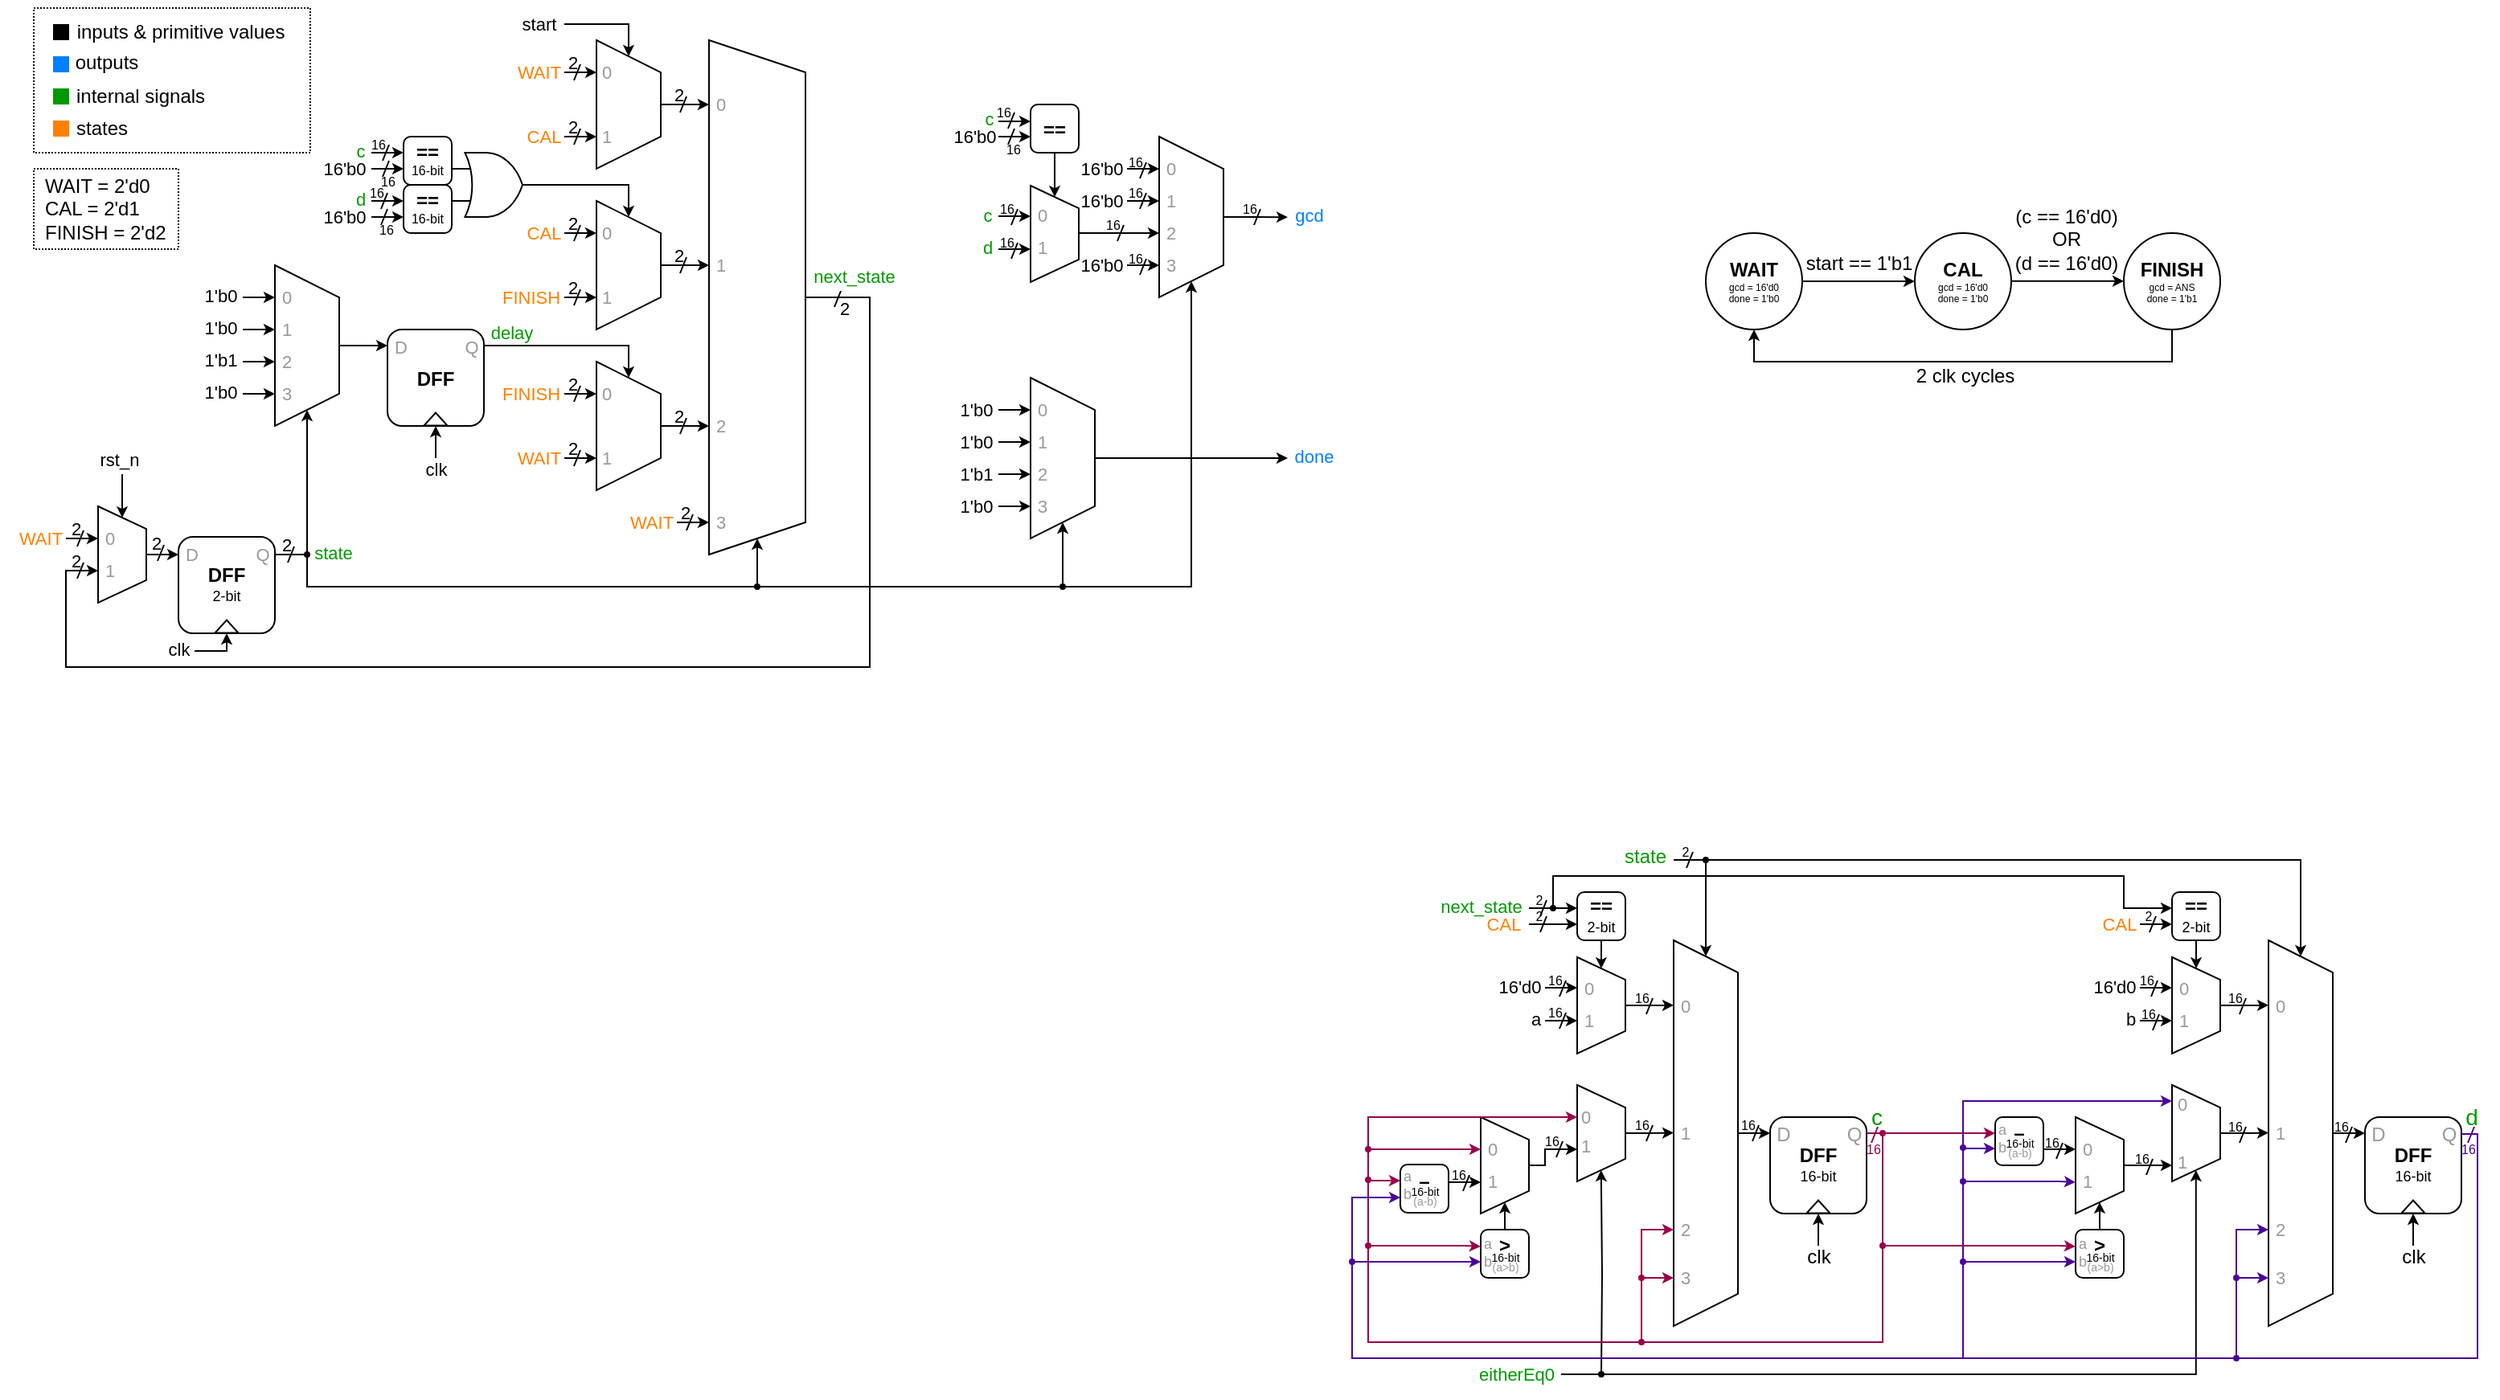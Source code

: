 <mxfile version="24.7.17">
  <diagram name="Page-1" id="tBIAlemMxgHySIvlNtww">
    <mxGraphModel dx="1304" dy="776" grid="1" gridSize="10" guides="1" tooltips="1" connect="1" arrows="1" fold="1" page="1" pageScale="1" pageWidth="1920" pageHeight="1200" math="0" shadow="0">
      <root>
        <mxCell id="0" />
        <mxCell id="1" parent="0" />
        <mxCell id="0Ns2KySrUpd4GxgdJG7j-181" value="" style="rounded=0;whiteSpace=wrap;pointerEvents=1;strokeColor=default;align=center;verticalAlign=middle;fontFamily=Helvetica;fontSize=12;fontColor=default;autosize=1;resizable=1;fillColor=none;gradientColor=none;dashed=1;dashPattern=1 1;html=1;perimeterSpacing=1;" parent="1" vertex="1">
          <mxGeometry x="60" y="200" width="90" height="50" as="geometry" />
        </mxCell>
        <mxCell id="0Ns2KySrUpd4GxgdJG7j-170" value="" style="rounded=0;whiteSpace=wrap;html=1;pointerEvents=1;strokeColor=default;align=center;verticalAlign=middle;fontFamily=Helvetica;fontSize=12;fontColor=default;autosize=1;resizable=1;fillColor=none;gradientColor=none;dashed=1;dashPattern=1 1;" parent="1" vertex="1">
          <mxGeometry x="60" y="100" width="172" height="90" as="geometry" />
        </mxCell>
        <mxCell id="0Ns2KySrUpd4GxgdJG7j-2" style="edgeStyle=orthogonalEdgeStyle;rounded=0;orthogonalLoop=1;jettySize=auto;html=1;exitX=0.5;exitY=0;exitDx=0;exitDy=0;endSize=4;" parent="1" source="0Ns2KySrUpd4GxgdJG7j-1" edge="1">
          <mxGeometry relative="1" as="geometry">
            <mxPoint x="100" y="450" as="targetPoint" />
            <Array as="points">
              <mxPoint x="580" y="280" />
              <mxPoint x="580" y="510" />
              <mxPoint x="80" y="510" />
            </Array>
          </mxGeometry>
        </mxCell>
        <mxCell id="0Ns2KySrUpd4GxgdJG7j-1" value="" style="shape=trapezoid;perimeter=trapezoidPerimeter;whiteSpace=wrap;html=1;fixedSize=1;rotation=90;" parent="1" vertex="1">
          <mxGeometry x="350" y="250" width="320" height="60" as="geometry" />
        </mxCell>
        <mxCell id="0Ns2KySrUpd4GxgdJG7j-3" value="next_state" style="text;html=1;align=center;verticalAlign=middle;resizable=0;points=[];autosize=1;strokeColor=none;fillColor=none;fontFamily=Helvetica;fontSize=11;fontColor=#009900;labelBackgroundColor=default;" parent="1" vertex="1">
          <mxGeometry x="535" y="252" width="70" height="30" as="geometry" />
        </mxCell>
        <mxCell id="0Ns2KySrUpd4GxgdJG7j-4" value="" style="shape=trapezoid;perimeter=trapezoidPerimeter;whiteSpace=wrap;html=1;fixedSize=1;rotation=90;" parent="1" vertex="1">
          <mxGeometry x="390" y="140" width="80" height="40" as="geometry" />
        </mxCell>
        <mxCell id="0Ns2KySrUpd4GxgdJG7j-5" value="" style="endArrow=classic;html=1;rounded=0;strokeColor=default;align=center;verticalAlign=middle;fontFamily=Helvetica;fontSize=11;fontColor=default;labelBackgroundColor=default;edgeStyle=orthogonalEdgeStyle;endSize=4;entryX=0.107;entryY=1;entryDx=0;entryDy=0;entryPerimeter=0;" parent="1" edge="1">
          <mxGeometry width="50" height="50" relative="1" as="geometry">
            <mxPoint x="450" y="160.04" as="sourcePoint" />
            <mxPoint x="480" y="160.0" as="targetPoint" />
            <Array as="points">
              <mxPoint x="450" y="160.04" />
            </Array>
          </mxGeometry>
        </mxCell>
        <mxCell id="0Ns2KySrUpd4GxgdJG7j-7" value="" style="shape=trapezoid;perimeter=trapezoidPerimeter;whiteSpace=wrap;html=1;fixedSize=1;rotation=90;" parent="1" vertex="1">
          <mxGeometry x="390" y="240" width="80" height="40" as="geometry" />
        </mxCell>
        <mxCell id="0Ns2KySrUpd4GxgdJG7j-8" value="" style="endArrow=classic;html=1;rounded=0;strokeColor=default;align=center;verticalAlign=middle;fontFamily=Helvetica;fontSize=11;fontColor=default;labelBackgroundColor=default;edgeStyle=orthogonalEdgeStyle;endSize=4;entryX=0.107;entryY=1;entryDx=0;entryDy=0;entryPerimeter=0;" parent="1" edge="1">
          <mxGeometry width="50" height="50" relative="1" as="geometry">
            <mxPoint x="450" y="260.04" as="sourcePoint" />
            <mxPoint x="480" y="260" as="targetPoint" />
            <Array as="points">
              <mxPoint x="450" y="260.04" />
            </Array>
          </mxGeometry>
        </mxCell>
        <mxCell id="0Ns2KySrUpd4GxgdJG7j-9" value="" style="shape=trapezoid;perimeter=trapezoidPerimeter;whiteSpace=wrap;html=1;fixedSize=1;rotation=90;" parent="1" vertex="1">
          <mxGeometry x="390" y="340" width="80" height="40" as="geometry" />
        </mxCell>
        <mxCell id="0Ns2KySrUpd4GxgdJG7j-10" value="" style="endArrow=classic;html=1;rounded=0;strokeColor=default;align=center;verticalAlign=middle;fontFamily=Helvetica;fontSize=11;fontColor=default;labelBackgroundColor=default;edgeStyle=orthogonalEdgeStyle;endSize=4;entryX=0.107;entryY=1;entryDx=0;entryDy=0;entryPerimeter=0;" parent="1" edge="1">
          <mxGeometry width="50" height="50" relative="1" as="geometry">
            <mxPoint x="450" y="360.04" as="sourcePoint" />
            <mxPoint x="480" y="360" as="targetPoint" />
            <Array as="points">
              <mxPoint x="450" y="360.04" />
            </Array>
          </mxGeometry>
        </mxCell>
        <mxCell id="0Ns2KySrUpd4GxgdJG7j-11" value="" style="endArrow=classic;html=1;rounded=0;strokeColor=default;align=center;verticalAlign=middle;fontFamily=Helvetica;fontSize=11;fontColor=default;labelBackgroundColor=default;edgeStyle=orthogonalEdgeStyle;endSize=4;entryX=0.107;entryY=1;entryDx=0;entryDy=0;entryPerimeter=0;" parent="1" edge="1">
          <mxGeometry width="50" height="50" relative="1" as="geometry">
            <mxPoint x="460" y="420" as="sourcePoint" />
            <mxPoint x="480" y="420" as="targetPoint" />
            <Array as="points">
              <mxPoint x="470" y="420" />
              <mxPoint x="470" y="420" />
            </Array>
          </mxGeometry>
        </mxCell>
        <mxCell id="0Ns2KySrUpd4GxgdJG7j-12" value="&lt;font color=&quot;#ff8000&quot;&gt;WAIT&lt;/font&gt;" style="text;html=1;align=center;verticalAlign=middle;resizable=0;points=[];autosize=1;strokeColor=none;fillColor=none;fontFamily=Helvetica;fontSize=11;fontColor=default;labelBackgroundColor=default;" parent="1" vertex="1">
          <mxGeometry x="419" y="405" width="50" height="30" as="geometry" />
        </mxCell>
        <mxCell id="0Ns2KySrUpd4GxgdJG7j-13" value="0" style="text;html=1;align=center;verticalAlign=middle;resizable=0;points=[];autosize=1;strokeColor=none;fillColor=none;fontFamily=Helvetica;fontSize=11;fontColor=#999999;labelBackgroundColor=default;rounded=0;imageWidth=12;imageHeight=1;connectable=0;allowArrows=0;" parent="1" vertex="1">
          <mxGeometry x="401" y="125" width="30" height="30" as="geometry" />
        </mxCell>
        <mxCell id="0Ns2KySrUpd4GxgdJG7j-15" value="1" style="text;html=1;align=center;verticalAlign=middle;resizable=0;points=[];autosize=1;strokeColor=none;fillColor=none;fontFamily=Helvetica;fontSize=11;fontColor=#999999;labelBackgroundColor=default;rounded=0;imageWidth=12;imageHeight=1;connectable=0;allowArrows=0;" parent="1" vertex="1">
          <mxGeometry x="401" y="165" width="30" height="30" as="geometry" />
        </mxCell>
        <mxCell id="0Ns2KySrUpd4GxgdJG7j-16" value="0" style="text;html=1;align=center;verticalAlign=middle;resizable=0;points=[];autosize=1;strokeColor=none;fillColor=none;fontFamily=Helvetica;fontSize=11;fontColor=#999999;labelBackgroundColor=default;rounded=0;imageWidth=12;imageHeight=1;connectable=0;allowArrows=0;" parent="1" vertex="1">
          <mxGeometry x="401" y="225" width="30" height="30" as="geometry" />
        </mxCell>
        <mxCell id="0Ns2KySrUpd4GxgdJG7j-17" value="1" style="text;html=1;align=center;verticalAlign=middle;resizable=0;points=[];autosize=1;strokeColor=none;fillColor=none;fontFamily=Helvetica;fontSize=11;fontColor=#999999;labelBackgroundColor=default;rounded=0;imageWidth=12;imageHeight=1;connectable=0;allowArrows=0;" parent="1" vertex="1">
          <mxGeometry x="401" y="265" width="30" height="30" as="geometry" />
        </mxCell>
        <mxCell id="0Ns2KySrUpd4GxgdJG7j-18" value="0" style="text;html=1;align=center;verticalAlign=middle;resizable=0;points=[];autosize=1;strokeColor=none;fillColor=none;fontFamily=Helvetica;fontSize=11;fontColor=#999999;labelBackgroundColor=default;rounded=0;imageWidth=12;imageHeight=1;connectable=0;allowArrows=0;" parent="1" vertex="1">
          <mxGeometry x="401" y="325" width="30" height="30" as="geometry" />
        </mxCell>
        <mxCell id="0Ns2KySrUpd4GxgdJG7j-19" value="1" style="text;html=1;align=center;verticalAlign=middle;resizable=0;points=[];autosize=1;strokeColor=none;fillColor=none;fontFamily=Helvetica;fontSize=11;fontColor=#999999;labelBackgroundColor=default;rounded=0;imageWidth=12;imageHeight=1;connectable=0;allowArrows=0;" parent="1" vertex="1">
          <mxGeometry x="401" y="365" width="30" height="30" as="geometry" />
        </mxCell>
        <mxCell id="0Ns2KySrUpd4GxgdJG7j-20" value="" style="endArrow=classic;html=1;rounded=0;strokeColor=default;align=center;verticalAlign=middle;fontFamily=Helvetica;fontSize=11;fontColor=default;labelBackgroundColor=default;edgeStyle=orthogonalEdgeStyle;endSize=4;" parent="1" edge="1">
          <mxGeometry width="50" height="50" relative="1" as="geometry">
            <mxPoint x="390" y="110" as="sourcePoint" />
            <mxPoint x="430" y="130" as="targetPoint" />
            <Array as="points">
              <mxPoint x="430" y="110" />
            </Array>
          </mxGeometry>
        </mxCell>
        <mxCell id="0Ns2KySrUpd4GxgdJG7j-21" value="start" style="text;html=1;align=center;verticalAlign=middle;resizable=0;points=[];autosize=1;strokeColor=none;fillColor=none;fontFamily=Helvetica;fontSize=11;fontColor=default;labelBackgroundColor=default;" parent="1" vertex="1">
          <mxGeometry x="354" y="95" width="40" height="30" as="geometry" />
        </mxCell>
        <mxCell id="0Ns2KySrUpd4GxgdJG7j-29" style="edgeStyle=orthogonalEdgeStyle;shape=connector;rounded=0;orthogonalLoop=1;jettySize=auto;html=1;exitX=1;exitY=0.5;exitDx=0;exitDy=0;strokeColor=default;align=center;verticalAlign=middle;fontFamily=Helvetica;fontSize=11;fontColor=default;labelBackgroundColor=default;endArrow=classic;endSize=4;" parent="1" source="0Ns2KySrUpd4GxgdJG7j-25" edge="1">
          <mxGeometry relative="1" as="geometry">
            <mxPoint x="430" y="330" as="targetPoint" />
            <Array as="points">
              <mxPoint x="430" y="310" />
            </Array>
          </mxGeometry>
        </mxCell>
        <mxCell id="0Ns2KySrUpd4GxgdJG7j-25" value="&lt;p style=&quot;line-height: 0%;&quot;&gt;&lt;b&gt;DFF&lt;/b&gt;&lt;/p&gt;&lt;p&gt;&lt;/p&gt;" style="rounded=1;whiteSpace=wrap;html=1;" parent="1" vertex="1">
          <mxGeometry x="280" y="300" width="60" height="60" as="geometry" />
        </mxCell>
        <mxCell id="0Ns2KySrUpd4GxgdJG7j-26" value="" style="triangle;whiteSpace=wrap;html=1;rotation=-90;" parent="1" vertex="1">
          <mxGeometry x="306" y="348.5" width="8" height="14.5" as="geometry" />
        </mxCell>
        <mxCell id="0Ns2KySrUpd4GxgdJG7j-27" value="D" style="text;html=1;align=center;verticalAlign=middle;resizable=0;points=[];autosize=1;strokeColor=none;fillColor=none;fontColor=#999999;connectable=0;allowArrows=0;fontSize=11;" parent="1" vertex="1">
          <mxGeometry x="273" y="296" width="30" height="30" as="geometry" />
        </mxCell>
        <mxCell id="0Ns2KySrUpd4GxgdJG7j-28" value="Q" style="text;html=1;align=center;verticalAlign=middle;resizable=0;points=[];autosize=1;strokeColor=none;fillColor=none;fontColor=#999999;connectable=0;allowArrows=0;fontSize=11;" parent="1" vertex="1">
          <mxGeometry x="317" y="296" width="30" height="30" as="geometry" />
        </mxCell>
        <mxCell id="0Ns2KySrUpd4GxgdJG7j-30" value="delay" style="text;html=1;align=center;verticalAlign=middle;resizable=0;points=[];autosize=1;strokeColor=none;fillColor=none;fontFamily=Helvetica;fontSize=11;fontColor=#009900;labelBackgroundColor=default;" parent="1" vertex="1">
          <mxGeometry x="332" y="287" width="50" height="30" as="geometry" />
        </mxCell>
        <mxCell id="0Ns2KySrUpd4GxgdJG7j-33" value="&lt;font color=&quot;#ff8000&quot;&gt;FINISH&lt;/font&gt;" style="text;html=1;align=center;verticalAlign=middle;resizable=0;points=[];autosize=1;strokeColor=none;fillColor=none;fontFamily=Helvetica;fontSize=11;fontColor=default;labelBackgroundColor=default;connectable=0;allowArrows=0;" parent="1" vertex="1">
          <mxGeometry x="339" y="325" width="60" height="30" as="geometry" />
        </mxCell>
        <mxCell id="0Ns2KySrUpd4GxgdJG7j-38" value="" style="endArrow=classic;html=1;rounded=0;strokeColor=default;align=center;verticalAlign=middle;fontFamily=Helvetica;fontSize=11;fontColor=default;labelBackgroundColor=default;edgeStyle=orthogonalEdgeStyle;endSize=4;entryX=0.107;entryY=1;entryDx=0;entryDy=0;entryPerimeter=0;" parent="1" edge="1">
          <mxGeometry width="50" height="50" relative="1" as="geometry">
            <mxPoint x="390" y="340" as="sourcePoint" />
            <mxPoint x="410" y="340" as="targetPoint" />
            <Array as="points">
              <mxPoint x="400" y="340" />
              <mxPoint x="400" y="340" />
            </Array>
          </mxGeometry>
        </mxCell>
        <mxCell id="0Ns2KySrUpd4GxgdJG7j-39" value="" style="endArrow=classic;html=1;rounded=0;strokeColor=default;align=center;verticalAlign=middle;fontFamily=Helvetica;fontSize=11;fontColor=default;labelBackgroundColor=default;edgeStyle=orthogonalEdgeStyle;endSize=4;entryX=0.107;entryY=1;entryDx=0;entryDy=0;entryPerimeter=0;" parent="1" edge="1">
          <mxGeometry width="50" height="50" relative="1" as="geometry">
            <mxPoint x="390" y="380" as="sourcePoint" />
            <mxPoint x="410" y="380" as="targetPoint" />
            <Array as="points">
              <mxPoint x="400" y="380" />
              <mxPoint x="400" y="380" />
            </Array>
          </mxGeometry>
        </mxCell>
        <mxCell id="0Ns2KySrUpd4GxgdJG7j-40" value="&lt;font color=&quot;#ff8000&quot;&gt;WAIT&lt;/font&gt;" style="text;html=1;align=center;verticalAlign=middle;resizable=0;points=[];autosize=1;strokeColor=none;fillColor=none;fontFamily=Helvetica;fontSize=11;fontColor=default;labelBackgroundColor=default;" parent="1" vertex="1">
          <mxGeometry x="349" y="365" width="50" height="30" as="geometry" />
        </mxCell>
        <mxCell id="0Ns2KySrUpd4GxgdJG7j-42" style="edgeStyle=orthogonalEdgeStyle;shape=connector;rounded=0;orthogonalLoop=1;jettySize=auto;html=1;exitX=0.5;exitY=0;exitDx=0;exitDy=0;strokeColor=default;align=center;verticalAlign=middle;fontFamily=Helvetica;fontSize=11;fontColor=default;labelBackgroundColor=default;endArrow=classic;endSize=4;" parent="1" source="0Ns2KySrUpd4GxgdJG7j-41" edge="1">
          <mxGeometry relative="1" as="geometry">
            <mxPoint x="280" y="310" as="targetPoint" />
          </mxGeometry>
        </mxCell>
        <mxCell id="0Ns2KySrUpd4GxgdJG7j-41" value="" style="shape=trapezoid;perimeter=trapezoidPerimeter;whiteSpace=wrap;html=1;fixedSize=1;rotation=90;" parent="1" vertex="1">
          <mxGeometry x="180" y="290" width="100" height="40" as="geometry" />
        </mxCell>
        <mxCell id="0Ns2KySrUpd4GxgdJG7j-43" value="" style="endArrow=classic;html=1;rounded=0;strokeColor=default;align=center;verticalAlign=middle;fontFamily=Helvetica;fontSize=11;fontColor=default;labelBackgroundColor=default;edgeStyle=orthogonalEdgeStyle;endSize=4;entryX=0.107;entryY=1;entryDx=0;entryDy=0;entryPerimeter=0;" parent="1" edge="1">
          <mxGeometry width="50" height="50" relative="1" as="geometry">
            <mxPoint x="190" y="280" as="sourcePoint" />
            <mxPoint x="210" y="280" as="targetPoint" />
            <Array as="points">
              <mxPoint x="200" y="279.83" />
              <mxPoint x="200" y="279.83" />
            </Array>
          </mxGeometry>
        </mxCell>
        <mxCell id="0Ns2KySrUpd4GxgdJG7j-44" value="" style="endArrow=classic;html=1;rounded=0;strokeColor=default;align=center;verticalAlign=middle;fontFamily=Helvetica;fontSize=11;fontColor=default;labelBackgroundColor=default;edgeStyle=orthogonalEdgeStyle;endSize=4;entryX=0.107;entryY=1;entryDx=0;entryDy=0;entryPerimeter=0;" parent="1" edge="1">
          <mxGeometry width="50" height="50" relative="1" as="geometry">
            <mxPoint x="190" y="300" as="sourcePoint" />
            <mxPoint x="210" y="300" as="targetPoint" />
            <Array as="points">
              <mxPoint x="200" y="299.83" />
              <mxPoint x="200" y="299.83" />
            </Array>
          </mxGeometry>
        </mxCell>
        <mxCell id="0Ns2KySrUpd4GxgdJG7j-45" value="" style="endArrow=classic;html=1;rounded=0;strokeColor=default;align=center;verticalAlign=middle;fontFamily=Helvetica;fontSize=11;fontColor=default;labelBackgroundColor=default;edgeStyle=orthogonalEdgeStyle;endSize=4;entryX=0.107;entryY=1;entryDx=0;entryDy=0;entryPerimeter=0;" parent="1" edge="1">
          <mxGeometry width="50" height="50" relative="1" as="geometry">
            <mxPoint x="190" y="340" as="sourcePoint" />
            <mxPoint x="210" y="340" as="targetPoint" />
            <Array as="points">
              <mxPoint x="200" y="339.85" />
              <mxPoint x="200" y="339.85" />
            </Array>
          </mxGeometry>
        </mxCell>
        <mxCell id="0Ns2KySrUpd4GxgdJG7j-46" value="" style="endArrow=classic;html=1;rounded=0;strokeColor=default;align=center;verticalAlign=middle;fontFamily=Helvetica;fontSize=11;fontColor=default;labelBackgroundColor=default;edgeStyle=orthogonalEdgeStyle;endSize=4;entryX=0.107;entryY=1;entryDx=0;entryDy=0;entryPerimeter=0;" parent="1" edge="1">
          <mxGeometry width="50" height="50" relative="1" as="geometry">
            <mxPoint x="190" y="320" as="sourcePoint" />
            <mxPoint x="210" y="320" as="targetPoint" />
            <Array as="points">
              <mxPoint x="200" y="319.78" />
              <mxPoint x="200" y="319.78" />
            </Array>
          </mxGeometry>
        </mxCell>
        <mxCell id="0Ns2KySrUpd4GxgdJG7j-47" value="1&#39;b0" style="text;html=1;align=center;verticalAlign=middle;resizable=0;points=[];autosize=1;strokeColor=none;fillColor=none;fontFamily=Helvetica;fontSize=11;fontColor=default;labelBackgroundColor=default;" parent="1" vertex="1">
          <mxGeometry x="156" y="264" width="40" height="30" as="geometry" />
        </mxCell>
        <mxCell id="0Ns2KySrUpd4GxgdJG7j-48" value="1&#39;b0" style="text;html=1;align=center;verticalAlign=middle;resizable=0;points=[];autosize=1;strokeColor=none;fillColor=none;fontFamily=Helvetica;fontSize=11;fontColor=default;labelBackgroundColor=default;" parent="1" vertex="1">
          <mxGeometry x="156" y="284" width="40" height="30" as="geometry" />
        </mxCell>
        <mxCell id="0Ns2KySrUpd4GxgdJG7j-49" value="1&#39;b1" style="text;html=1;align=center;verticalAlign=middle;resizable=0;points=[];autosize=1;strokeColor=none;fillColor=none;fontFamily=Helvetica;fontSize=11;fontColor=default;labelBackgroundColor=default;" parent="1" vertex="1">
          <mxGeometry x="156" y="304" width="40" height="30" as="geometry" />
        </mxCell>
        <mxCell id="0Ns2KySrUpd4GxgdJG7j-50" value="1&#39;b0" style="text;html=1;align=center;verticalAlign=middle;resizable=0;points=[];autosize=1;strokeColor=none;fillColor=none;fontFamily=Helvetica;fontSize=11;fontColor=default;labelBackgroundColor=default;" parent="1" vertex="1">
          <mxGeometry x="156" y="324" width="40" height="30" as="geometry" />
        </mxCell>
        <mxCell id="0Ns2KySrUpd4GxgdJG7j-51" value="0" style="text;html=1;align=center;verticalAlign=middle;resizable=0;points=[];autosize=1;strokeColor=none;fillColor=none;fontFamily=Helvetica;fontSize=11;fontColor=#999999;labelBackgroundColor=default;rounded=0;imageWidth=12;imageHeight=1;connectable=0;allowArrows=0;" parent="1" vertex="1">
          <mxGeometry x="202" y="265" width="30" height="30" as="geometry" />
        </mxCell>
        <mxCell id="0Ns2KySrUpd4GxgdJG7j-52" value="1" style="text;html=1;align=center;verticalAlign=middle;resizable=0;points=[];autosize=1;strokeColor=none;fillColor=none;fontFamily=Helvetica;fontSize=11;fontColor=#999999;labelBackgroundColor=default;rounded=0;imageWidth=12;imageHeight=1;connectable=0;allowArrows=0;" parent="1" vertex="1">
          <mxGeometry x="202" y="285" width="30" height="30" as="geometry" />
        </mxCell>
        <mxCell id="0Ns2KySrUpd4GxgdJG7j-53" value="2" style="text;html=1;align=center;verticalAlign=middle;resizable=0;points=[];autosize=1;strokeColor=none;fillColor=none;fontFamily=Helvetica;fontSize=11;fontColor=#999999;labelBackgroundColor=default;rounded=0;imageWidth=12;imageHeight=1;connectable=0;allowArrows=0;" parent="1" vertex="1">
          <mxGeometry x="202" y="305" width="30" height="30" as="geometry" />
        </mxCell>
        <mxCell id="0Ns2KySrUpd4GxgdJG7j-54" value="3" style="text;html=1;align=center;verticalAlign=middle;resizable=0;points=[];autosize=1;strokeColor=none;fillColor=none;fontFamily=Helvetica;fontSize=11;fontColor=#999999;labelBackgroundColor=default;rounded=0;imageWidth=12;imageHeight=1;connectable=0;allowArrows=0;" parent="1" vertex="1">
          <mxGeometry x="202" y="325" width="30" height="30" as="geometry" />
        </mxCell>
        <mxCell id="0Ns2KySrUpd4GxgdJG7j-55" value="" style="endArrow=classic;html=1;rounded=0;strokeColor=default;align=center;verticalAlign=middle;fontFamily=Helvetica;fontSize=11;fontColor=default;labelBackgroundColor=default;edgeStyle=orthogonalEdgeStyle;endSize=4;exitX=1;exitY=0.5;exitDx=0;exitDy=0;exitPerimeter=0;" parent="1" source="0Ns2KySrUpd4GxgdJG7j-56" edge="1">
          <mxGeometry width="50" height="50" relative="1" as="geometry">
            <mxPoint x="360" y="210" as="sourcePoint" />
            <mxPoint x="430" y="230" as="targetPoint" />
            <Array as="points">
              <mxPoint x="430" y="210" />
            </Array>
          </mxGeometry>
        </mxCell>
        <mxCell id="0Ns2KySrUpd4GxgdJG7j-56" value="" style="verticalLabelPosition=bottom;shadow=0;dashed=0;align=center;html=1;verticalAlign=top;shape=mxgraph.electrical.logic_gates.logic_gate;operation=or;fontFamily=Helvetica;fontSize=11;fontColor=default;labelBackgroundColor=default;" parent="1" vertex="1">
          <mxGeometry x="320" y="190" width="55" height="40" as="geometry" />
        </mxCell>
        <mxCell id="0Ns2KySrUpd4GxgdJG7j-57" value="&lt;p style=&quot;line-height: 0px;&quot;&gt;&lt;b&gt;==&lt;/b&gt;&lt;/p&gt;&lt;p style=&quot;line-height: 0px; font-size: 8px;&quot;&gt;16-bit&lt;/p&gt;&lt;p&gt;&lt;/p&gt;" style="rounded=1;whiteSpace=wrap;html=1;" parent="1" vertex="1">
          <mxGeometry x="290" y="210" width="30" height="30" as="geometry" />
        </mxCell>
        <mxCell id="0Ns2KySrUpd4GxgdJG7j-58" value="&lt;p style=&quot;line-height: 0%;&quot;&gt;&lt;b&gt;==&lt;/b&gt;&lt;/p&gt;&lt;p style=&quot;line-height: 0%; font-size: 8px;&quot;&gt;&lt;font style=&quot;font-size: 8px;&quot;&gt;16-&lt;/font&gt;&lt;font style=&quot;font-size: 8px;&quot;&gt;bit&lt;/font&gt;&lt;/p&gt;&lt;p&gt;&lt;/p&gt;" style="rounded=1;whiteSpace=wrap;html=1;" parent="1" vertex="1">
          <mxGeometry x="290" y="180" width="30" height="30" as="geometry" />
        </mxCell>
        <mxCell id="0Ns2KySrUpd4GxgdJG7j-60" value="" style="endArrow=classic;html=1;rounded=0;strokeColor=default;align=center;verticalAlign=middle;fontFamily=Helvetica;fontSize=11;fontColor=default;labelBackgroundColor=default;edgeStyle=orthogonalEdgeStyle;endSize=4;entryX=0;entryY=0.333;entryDx=0;entryDy=0;entryPerimeter=0;" parent="1" target="0Ns2KySrUpd4GxgdJG7j-58" edge="1">
          <mxGeometry width="50" height="50" relative="1" as="geometry">
            <mxPoint x="270" y="190" as="sourcePoint" />
            <mxPoint x="270" y="190" as="targetPoint" />
            <Array as="points">
              <mxPoint x="280" y="190" />
              <mxPoint x="280" y="190" />
            </Array>
          </mxGeometry>
        </mxCell>
        <mxCell id="0Ns2KySrUpd4GxgdJG7j-61" value="" style="endArrow=classic;html=1;rounded=0;strokeColor=default;align=center;verticalAlign=middle;fontFamily=Helvetica;fontSize=11;fontColor=default;labelBackgroundColor=default;edgeStyle=orthogonalEdgeStyle;endSize=4;entryX=0;entryY=0.333;entryDx=0;entryDy=0;entryPerimeter=0;" parent="1" edge="1">
          <mxGeometry width="50" height="50" relative="1" as="geometry">
            <mxPoint x="270" y="200" as="sourcePoint" />
            <mxPoint x="290" y="200" as="targetPoint" />
            <Array as="points">
              <mxPoint x="280" y="200" />
              <mxPoint x="280" y="200" />
            </Array>
          </mxGeometry>
        </mxCell>
        <mxCell id="0Ns2KySrUpd4GxgdJG7j-62" value="" style="endArrow=classic;html=1;rounded=0;strokeColor=default;align=center;verticalAlign=middle;fontFamily=Helvetica;fontSize=11;fontColor=default;labelBackgroundColor=default;edgeStyle=orthogonalEdgeStyle;endSize=4;entryX=0;entryY=0.333;entryDx=0;entryDy=0;entryPerimeter=0;" parent="1" edge="1">
          <mxGeometry width="50" height="50" relative="1" as="geometry">
            <mxPoint x="270" y="220" as="sourcePoint" />
            <mxPoint x="290" y="220" as="targetPoint" />
            <Array as="points">
              <mxPoint x="280" y="219.9" />
              <mxPoint x="280" y="219.9" />
            </Array>
          </mxGeometry>
        </mxCell>
        <mxCell id="0Ns2KySrUpd4GxgdJG7j-65" value="c" style="text;html=1;align=center;verticalAlign=middle;resizable=0;points=[];autosize=1;strokeColor=none;fillColor=none;fontFamily=Helvetica;fontSize=11;fontColor=#009900;labelBackgroundColor=default;" parent="1" vertex="1">
          <mxGeometry x="248" y="174" width="30" height="30" as="geometry" />
        </mxCell>
        <mxCell id="0Ns2KySrUpd4GxgdJG7j-66" value="16&#39;b0" style="text;html=1;align=center;verticalAlign=middle;resizable=0;points=[];autosize=1;strokeColor=none;fillColor=none;fontFamily=Helvetica;fontSize=11;fontColor=default;labelBackgroundColor=default;" parent="1" vertex="1">
          <mxGeometry x="228" y="185" width="50" height="30" as="geometry" />
        </mxCell>
        <mxCell id="0Ns2KySrUpd4GxgdJG7j-67" value="d" style="text;html=1;align=center;verticalAlign=middle;resizable=0;points=[];autosize=1;strokeColor=none;fillColor=none;fontFamily=Helvetica;fontSize=11;fontColor=#009900;labelBackgroundColor=default;" parent="1" vertex="1">
          <mxGeometry x="248" y="204" width="30" height="30" as="geometry" />
        </mxCell>
        <mxCell id="0Ns2KySrUpd4GxgdJG7j-68" value="16&#39;b0" style="text;html=1;align=center;verticalAlign=middle;resizable=0;points=[];autosize=1;strokeColor=none;fillColor=none;fontFamily=Helvetica;fontSize=11;fontColor=default;labelBackgroundColor=default;" parent="1" vertex="1">
          <mxGeometry x="228" y="215" width="50" height="30" as="geometry" />
        </mxCell>
        <mxCell id="0Ns2KySrUpd4GxgdJG7j-69" value="eitherEq0" style="text;html=1;align=center;verticalAlign=middle;resizable=0;points=[];autosize=1;strokeColor=none;fillColor=none;fontFamily=Helvetica;fontSize=11;fontColor=#009900;labelBackgroundColor=none;" parent="1" vertex="1">
          <mxGeometry x="947" y="935" width="70" height="30" as="geometry" />
        </mxCell>
        <mxCell id="0Ns2KySrUpd4GxgdJG7j-70" value="" style="endArrow=classic;html=1;rounded=0;strokeColor=default;align=center;verticalAlign=middle;fontFamily=Helvetica;fontSize=11;fontColor=default;labelBackgroundColor=default;edgeStyle=orthogonalEdgeStyle;endSize=4;entryX=0.107;entryY=1;entryDx=0;entryDy=0;entryPerimeter=0;" parent="1" edge="1">
          <mxGeometry width="50" height="50" relative="1" as="geometry">
            <mxPoint x="390" y="140" as="sourcePoint" />
            <mxPoint x="410" y="140" as="targetPoint" />
            <Array as="points">
              <mxPoint x="400" y="140" />
              <mxPoint x="400" y="140" />
            </Array>
          </mxGeometry>
        </mxCell>
        <mxCell id="0Ns2KySrUpd4GxgdJG7j-71" value="&lt;font color=&quot;#ff8000&quot;&gt;WAIT&lt;/font&gt;" style="text;html=1;align=center;verticalAlign=middle;resizable=0;points=[];autosize=1;strokeColor=none;fillColor=none;fontFamily=Helvetica;fontSize=11;fontColor=default;labelBackgroundColor=default;" parent="1" vertex="1">
          <mxGeometry x="349" y="125" width="50" height="30" as="geometry" />
        </mxCell>
        <mxCell id="0Ns2KySrUpd4GxgdJG7j-72" value="" style="endArrow=classic;html=1;rounded=0;strokeColor=default;align=center;verticalAlign=middle;fontFamily=Helvetica;fontSize=11;fontColor=default;labelBackgroundColor=default;edgeStyle=orthogonalEdgeStyle;endSize=4;entryX=0.107;entryY=1;entryDx=0;entryDy=0;entryPerimeter=0;" parent="1" edge="1">
          <mxGeometry width="50" height="50" relative="1" as="geometry">
            <mxPoint x="390" y="180" as="sourcePoint" />
            <mxPoint x="410" y="180" as="targetPoint" />
            <Array as="points">
              <mxPoint x="400" y="180" />
              <mxPoint x="400" y="180" />
            </Array>
          </mxGeometry>
        </mxCell>
        <mxCell id="0Ns2KySrUpd4GxgdJG7j-73" value="&lt;font color=&quot;#ff8000&quot;&gt;CAL&lt;/font&gt;" style="text;html=1;align=center;verticalAlign=middle;resizable=0;points=[];autosize=1;strokeColor=none;fillColor=none;fontFamily=Helvetica;fontSize=11;fontColor=default;labelBackgroundColor=default;" parent="1" vertex="1">
          <mxGeometry x="357" y="165" width="40" height="30" as="geometry" />
        </mxCell>
        <mxCell id="0Ns2KySrUpd4GxgdJG7j-74" value="" style="endArrow=classic;html=1;rounded=0;strokeColor=default;align=center;verticalAlign=middle;fontFamily=Helvetica;fontSize=11;fontColor=default;labelBackgroundColor=default;edgeStyle=orthogonalEdgeStyle;endSize=4;entryX=0.107;entryY=1;entryDx=0;entryDy=0;entryPerimeter=0;" parent="1" edge="1">
          <mxGeometry width="50" height="50" relative="1" as="geometry">
            <mxPoint x="390" y="240" as="sourcePoint" />
            <mxPoint x="410" y="240" as="targetPoint" />
            <Array as="points">
              <mxPoint x="400" y="240" />
              <mxPoint x="400" y="240" />
            </Array>
          </mxGeometry>
        </mxCell>
        <mxCell id="0Ns2KySrUpd4GxgdJG7j-75" value="&lt;font color=&quot;#ff8000&quot;&gt;CAL&lt;/font&gt;" style="text;html=1;align=center;verticalAlign=middle;resizable=0;points=[];autosize=1;strokeColor=none;fillColor=none;fontFamily=Helvetica;fontSize=11;fontColor=default;labelBackgroundColor=default;" parent="1" vertex="1">
          <mxGeometry x="357" y="225" width="40" height="30" as="geometry" />
        </mxCell>
        <mxCell id="0Ns2KySrUpd4GxgdJG7j-76" value="&lt;font color=&quot;#ff8000&quot;&gt;FINISH&lt;/font&gt;" style="text;html=1;align=center;verticalAlign=middle;resizable=0;points=[];autosize=1;strokeColor=none;fillColor=none;fontFamily=Helvetica;fontSize=11;fontColor=default;labelBackgroundColor=default;connectable=0;allowArrows=0;" parent="1" vertex="1">
          <mxGeometry x="339" y="265" width="60" height="30" as="geometry" />
        </mxCell>
        <mxCell id="0Ns2KySrUpd4GxgdJG7j-77" value="" style="endArrow=classic;html=1;rounded=0;strokeColor=default;align=center;verticalAlign=middle;fontFamily=Helvetica;fontSize=11;fontColor=default;labelBackgroundColor=default;edgeStyle=orthogonalEdgeStyle;endSize=4;entryX=0.107;entryY=1;entryDx=0;entryDy=0;entryPerimeter=0;" parent="1" edge="1">
          <mxGeometry width="50" height="50" relative="1" as="geometry">
            <mxPoint x="390" y="280" as="sourcePoint" />
            <mxPoint x="410" y="280" as="targetPoint" />
            <Array as="points">
              <mxPoint x="400" y="280" />
              <mxPoint x="400" y="280" />
            </Array>
          </mxGeometry>
        </mxCell>
        <mxCell id="0Ns2KySrUpd4GxgdJG7j-84" style="edgeStyle=orthogonalEdgeStyle;shape=connector;rounded=0;orthogonalLoop=1;jettySize=auto;html=1;exitX=0.5;exitY=0;exitDx=0;exitDy=0;strokeColor=default;align=center;verticalAlign=middle;fontFamily=Helvetica;fontSize=11;fontColor=default;labelBackgroundColor=default;endArrow=classic;endSize=4;" parent="1" source="0Ns2KySrUpd4GxgdJG7j-78" edge="1">
          <mxGeometry relative="1" as="geometry">
            <mxPoint x="150" y="440.138" as="targetPoint" />
          </mxGeometry>
        </mxCell>
        <mxCell id="0Ns2KySrUpd4GxgdJG7j-78" value="" style="shape=trapezoid;perimeter=trapezoidPerimeter;whiteSpace=wrap;html=1;fixedSize=1;rotation=90;size=14.103;" parent="1" vertex="1">
          <mxGeometry x="85" y="425" width="60" height="30" as="geometry" />
        </mxCell>
        <mxCell id="0Ns2KySrUpd4GxgdJG7j-92" style="edgeStyle=orthogonalEdgeStyle;shape=connector;rounded=0;orthogonalLoop=1;jettySize=auto;html=1;strokeColor=default;align=center;verticalAlign=middle;fontFamily=Helvetica;fontSize=11;fontColor=default;labelBackgroundColor=default;endArrow=classic;endSize=4;" parent="1" edge="1">
          <mxGeometry relative="1" as="geometry">
            <mxPoint x="780" y="270" as="targetPoint" />
            <mxPoint x="210" y="440" as="sourcePoint" />
            <Array as="points">
              <mxPoint x="230" y="440" />
              <mxPoint x="230" y="460" />
              <mxPoint x="780" y="460" />
            </Array>
          </mxGeometry>
        </mxCell>
        <mxCell id="0Ns2KySrUpd4GxgdJG7j-80" value="&lt;p style=&quot;line-height: 0%;&quot;&gt;&lt;b&gt;DFF&lt;/b&gt;&lt;/p&gt;&lt;p style=&quot;line-height: 0%;&quot;&gt;&lt;font style=&quot;font-size: 9px;&quot;&gt;2-bit&lt;/font&gt;&lt;/p&gt;&lt;p&gt;&lt;/p&gt;" style="rounded=1;whiteSpace=wrap;html=1;" parent="1" vertex="1">
          <mxGeometry x="150" y="429" width="60" height="60" as="geometry" />
        </mxCell>
        <mxCell id="0Ns2KySrUpd4GxgdJG7j-81" value="" style="triangle;whiteSpace=wrap;html=1;rotation=-90;" parent="1" vertex="1">
          <mxGeometry x="176" y="477.5" width="8" height="14.5" as="geometry" />
        </mxCell>
        <mxCell id="0Ns2KySrUpd4GxgdJG7j-82" value="D" style="text;html=1;align=center;verticalAlign=middle;resizable=0;points=[];autosize=1;strokeColor=none;fillColor=none;fontColor=#999999;connectable=0;allowArrows=0;fontSize=11;" parent="1" vertex="1">
          <mxGeometry x="143" y="425" width="30" height="30" as="geometry" />
        </mxCell>
        <mxCell id="0Ns2KySrUpd4GxgdJG7j-83" value="Q" style="text;html=1;align=center;verticalAlign=middle;resizable=0;points=[];autosize=1;strokeColor=none;fillColor=none;fontColor=#999999;connectable=0;allowArrows=0;fontSize=11;" parent="1" vertex="1">
          <mxGeometry x="187" y="425" width="30" height="30" as="geometry" />
        </mxCell>
        <mxCell id="0Ns2KySrUpd4GxgdJG7j-86" value="" style="endArrow=classic;html=1;rounded=0;strokeColor=default;align=center;verticalAlign=middle;fontFamily=Helvetica;fontSize=11;fontColor=default;labelBackgroundColor=default;edgeStyle=orthogonalEdgeStyle;endSize=4;entryX=0;entryY=0.5;entryDx=0;entryDy=0;" parent="1" target="0Ns2KySrUpd4GxgdJG7j-78" edge="1">
          <mxGeometry width="50" height="50" relative="1" as="geometry">
            <mxPoint x="115" y="390" as="sourcePoint" />
            <mxPoint x="120" y="394.66" as="targetPoint" />
            <Array as="points">
              <mxPoint x="115" y="395" />
            </Array>
          </mxGeometry>
        </mxCell>
        <mxCell id="0Ns2KySrUpd4GxgdJG7j-87" value="rst_n" style="text;html=1;align=center;verticalAlign=middle;resizable=0;points=[];autosize=1;strokeColor=none;fillColor=none;fontFamily=Helvetica;fontSize=11;fontColor=default;labelBackgroundColor=default;" parent="1" vertex="1">
          <mxGeometry x="88" y="366" width="50" height="30" as="geometry" />
        </mxCell>
        <mxCell id="0Ns2KySrUpd4GxgdJG7j-88" value="0" style="text;html=1;align=center;verticalAlign=middle;resizable=0;points=[];autosize=1;strokeColor=none;fillColor=none;fontFamily=Helvetica;fontSize=11;fontColor=#999999;labelBackgroundColor=default;rounded=0;imageWidth=12;imageHeight=1;connectable=0;allowArrows=0;" parent="1" vertex="1">
          <mxGeometry x="92" y="415" width="30" height="30" as="geometry" />
        </mxCell>
        <mxCell id="0Ns2KySrUpd4GxgdJG7j-89" value="1" style="text;html=1;align=center;verticalAlign=middle;resizable=0;points=[];autosize=1;strokeColor=none;fillColor=none;fontFamily=Helvetica;fontSize=11;fontColor=#999999;labelBackgroundColor=default;rounded=0;imageWidth=12;imageHeight=1;connectable=0;allowArrows=0;" parent="1" vertex="1">
          <mxGeometry x="92" y="435" width="30" height="30" as="geometry" />
        </mxCell>
        <mxCell id="0Ns2KySrUpd4GxgdJG7j-90" value="" style="endArrow=classic;html=1;rounded=0;strokeColor=default;align=center;verticalAlign=middle;fontFamily=Helvetica;fontSize=11;fontColor=default;labelBackgroundColor=default;edgeStyle=orthogonalEdgeStyle;endSize=4;entryX=0.107;entryY=1;entryDx=0;entryDy=0;entryPerimeter=0;" parent="1" edge="1">
          <mxGeometry width="50" height="50" relative="1" as="geometry">
            <mxPoint x="80" y="430" as="sourcePoint" />
            <mxPoint x="100" y="430" as="targetPoint" />
            <Array as="points">
              <mxPoint x="90" y="430" />
              <mxPoint x="90" y="430" />
            </Array>
          </mxGeometry>
        </mxCell>
        <mxCell id="0Ns2KySrUpd4GxgdJG7j-91" value="&lt;font color=&quot;#ff8000&quot;&gt;WAIT&lt;/font&gt;" style="text;html=1;align=center;verticalAlign=middle;resizable=0;points=[];autosize=1;strokeColor=none;fillColor=none;fontFamily=Helvetica;fontSize=11;fontColor=default;labelBackgroundColor=default;" parent="1" vertex="1">
          <mxGeometry x="39" y="415" width="50" height="30" as="geometry" />
        </mxCell>
        <mxCell id="0Ns2KySrUpd4GxgdJG7j-93" value="state" style="text;html=1;align=center;verticalAlign=middle;resizable=0;points=[];autosize=1;strokeColor=none;fillColor=none;fontFamily=Helvetica;fontSize=11;fontColor=#009900;labelBackgroundColor=default;" parent="1" vertex="1">
          <mxGeometry x="221" y="424" width="50" height="30" as="geometry" />
        </mxCell>
        <mxCell id="0Ns2KySrUpd4GxgdJG7j-94" value="" style="endArrow=classic;html=1;rounded=0;strokeColor=default;align=center;verticalAlign=middle;fontFamily=Helvetica;fontSize=11;fontColor=default;labelBackgroundColor=default;edgeStyle=orthogonalEdgeStyle;endSize=4;endFill=1;" parent="1" edge="1">
          <mxGeometry width="50" height="50" relative="1" as="geometry">
            <mxPoint x="230" y="440" as="sourcePoint" />
            <mxPoint x="230" y="350" as="targetPoint" />
          </mxGeometry>
        </mxCell>
        <mxCell id="0Ns2KySrUpd4GxgdJG7j-95" value="" style="ellipse;whiteSpace=wrap;html=1;aspect=fixed;fontFamily=Helvetica;fontSize=11;fontColor=default;labelBackgroundColor=default;fillColor=#000000;strokeColor=none;" parent="1" vertex="1">
          <mxGeometry x="228" y="438" width="4" height="4" as="geometry" />
        </mxCell>
        <mxCell id="0Ns2KySrUpd4GxgdJG7j-96" value="" style="endArrow=classic;html=1;rounded=0;strokeColor=default;align=center;verticalAlign=middle;fontFamily=Helvetica;fontSize=11;fontColor=default;labelBackgroundColor=default;edgeStyle=orthogonalEdgeStyle;endSize=4;endFill=1;" parent="1" edge="1">
          <mxGeometry width="50" height="50" relative="1" as="geometry">
            <mxPoint x="510" y="460" as="sourcePoint" />
            <mxPoint x="510" y="430" as="targetPoint" />
          </mxGeometry>
        </mxCell>
        <mxCell id="0Ns2KySrUpd4GxgdJG7j-97" value="" style="ellipse;whiteSpace=wrap;html=1;aspect=fixed;fontFamily=Helvetica;fontSize=11;fontColor=default;labelBackgroundColor=default;fillColor=#000000;strokeColor=none;" parent="1" vertex="1">
          <mxGeometry x="508" y="458" width="4" height="4" as="geometry" />
        </mxCell>
        <mxCell id="0Ns2KySrUpd4GxgdJG7j-98" value="0" style="text;html=1;align=center;verticalAlign=middle;resizable=0;points=[];autosize=1;strokeColor=none;fillColor=none;fontFamily=Helvetica;fontSize=11;fontColor=#999999;labelBackgroundColor=default;rounded=0;imageWidth=12;imageHeight=1;connectable=0;allowArrows=0;" parent="1" vertex="1">
          <mxGeometry x="472" y="145" width="30" height="30" as="geometry" />
        </mxCell>
        <mxCell id="0Ns2KySrUpd4GxgdJG7j-100" value="2" style="text;html=1;align=center;verticalAlign=middle;resizable=0;points=[];autosize=1;strokeColor=none;fillColor=none;fontFamily=Helvetica;fontSize=11;fontColor=#999999;labelBackgroundColor=default;rounded=0;imageWidth=12;imageHeight=1;connectable=0;allowArrows=0;" parent="1" vertex="1">
          <mxGeometry x="472" y="345" width="30" height="30" as="geometry" />
        </mxCell>
        <mxCell id="0Ns2KySrUpd4GxgdJG7j-101" value="3" style="text;html=1;align=center;verticalAlign=middle;resizable=0;points=[];autosize=1;strokeColor=none;fillColor=none;fontFamily=Helvetica;fontSize=11;fontColor=#999999;labelBackgroundColor=default;rounded=0;imageWidth=12;imageHeight=1;connectable=0;allowArrows=0;" parent="1" vertex="1">
          <mxGeometry x="472" y="405" width="30" height="30" as="geometry" />
        </mxCell>
        <mxCell id="0Ns2KySrUpd4GxgdJG7j-102" value="1" style="text;html=1;align=center;verticalAlign=middle;resizable=0;points=[];autosize=1;strokeColor=none;fillColor=none;fontFamily=Helvetica;fontSize=11;fontColor=#999999;labelBackgroundColor=default;rounded=0;imageWidth=12;imageHeight=1;connectable=0;allowArrows=0;" parent="1" vertex="1">
          <mxGeometry x="472" y="245" width="30" height="30" as="geometry" />
        </mxCell>
        <mxCell id="0Ns2KySrUpd4GxgdJG7j-103" style="edgeStyle=orthogonalEdgeStyle;shape=connector;rounded=0;orthogonalLoop=1;jettySize=auto;html=1;exitX=0.5;exitY=0;exitDx=0;exitDy=0;strokeColor=default;align=center;verticalAlign=middle;fontFamily=Helvetica;fontSize=11;fontColor=default;labelBackgroundColor=default;endArrow=classic;endSize=4;" parent="1" source="0Ns2KySrUpd4GxgdJG7j-104" edge="1">
          <mxGeometry relative="1" as="geometry">
            <mxPoint x="840" y="380" as="targetPoint" />
          </mxGeometry>
        </mxCell>
        <mxCell id="0Ns2KySrUpd4GxgdJG7j-104" value="" style="shape=trapezoid;perimeter=trapezoidPerimeter;whiteSpace=wrap;html=1;fixedSize=1;rotation=90;" parent="1" vertex="1">
          <mxGeometry x="650" y="360" width="100" height="40" as="geometry" />
        </mxCell>
        <mxCell id="0Ns2KySrUpd4GxgdJG7j-105" value="" style="endArrow=classic;html=1;rounded=0;strokeColor=default;align=center;verticalAlign=middle;fontFamily=Helvetica;fontSize=11;fontColor=default;labelBackgroundColor=default;edgeStyle=orthogonalEdgeStyle;endSize=4;entryX=0.107;entryY=1;entryDx=0;entryDy=0;entryPerimeter=0;" parent="1" edge="1">
          <mxGeometry width="50" height="50" relative="1" as="geometry">
            <mxPoint x="660" y="350" as="sourcePoint" />
            <mxPoint x="680" y="350" as="targetPoint" />
            <Array as="points">
              <mxPoint x="670" y="349.83" />
              <mxPoint x="670" y="349.83" />
            </Array>
          </mxGeometry>
        </mxCell>
        <mxCell id="0Ns2KySrUpd4GxgdJG7j-106" value="" style="endArrow=classic;html=1;rounded=0;strokeColor=default;align=center;verticalAlign=middle;fontFamily=Helvetica;fontSize=11;fontColor=default;labelBackgroundColor=default;edgeStyle=orthogonalEdgeStyle;endSize=4;entryX=0.107;entryY=1;entryDx=0;entryDy=0;entryPerimeter=0;" parent="1" edge="1">
          <mxGeometry width="50" height="50" relative="1" as="geometry">
            <mxPoint x="660" y="370" as="sourcePoint" />
            <mxPoint x="680" y="370" as="targetPoint" />
            <Array as="points">
              <mxPoint x="670" y="369.83" />
              <mxPoint x="670" y="369.83" />
            </Array>
          </mxGeometry>
        </mxCell>
        <mxCell id="0Ns2KySrUpd4GxgdJG7j-107" value="" style="endArrow=classic;html=1;rounded=0;strokeColor=default;align=center;verticalAlign=middle;fontFamily=Helvetica;fontSize=11;fontColor=default;labelBackgroundColor=default;edgeStyle=orthogonalEdgeStyle;endSize=4;entryX=0.107;entryY=1;entryDx=0;entryDy=0;entryPerimeter=0;" parent="1" edge="1">
          <mxGeometry width="50" height="50" relative="1" as="geometry">
            <mxPoint x="660" y="410" as="sourcePoint" />
            <mxPoint x="680" y="410" as="targetPoint" />
            <Array as="points">
              <mxPoint x="670" y="409.85" />
              <mxPoint x="670" y="409.85" />
            </Array>
          </mxGeometry>
        </mxCell>
        <mxCell id="0Ns2KySrUpd4GxgdJG7j-108" value="" style="endArrow=classic;html=1;rounded=0;strokeColor=default;align=center;verticalAlign=middle;fontFamily=Helvetica;fontSize=11;fontColor=default;labelBackgroundColor=default;edgeStyle=orthogonalEdgeStyle;endSize=4;entryX=0.107;entryY=1;entryDx=0;entryDy=0;entryPerimeter=0;" parent="1" edge="1">
          <mxGeometry width="50" height="50" relative="1" as="geometry">
            <mxPoint x="660" y="390" as="sourcePoint" />
            <mxPoint x="680" y="390" as="targetPoint" />
            <Array as="points">
              <mxPoint x="670" y="389.78" />
              <mxPoint x="670" y="389.78" />
            </Array>
          </mxGeometry>
        </mxCell>
        <mxCell id="0Ns2KySrUpd4GxgdJG7j-109" value="1&#39;b0" style="text;html=1;align=center;verticalAlign=middle;resizable=0;points=[];autosize=1;strokeColor=none;fillColor=none;fontFamily=Helvetica;fontSize=11;fontColor=default;labelBackgroundColor=default;" parent="1" vertex="1">
          <mxGeometry x="626" y="335" width="40" height="30" as="geometry" />
        </mxCell>
        <mxCell id="0Ns2KySrUpd4GxgdJG7j-110" value="1&#39;b0" style="text;html=1;align=center;verticalAlign=middle;resizable=0;points=[];autosize=1;strokeColor=none;fillColor=none;fontFamily=Helvetica;fontSize=11;fontColor=default;labelBackgroundColor=default;" parent="1" vertex="1">
          <mxGeometry x="626" y="355" width="40" height="30" as="geometry" />
        </mxCell>
        <mxCell id="0Ns2KySrUpd4GxgdJG7j-111" value="1&#39;b1" style="text;html=1;align=center;verticalAlign=middle;resizable=0;points=[];autosize=1;strokeColor=none;fillColor=none;fontFamily=Helvetica;fontSize=11;fontColor=default;labelBackgroundColor=default;" parent="1" vertex="1">
          <mxGeometry x="626" y="375" width="40" height="30" as="geometry" />
        </mxCell>
        <mxCell id="0Ns2KySrUpd4GxgdJG7j-112" value="1&#39;b0" style="text;html=1;align=center;verticalAlign=middle;resizable=0;points=[];autosize=1;strokeColor=none;fillColor=none;fontFamily=Helvetica;fontSize=11;fontColor=default;labelBackgroundColor=default;" parent="1" vertex="1">
          <mxGeometry x="626" y="395" width="40" height="30" as="geometry" />
        </mxCell>
        <mxCell id="0Ns2KySrUpd4GxgdJG7j-113" value="0" style="text;html=1;align=center;verticalAlign=middle;resizable=0;points=[];autosize=1;strokeColor=none;fillColor=none;fontFamily=Helvetica;fontSize=11;fontColor=#999999;labelBackgroundColor=default;rounded=0;imageWidth=12;imageHeight=1;connectable=0;allowArrows=0;" parent="1" vertex="1">
          <mxGeometry x="672" y="335" width="30" height="30" as="geometry" />
        </mxCell>
        <mxCell id="0Ns2KySrUpd4GxgdJG7j-114" value="1" style="text;html=1;align=center;verticalAlign=middle;resizable=0;points=[];autosize=1;strokeColor=none;fillColor=none;fontFamily=Helvetica;fontSize=11;fontColor=#999999;labelBackgroundColor=default;rounded=0;imageWidth=12;imageHeight=1;connectable=0;allowArrows=0;" parent="1" vertex="1">
          <mxGeometry x="672" y="355" width="30" height="30" as="geometry" />
        </mxCell>
        <mxCell id="0Ns2KySrUpd4GxgdJG7j-115" value="2" style="text;html=1;align=center;verticalAlign=middle;resizable=0;points=[];autosize=1;strokeColor=none;fillColor=none;fontFamily=Helvetica;fontSize=11;fontColor=#999999;labelBackgroundColor=default;rounded=0;imageWidth=12;imageHeight=1;connectable=0;allowArrows=0;" parent="1" vertex="1">
          <mxGeometry x="672" y="375" width="30" height="30" as="geometry" />
        </mxCell>
        <mxCell id="0Ns2KySrUpd4GxgdJG7j-116" value="3" style="text;html=1;align=center;verticalAlign=middle;resizable=0;points=[];autosize=1;strokeColor=none;fillColor=none;fontFamily=Helvetica;fontSize=11;fontColor=#999999;labelBackgroundColor=default;rounded=0;imageWidth=12;imageHeight=1;connectable=0;allowArrows=0;" parent="1" vertex="1">
          <mxGeometry x="672" y="395" width="30" height="30" as="geometry" />
        </mxCell>
        <mxCell id="0Ns2KySrUpd4GxgdJG7j-117" value="" style="endArrow=classic;html=1;rounded=0;strokeColor=default;align=center;verticalAlign=middle;fontFamily=Helvetica;fontSize=11;fontColor=default;labelBackgroundColor=default;edgeStyle=orthogonalEdgeStyle;endSize=4;endFill=1;" parent="1" edge="1">
          <mxGeometry width="50" height="50" relative="1" as="geometry">
            <mxPoint x="700" y="460" as="sourcePoint" />
            <mxPoint x="700" y="420" as="targetPoint" />
          </mxGeometry>
        </mxCell>
        <mxCell id="0Ns2KySrUpd4GxgdJG7j-118" value="" style="ellipse;whiteSpace=wrap;html=1;aspect=fixed;fontFamily=Helvetica;fontSize=11;fontColor=default;labelBackgroundColor=default;fillColor=#000000;strokeColor=none;" parent="1" vertex="1">
          <mxGeometry x="698" y="458" width="4" height="4" as="geometry" />
        </mxCell>
        <mxCell id="0Ns2KySrUpd4GxgdJG7j-119" value="done" style="text;html=1;align=center;verticalAlign=middle;resizable=0;points=[];autosize=1;strokeColor=none;fillColor=none;fontFamily=Helvetica;fontSize=11;fontColor=#007FFF;labelBackgroundColor=none;" parent="1" vertex="1">
          <mxGeometry x="831" y="364" width="50" height="30" as="geometry" />
        </mxCell>
        <mxCell id="0Ns2KySrUpd4GxgdJG7j-150" style="edgeStyle=orthogonalEdgeStyle;shape=connector;rounded=0;orthogonalLoop=1;jettySize=auto;html=1;exitX=0.5;exitY=0;exitDx=0;exitDy=0;strokeColor=default;align=center;verticalAlign=middle;fontFamily=Helvetica;fontSize=11;fontColor=default;labelBackgroundColor=none;autosize=1;resizable=0;endArrow=classic;endSize=4;" parent="1" source="0Ns2KySrUpd4GxgdJG7j-120" edge="1">
          <mxGeometry relative="1" as="geometry">
            <mxPoint x="840" y="230.098" as="targetPoint" />
          </mxGeometry>
        </mxCell>
        <mxCell id="0Ns2KySrUpd4GxgdJG7j-120" value="" style="shape=trapezoid;perimeter=trapezoidPerimeter;whiteSpace=wrap;html=1;fixedSize=1;rotation=90;" parent="1" vertex="1">
          <mxGeometry x="730" y="210" width="100" height="40" as="geometry" />
        </mxCell>
        <mxCell id="0Ns2KySrUpd4GxgdJG7j-121" value="" style="endArrow=classic;html=1;rounded=0;strokeColor=default;align=center;verticalAlign=middle;fontFamily=Helvetica;fontSize=11;fontColor=default;labelBackgroundColor=default;edgeStyle=orthogonalEdgeStyle;endSize=4;entryX=0.107;entryY=1;entryDx=0;entryDy=0;entryPerimeter=0;" parent="1" edge="1">
          <mxGeometry width="50" height="50" relative="1" as="geometry">
            <mxPoint x="740" y="200" as="sourcePoint" />
            <mxPoint x="760" y="200" as="targetPoint" />
            <Array as="points">
              <mxPoint x="750" y="199.83" />
              <mxPoint x="750" y="199.83" />
            </Array>
          </mxGeometry>
        </mxCell>
        <mxCell id="0Ns2KySrUpd4GxgdJG7j-122" value="" style="endArrow=classic;html=1;rounded=0;strokeColor=default;align=center;verticalAlign=middle;fontFamily=Helvetica;fontSize=11;fontColor=default;labelBackgroundColor=default;edgeStyle=orthogonalEdgeStyle;endSize=4;entryX=0.107;entryY=1;entryDx=0;entryDy=0;entryPerimeter=0;" parent="1" edge="1">
          <mxGeometry width="50" height="50" relative="1" as="geometry">
            <mxPoint x="740" y="220" as="sourcePoint" />
            <mxPoint x="760" y="220" as="targetPoint" />
            <Array as="points">
              <mxPoint x="750" y="219.83" />
              <mxPoint x="750" y="219.83" />
            </Array>
          </mxGeometry>
        </mxCell>
        <mxCell id="0Ns2KySrUpd4GxgdJG7j-123" value="" style="endArrow=classic;html=1;rounded=0;strokeColor=default;align=center;verticalAlign=middle;fontFamily=Helvetica;fontSize=11;fontColor=default;labelBackgroundColor=default;edgeStyle=orthogonalEdgeStyle;endSize=4;entryX=0.107;entryY=1;entryDx=0;entryDy=0;entryPerimeter=0;" parent="1" edge="1">
          <mxGeometry width="50" height="50" relative="1" as="geometry">
            <mxPoint x="740" y="260" as="sourcePoint" />
            <mxPoint x="760" y="260" as="targetPoint" />
            <Array as="points">
              <mxPoint x="750" y="259.85" />
              <mxPoint x="750" y="259.85" />
            </Array>
          </mxGeometry>
        </mxCell>
        <mxCell id="0Ns2KySrUpd4GxgdJG7j-124" value="" style="endArrow=classic;html=1;rounded=0;strokeColor=default;align=center;verticalAlign=middle;fontFamily=Helvetica;fontSize=11;fontColor=default;labelBackgroundColor=default;edgeStyle=orthogonalEdgeStyle;endSize=4;entryX=0.107;entryY=1;entryDx=0;entryDy=0;entryPerimeter=0;" parent="1" edge="1">
          <mxGeometry width="50" height="50" relative="1" as="geometry">
            <mxPoint x="710" y="240" as="sourcePoint" />
            <mxPoint x="760" y="240" as="targetPoint" />
            <Array as="points">
              <mxPoint x="750" y="239.78" />
              <mxPoint x="750" y="239.78" />
            </Array>
          </mxGeometry>
        </mxCell>
        <mxCell id="0Ns2KySrUpd4GxgdJG7j-125" value="16&#39;b0" style="text;html=1;align=center;verticalAlign=middle;resizable=0;points=[];autosize=1;strokeColor=none;fillColor=none;fontFamily=Helvetica;fontSize=11;fontColor=default;labelBackgroundColor=default;" parent="1" vertex="1">
          <mxGeometry x="699" y="185" width="50" height="30" as="geometry" />
        </mxCell>
        <mxCell id="0Ns2KySrUpd4GxgdJG7j-126" value="16&#39;b0" style="text;html=1;align=center;verticalAlign=middle;resizable=0;points=[];autosize=1;strokeColor=none;fillColor=none;fontFamily=Helvetica;fontSize=11;fontColor=default;labelBackgroundColor=default;" parent="1" vertex="1">
          <mxGeometry x="699" y="205" width="50" height="30" as="geometry" />
        </mxCell>
        <mxCell id="0Ns2KySrUpd4GxgdJG7j-128" value="16&#39;b0" style="text;html=1;align=center;verticalAlign=middle;resizable=0;points=[];autosize=1;strokeColor=none;fillColor=none;fontFamily=Helvetica;fontSize=11;fontColor=default;labelBackgroundColor=default;" parent="1" vertex="1">
          <mxGeometry x="699" y="245" width="50" height="30" as="geometry" />
        </mxCell>
        <mxCell id="0Ns2KySrUpd4GxgdJG7j-129" value="0" style="text;html=1;align=center;verticalAlign=middle;resizable=0;points=[];autosize=1;strokeColor=none;fillColor=none;fontFamily=Helvetica;fontSize=11;fontColor=#999999;labelBackgroundColor=default;rounded=0;imageWidth=12;imageHeight=1;connectable=0;allowArrows=0;" parent="1" vertex="1">
          <mxGeometry x="752" y="185" width="30" height="30" as="geometry" />
        </mxCell>
        <mxCell id="0Ns2KySrUpd4GxgdJG7j-130" value="1" style="text;html=1;align=center;verticalAlign=middle;resizable=0;points=[];autosize=1;strokeColor=none;fillColor=none;fontFamily=Helvetica;fontSize=11;fontColor=#999999;labelBackgroundColor=default;rounded=0;imageWidth=12;imageHeight=1;connectable=0;allowArrows=0;" parent="1" vertex="1">
          <mxGeometry x="752" y="205" width="30" height="30" as="geometry" />
        </mxCell>
        <mxCell id="0Ns2KySrUpd4GxgdJG7j-131" value="2" style="text;html=1;align=center;verticalAlign=middle;resizable=0;points=[];autosize=1;strokeColor=none;fillColor=none;fontFamily=Helvetica;fontSize=11;fontColor=#999999;labelBackgroundColor=default;rounded=0;imageWidth=12;imageHeight=1;connectable=0;allowArrows=0;" parent="1" vertex="1">
          <mxGeometry x="752" y="225" width="30" height="30" as="geometry" />
        </mxCell>
        <mxCell id="0Ns2KySrUpd4GxgdJG7j-132" value="3" style="text;html=1;align=center;verticalAlign=middle;resizable=0;points=[];autosize=1;strokeColor=none;fillColor=none;fontFamily=Helvetica;fontSize=11;fontColor=#999999;labelBackgroundColor=default;rounded=0;imageWidth=12;imageHeight=1;connectable=0;allowArrows=0;" parent="1" vertex="1">
          <mxGeometry x="752" y="245" width="30" height="30" as="geometry" />
        </mxCell>
        <mxCell id="0Ns2KySrUpd4GxgdJG7j-135" value="" style="shape=trapezoid;perimeter=trapezoidPerimeter;whiteSpace=wrap;html=1;fixedSize=1;rotation=90;size=14.103;" parent="1" vertex="1">
          <mxGeometry x="665" y="225.5" width="60" height="30" as="geometry" />
        </mxCell>
        <mxCell id="0Ns2KySrUpd4GxgdJG7j-136" value="" style="endArrow=classic;html=1;rounded=0;strokeColor=default;align=center;verticalAlign=middle;fontFamily=Helvetica;fontSize=11;fontColor=default;labelBackgroundColor=default;edgeStyle=orthogonalEdgeStyle;endSize=4;entryX=0;entryY=0.5;entryDx=0;entryDy=0;" parent="1" target="0Ns2KySrUpd4GxgdJG7j-135" edge="1">
          <mxGeometry width="50" height="50" relative="1" as="geometry">
            <mxPoint x="695" y="190.5" as="sourcePoint" />
            <mxPoint x="700" y="195.16" as="targetPoint" />
            <Array as="points">
              <mxPoint x="695" y="195.5" />
            </Array>
          </mxGeometry>
        </mxCell>
        <mxCell id="0Ns2KySrUpd4GxgdJG7j-139" value="" style="endArrow=classic;html=1;rounded=0;strokeColor=default;align=center;verticalAlign=middle;fontFamily=Helvetica;fontSize=11;fontColor=default;labelBackgroundColor=default;edgeStyle=orthogonalEdgeStyle;endSize=4;entryX=0.107;entryY=1;entryDx=0;entryDy=0;entryPerimeter=0;" parent="1" edge="1">
          <mxGeometry width="50" height="50" relative="1" as="geometry">
            <mxPoint x="660" y="229.5" as="sourcePoint" />
            <mxPoint x="680" y="229.5" as="targetPoint" />
            <Array as="points">
              <mxPoint x="670" y="229.5" />
              <mxPoint x="670" y="229.5" />
            </Array>
          </mxGeometry>
        </mxCell>
        <mxCell id="0Ns2KySrUpd4GxgdJG7j-140" value="" style="endArrow=classic;html=1;rounded=0;strokeColor=default;align=center;verticalAlign=middle;fontFamily=Helvetica;fontSize=11;fontColor=default;labelBackgroundColor=default;edgeStyle=orthogonalEdgeStyle;endSize=4;entryX=0.107;entryY=1;entryDx=0;entryDy=0;entryPerimeter=0;" parent="1" edge="1">
          <mxGeometry width="50" height="50" relative="1" as="geometry">
            <mxPoint x="660" y="250.01" as="sourcePoint" />
            <mxPoint x="680" y="250.01" as="targetPoint" />
            <Array as="points">
              <mxPoint x="670" y="250.01" />
              <mxPoint x="670" y="250.01" />
            </Array>
          </mxGeometry>
        </mxCell>
        <mxCell id="0Ns2KySrUpd4GxgdJG7j-142" value="c" style="text;html=1;align=center;verticalAlign=middle;resizable=0;points=[];autosize=1;strokeColor=none;fillColor=none;fontFamily=Helvetica;fontSize=11;fontColor=#009900;labelBackgroundColor=none;allowArrows=0;connectable=0;imageAspect=0;pointerEvents=0;deletable=0;" parent="1" vertex="1">
          <mxGeometry x="638" y="214" width="30" height="30" as="geometry" />
        </mxCell>
        <mxCell id="0Ns2KySrUpd4GxgdJG7j-143" value="d" style="text;html=1;align=center;verticalAlign=middle;resizable=0;points=[];autosize=1;strokeColor=none;fillColor=none;fontFamily=Helvetica;fontSize=11;fontColor=#009900;labelBackgroundColor=none;allowArrows=0;connectable=0;imageAspect=0;pointerEvents=0;deletable=0;" parent="1" vertex="1">
          <mxGeometry x="638" y="234" width="30" height="30" as="geometry" />
        </mxCell>
        <mxCell id="0Ns2KySrUpd4GxgdJG7j-144" value="&lt;p style=&quot;line-height: 0%;&quot;&gt;&lt;b&gt;==&lt;/b&gt;&lt;/p&gt;&lt;p&gt;&lt;/p&gt;" style="rounded=1;whiteSpace=wrap;html=1;" parent="1" vertex="1">
          <mxGeometry x="680" y="160" width="30" height="30" as="geometry" />
        </mxCell>
        <mxCell id="0Ns2KySrUpd4GxgdJG7j-145" value="" style="endArrow=classic;html=1;rounded=0;strokeColor=default;align=center;verticalAlign=middle;fontFamily=Helvetica;fontSize=11;fontColor=default;labelBackgroundColor=default;edgeStyle=orthogonalEdgeStyle;endSize=4;entryX=0.107;entryY=1;entryDx=0;entryDy=0;entryPerimeter=0;" parent="1" edge="1">
          <mxGeometry width="50" height="50" relative="1" as="geometry">
            <mxPoint x="660" y="170.5" as="sourcePoint" />
            <mxPoint x="680" y="170.5" as="targetPoint" />
            <Array as="points">
              <mxPoint x="670" y="170.5" />
              <mxPoint x="670" y="170.5" />
            </Array>
          </mxGeometry>
        </mxCell>
        <mxCell id="0Ns2KySrUpd4GxgdJG7j-146" value="c" style="text;html=1;align=center;verticalAlign=middle;resizable=0;points=[];autosize=1;strokeColor=none;fillColor=none;fontFamily=Helvetica;fontSize=11;fontColor=#009900;labelBackgroundColor=none;allowArrows=0;connectable=0;imageAspect=0;pointerEvents=0;" parent="1" vertex="1">
          <mxGeometry x="639" y="154" width="30" height="30" as="geometry" />
        </mxCell>
        <mxCell id="0Ns2KySrUpd4GxgdJG7j-148" value="" style="endArrow=classic;html=1;rounded=0;strokeColor=default;align=center;verticalAlign=middle;fontFamily=Helvetica;fontSize=11;fontColor=default;labelBackgroundColor=default;edgeStyle=orthogonalEdgeStyle;endSize=4;entryX=0.107;entryY=1;entryDx=0;entryDy=0;entryPerimeter=0;" parent="1" edge="1">
          <mxGeometry width="50" height="50" relative="1" as="geometry">
            <mxPoint x="660" y="180.01" as="sourcePoint" />
            <mxPoint x="680" y="180.01" as="targetPoint" />
            <Array as="points">
              <mxPoint x="670" y="180.01" />
              <mxPoint x="670" y="180.01" />
            </Array>
          </mxGeometry>
        </mxCell>
        <mxCell id="0Ns2KySrUpd4GxgdJG7j-149" value="16&#39;b0" style="text;html=1;align=center;verticalAlign=middle;resizable=0;points=[];autosize=1;strokeColor=none;fillColor=none;fontFamily=Helvetica;fontSize=11;fontColor=default;labelBackgroundColor=none;allowArrows=0;connectable=0;imageAspect=0;pointerEvents=0;" parent="1" vertex="1">
          <mxGeometry x="620" y="165" width="50" height="30" as="geometry" />
        </mxCell>
        <mxCell id="0Ns2KySrUpd4GxgdJG7j-151" value="gcd" style="text;html=1;align=center;verticalAlign=middle;resizable=0;points=[];autosize=1;strokeColor=none;fillColor=none;fontFamily=Helvetica;fontSize=11;fontColor=#007FFF;labelBackgroundColor=none;" parent="1" vertex="1">
          <mxGeometry x="833" y="214" width="40" height="30" as="geometry" />
        </mxCell>
        <mxCell id="0Ns2KySrUpd4GxgdJG7j-153" value="" style="endArrow=classic;html=1;rounded=0;strokeColor=default;align=center;verticalAlign=middle;fontFamily=Helvetica;fontSize=11;fontColor=default;labelBackgroundColor=none;autosize=1;resizable=0;edgeStyle=orthogonalEdgeStyle;endSize=4;" parent="1" edge="1">
          <mxGeometry width="50" height="50" relative="1" as="geometry">
            <mxPoint x="310" y="380" as="sourcePoint" />
            <mxPoint x="310" y="360" as="targetPoint" />
            <Array as="points">
              <mxPoint x="310" y="370" />
              <mxPoint x="310" y="370" />
            </Array>
          </mxGeometry>
        </mxCell>
        <mxCell id="0Ns2KySrUpd4GxgdJG7j-158" value="0" style="text;html=1;align=center;verticalAlign=middle;resizable=0;points=[];autosize=1;strokeColor=none;fillColor=none;fontFamily=Helvetica;fontSize=11;fontColor=#999999;labelBackgroundColor=none;allowArrows=0;connectable=0;imageAspect=0;pointerEvents=0;deletable=0;" parent="1" vertex="1">
          <mxGeometry x="672" y="214" width="30" height="30" as="geometry" />
        </mxCell>
        <mxCell id="0Ns2KySrUpd4GxgdJG7j-159" value="1" style="text;html=1;align=center;verticalAlign=middle;resizable=0;points=[];autosize=1;strokeColor=none;fillColor=none;fontFamily=Helvetica;fontSize=11;fontColor=#999999;labelBackgroundColor=none;allowArrows=0;connectable=0;imageAspect=0;pointerEvents=0;deletable=0;" parent="1" vertex="1">
          <mxGeometry x="672" y="234" width="30" height="30" as="geometry" />
        </mxCell>
        <mxCell id="0Ns2KySrUpd4GxgdJG7j-162" value="" style="endArrow=classic;html=1;rounded=0;strokeColor=default;align=center;verticalAlign=middle;fontFamily=Helvetica;fontSize=11;fontColor=default;labelBackgroundColor=default;edgeStyle=orthogonalEdgeStyle;endSize=4;entryX=0.5;entryY=1;entryDx=0;entryDy=0;" parent="1" target="0Ns2KySrUpd4GxgdJG7j-80" edge="1">
          <mxGeometry width="50" height="50" relative="1" as="geometry">
            <mxPoint x="160" y="500" as="sourcePoint" />
            <mxPoint x="180" y="500" as="targetPoint" />
            <Array as="points">
              <mxPoint x="180" y="500" />
            </Array>
          </mxGeometry>
        </mxCell>
        <mxCell id="0Ns2KySrUpd4GxgdJG7j-163" value="clk" style="text;html=1;align=center;verticalAlign=middle;resizable=0;points=[];autosize=1;strokeColor=none;fillColor=none;fontFamily=Helvetica;fontSize=11;fontColor=default;labelBackgroundColor=none;" parent="1" vertex="1">
          <mxGeometry x="130" y="484" width="40" height="30" as="geometry" />
        </mxCell>
        <mxCell id="0Ns2KySrUpd4GxgdJG7j-164" value="clk" style="text;html=1;align=center;verticalAlign=middle;resizable=0;points=[];autosize=1;strokeColor=none;fillColor=none;fontFamily=Helvetica;fontSize=11;fontColor=default;labelBackgroundColor=none;allowArrows=0;connectable=0;imageAspect=0;pointerEvents=0;deletable=1;" parent="1" vertex="1">
          <mxGeometry x="290" y="372" width="40" height="30" as="geometry" />
        </mxCell>
        <mxCell id="0Ns2KySrUpd4GxgdJG7j-171" value="" style="rounded=0;whiteSpace=wrap;html=1;pointerEvents=1;strokeColor=none;align=center;verticalAlign=middle;fontFamily=Helvetica;fontSize=12;fontColor=default;autosize=1;resizable=1;fillColor=#000000;gradientColor=none;" parent="1" vertex="1">
          <mxGeometry x="72" y="110" width="10" height="10" as="geometry" />
        </mxCell>
        <mxCell id="0Ns2KySrUpd4GxgdJG7j-173" value="inputs &amp;amp; primitive values" style="text;html=1;align=center;verticalAlign=middle;resizable=1;points=[];autosize=1;strokeColor=none;fillColor=none;fontFamily=Helvetica;fontSize=12;fontColor=default;labelBackgroundColor=none;allowArrows=0;connectable=0;imageAspect=0;pointerEvents=0;deletable=1;" parent="1" vertex="1">
          <mxGeometry x="76" y="100" width="150" height="30" as="geometry" />
        </mxCell>
        <mxCell id="0Ns2KySrUpd4GxgdJG7j-174" value="" style="rounded=0;whiteSpace=wrap;html=1;pointerEvents=1;strokeColor=none;align=center;verticalAlign=middle;fontFamily=Helvetica;fontSize=12;fontColor=default;autosize=1;resizable=1;fillColor=#009900;gradientColor=none;" parent="1" vertex="1">
          <mxGeometry x="72" y="150" width="10" height="10" as="geometry" />
        </mxCell>
        <mxCell id="0Ns2KySrUpd4GxgdJG7j-175" value="" style="rounded=0;whiteSpace=wrap;html=1;pointerEvents=1;strokeColor=none;align=center;verticalAlign=middle;fontFamily=Helvetica;fontSize=12;fontColor=default;autosize=1;resizable=1;fillColor=#007FFF;gradientColor=none;" parent="1" vertex="1">
          <mxGeometry x="72" y="130" width="10" height="10" as="geometry" />
        </mxCell>
        <mxCell id="0Ns2KySrUpd4GxgdJG7j-176" value="" style="rounded=0;whiteSpace=wrap;html=1;pointerEvents=1;strokeColor=none;align=center;verticalAlign=middle;fontFamily=Helvetica;fontSize=12;fontColor=default;autosize=1;resizable=1;fillColor=#FF8000;gradientColor=none;" parent="1" vertex="1">
          <mxGeometry x="72" y="170" width="10" height="10" as="geometry" />
        </mxCell>
        <mxCell id="0Ns2KySrUpd4GxgdJG7j-177" value="outputs" style="text;html=1;align=center;verticalAlign=middle;resizable=1;points=[];autosize=1;strokeColor=none;fillColor=none;fontFamily=Helvetica;fontSize=12;fontColor=default;labelBackgroundColor=none;allowArrows=0;connectable=0;imageAspect=0;pointerEvents=0;deletable=1;" parent="1" vertex="1">
          <mxGeometry x="75" y="119" width="60" height="30" as="geometry" />
        </mxCell>
        <mxCell id="0Ns2KySrUpd4GxgdJG7j-178" value="internal signals" style="text;html=1;align=center;verticalAlign=middle;resizable=1;points=[];autosize=1;strokeColor=none;fillColor=none;fontFamily=Helvetica;fontSize=12;fontColor=default;labelBackgroundColor=none;allowArrows=0;connectable=0;imageAspect=0;pointerEvents=0;deletable=1;" parent="1" vertex="1">
          <mxGeometry x="76" y="140" width="100" height="30" as="geometry" />
        </mxCell>
        <mxCell id="0Ns2KySrUpd4GxgdJG7j-179" value="states" style="text;html=1;align=center;verticalAlign=middle;resizable=1;points=[];autosize=1;strokeColor=none;fillColor=none;fontFamily=Helvetica;fontSize=12;fontColor=default;labelBackgroundColor=none;allowArrows=0;connectable=0;imageAspect=0;pointerEvents=0;deletable=1;" parent="1" vertex="1">
          <mxGeometry x="72" y="160" width="60" height="30" as="geometry" />
        </mxCell>
        <mxCell id="0Ns2KySrUpd4GxgdJG7j-180" value="WAIT = 2&#39;d0&lt;div&gt;CAL = 2&#39;d1&lt;/div&gt;&lt;div style=&quot;&quot;&gt;FINISH = 2&#39;d2&lt;/div&gt;" style="text;html=1;align=left;verticalAlign=middle;resizable=1;points=[];autosize=1;strokeColor=none;fillColor=none;fontFamily=Helvetica;fontSize=12;fontColor=default;labelBackgroundColor=none;allowArrows=0;connectable=0;imageAspect=0;pointerEvents=0;deletable=1;" parent="1" vertex="1">
          <mxGeometry x="64.5" y="195" width="91" height="60" as="geometry" />
        </mxCell>
        <mxCell id="0Ns2KySrUpd4GxgdJG7j-182" value="" style="shape=trapezoid;perimeter=trapezoidPerimeter;whiteSpace=wrap;html=1;fixedSize=1;rotation=90;snapToPoint=1;" parent="1" vertex="1">
          <mxGeometry x="980" y="780" width="240" height="40" as="geometry" />
        </mxCell>
        <mxCell id="0Ns2KySrUpd4GxgdJG7j-229" value="&lt;p style=&quot;line-height: 0px;&quot;&gt;&lt;b&gt;DFF&lt;/b&gt;&lt;/p&gt;&lt;p style=&quot;line-height: 0px;&quot;&gt;&lt;font style=&quot;font-size: 9px;&quot;&gt;16-bit&lt;/font&gt;&lt;/p&gt;&lt;p&gt;&lt;/p&gt;" style="rounded=1;whiteSpace=wrap;html=1;strokeColor=default;align=center;verticalAlign=middle;fontFamily=Helvetica;fontSize=12;fontColor=default;fillColor=default;" parent="1" vertex="1">
          <mxGeometry x="1140" y="790" width="60" height="60" as="geometry" />
        </mxCell>
        <mxCell id="0Ns2KySrUpd4GxgdJG7j-230" value="" style="triangle;whiteSpace=wrap;html=1;rotation=-90;strokeColor=default;align=center;verticalAlign=middle;fontFamily=Helvetica;fontSize=12;fontColor=default;fillColor=default;" parent="1" vertex="1">
          <mxGeometry x="1166" y="838.5" width="8" height="14.5" as="geometry" />
        </mxCell>
        <mxCell id="0Ns2KySrUpd4GxgdJG7j-231" value="D" style="text;html=1;align=center;verticalAlign=middle;resizable=0;points=[];autosize=1;strokeColor=none;fillColor=none;fontColor=#999999;connectable=0;allowArrows=0;fontSize=12;pointerEvents=1;fontFamily=Helvetica;" parent="1" vertex="1">
          <mxGeometry x="1133" y="786" width="30" height="30" as="geometry" />
        </mxCell>
        <mxCell id="0Ns2KySrUpd4GxgdJG7j-232" value="Q" style="text;html=1;align=center;verticalAlign=middle;resizable=0;points=[];autosize=1;strokeColor=none;fillColor=none;fontColor=#999999;connectable=0;allowArrows=0;fontSize=12;pointerEvents=1;fontFamily=Helvetica;" parent="1" vertex="1">
          <mxGeometry x="1177" y="786" width="30" height="30" as="geometry" />
        </mxCell>
        <mxCell id="0Ns2KySrUpd4GxgdJG7j-233" style="edgeStyle=orthogonalEdgeStyle;shape=connector;rounded=0;orthogonalLoop=1;jettySize=auto;html=1;exitX=0.5;exitY=0;exitDx=0;exitDy=0;strokeColor=default;align=center;verticalAlign=middle;fontFamily=Helvetica;fontSize=11;fontColor=default;labelBackgroundColor=default;endArrow=classic;endSize=4;autosize=1;resizable=1;" parent="1" edge="1">
          <mxGeometry relative="1" as="geometry">
            <mxPoint x="1140" y="800" as="targetPoint" />
            <mxPoint x="1120" y="800" as="sourcePoint" />
          </mxGeometry>
        </mxCell>
        <mxCell id="0Ns2KySrUpd4GxgdJG7j-234" value="" style="endArrow=classic;html=1;rounded=0;strokeColor=default;align=center;verticalAlign=middle;fontFamily=Helvetica;fontSize=11;fontColor=default;labelBackgroundColor=none;autosize=1;resizable=0;edgeStyle=orthogonalEdgeStyle;endSize=4;" parent="1" edge="1">
          <mxGeometry width="50" height="50" relative="1" as="geometry">
            <mxPoint x="1170" y="870" as="sourcePoint" />
            <mxPoint x="1170" y="850" as="targetPoint" />
            <Array as="points">
              <mxPoint x="1170" y="860" />
              <mxPoint x="1170" y="860" />
            </Array>
          </mxGeometry>
        </mxCell>
        <mxCell id="0Ns2KySrUpd4GxgdJG7j-235" style="edgeStyle=orthogonalEdgeStyle;shape=connector;rounded=0;orthogonalLoop=1;jettySize=auto;html=1;exitX=0.5;exitY=0;exitDx=0;exitDy=0;strokeColor=#99004D;align=center;verticalAlign=middle;fontFamily=Helvetica;fontSize=11;fontColor=default;labelBackgroundColor=default;endArrow=classic;endSize=4;autosize=1;resizable=1;" parent="1" edge="1">
          <mxGeometry relative="1" as="geometry">
            <mxPoint x="1280" y="800" as="targetPoint" />
            <mxPoint x="1200" y="800" as="sourcePoint" />
          </mxGeometry>
        </mxCell>
        <mxCell id="0Ns2KySrUpd4GxgdJG7j-240" value="" style="shape=trapezoid;perimeter=trapezoidPerimeter;whiteSpace=wrap;html=1;fixedSize=1;rotation=90;size=14.103;" parent="1" vertex="1">
          <mxGeometry x="1005" y="705.5" width="60" height="30" as="geometry" />
        </mxCell>
        <mxCell id="0Ns2KySrUpd4GxgdJG7j-241" value="" style="endArrow=classic;html=1;rounded=0;strokeColor=default;align=center;verticalAlign=middle;fontFamily=Helvetica;fontSize=11;fontColor=default;labelBackgroundColor=default;edgeStyle=orthogonalEdgeStyle;endSize=4;entryX=0;entryY=0.5;entryDx=0;entryDy=0;" parent="1" target="0Ns2KySrUpd4GxgdJG7j-240" edge="1">
          <mxGeometry width="50" height="50" relative="1" as="geometry">
            <mxPoint x="1035" y="680" as="sourcePoint" />
            <mxPoint x="1040" y="675.16" as="targetPoint" />
            <Array as="points">
              <mxPoint x="1035" y="680" />
            </Array>
          </mxGeometry>
        </mxCell>
        <mxCell id="0Ns2KySrUpd4GxgdJG7j-242" value="" style="endArrow=classic;html=1;rounded=0;strokeColor=default;align=center;verticalAlign=middle;fontFamily=Helvetica;fontSize=11;fontColor=default;labelBackgroundColor=default;edgeStyle=orthogonalEdgeStyle;endSize=4;entryX=0.107;entryY=1;entryDx=0;entryDy=0;entryPerimeter=0;" parent="1" edge="1">
          <mxGeometry width="50" height="50" relative="1" as="geometry">
            <mxPoint x="1000" y="709.5" as="sourcePoint" />
            <mxPoint x="1020" y="709.5" as="targetPoint" />
            <Array as="points">
              <mxPoint x="1010" y="709.5" />
              <mxPoint x="1010" y="709.5" />
            </Array>
          </mxGeometry>
        </mxCell>
        <mxCell id="0Ns2KySrUpd4GxgdJG7j-243" value="" style="endArrow=classic;html=1;rounded=0;strokeColor=default;align=center;verticalAlign=middle;fontFamily=Helvetica;fontSize=11;fontColor=default;labelBackgroundColor=default;edgeStyle=orthogonalEdgeStyle;endSize=4;entryX=0.107;entryY=1;entryDx=0;entryDy=0;entryPerimeter=0;" parent="1" edge="1">
          <mxGeometry width="50" height="50" relative="1" as="geometry">
            <mxPoint x="1000" y="730.01" as="sourcePoint" />
            <mxPoint x="1020" y="730.01" as="targetPoint" />
            <Array as="points">
              <mxPoint x="1010" y="730.01" />
              <mxPoint x="1010" y="730.01" />
            </Array>
          </mxGeometry>
        </mxCell>
        <mxCell id="0Ns2KySrUpd4GxgdJG7j-244" value="16&#39;d0" style="text;html=1;align=center;verticalAlign=middle;resizable=0;points=[];autosize=1;strokeColor=none;fillColor=none;fontFamily=Helvetica;fontSize=11;fontColor=default;labelBackgroundColor=none;allowArrows=0;connectable=0;imageAspect=0;pointerEvents=0;deletable=0;" parent="1" vertex="1">
          <mxGeometry x="959" y="694" width="50" height="30" as="geometry" />
        </mxCell>
        <mxCell id="0Ns2KySrUpd4GxgdJG7j-245" value="a" style="text;html=1;align=center;verticalAlign=middle;resizable=0;points=[];autosize=1;strokeColor=none;fillColor=none;fontFamily=Helvetica;fontSize=11;fontColor=default;labelBackgroundColor=none;allowArrows=0;connectable=0;imageAspect=0;pointerEvents=0;deletable=0;" parent="1" vertex="1">
          <mxGeometry x="979" y="714" width="30" height="30" as="geometry" />
        </mxCell>
        <mxCell id="0Ns2KySrUpd4GxgdJG7j-246" value="&lt;p style=&quot;line-height: 0%;&quot;&gt;&lt;b&gt;==&lt;/b&gt;&lt;/p&gt;&lt;p style=&quot;line-height: 0%;&quot;&gt;&lt;font style=&quot;font-size: 9px;&quot;&gt;2-bit&lt;/font&gt;&lt;/p&gt;&lt;p&gt;&lt;/p&gt;" style="rounded=1;whiteSpace=wrap;html=1;" parent="1" vertex="1">
          <mxGeometry x="1020" y="650" width="30" height="30" as="geometry" />
        </mxCell>
        <mxCell id="0Ns2KySrUpd4GxgdJG7j-247" value="" style="endArrow=classic;html=1;rounded=0;strokeColor=default;align=center;verticalAlign=middle;fontFamily=Helvetica;fontSize=11;fontColor=default;labelBackgroundColor=default;edgeStyle=orthogonalEdgeStyle;endSize=4;" parent="1" edge="1">
          <mxGeometry width="50" height="50" relative="1" as="geometry">
            <mxPoint x="990" y="660" as="sourcePoint" />
            <mxPoint x="1020" y="660" as="targetPoint" />
            <Array as="points">
              <mxPoint x="1010" y="660" />
            </Array>
          </mxGeometry>
        </mxCell>
        <mxCell id="0Ns2KySrUpd4GxgdJG7j-248" value="next_state" style="text;html=1;align=center;verticalAlign=middle;resizable=0;points=[];autosize=1;strokeColor=none;fillColor=none;fontFamily=Helvetica;fontSize=11;fontColor=#009900;labelBackgroundColor=none;allowArrows=0;connectable=0;imageAspect=0;pointerEvents=0;" parent="1" vertex="1">
          <mxGeometry x="925" y="644" width="70" height="30" as="geometry" />
        </mxCell>
        <mxCell id="0Ns2KySrUpd4GxgdJG7j-249" value="" style="endArrow=classic;html=1;rounded=0;strokeColor=default;align=center;verticalAlign=middle;fontFamily=Helvetica;fontSize=11;fontColor=default;labelBackgroundColor=default;edgeStyle=orthogonalEdgeStyle;endSize=4;entryX=0.107;entryY=1;entryDx=0;entryDy=0;entryPerimeter=0;" parent="1" edge="1">
          <mxGeometry width="50" height="50" relative="1" as="geometry">
            <mxPoint x="990" y="670" as="sourcePoint" />
            <mxPoint x="1020" y="670.01" as="targetPoint" />
            <Array as="points">
              <mxPoint x="1010" y="670.01" />
              <mxPoint x="1010" y="670.01" />
            </Array>
          </mxGeometry>
        </mxCell>
        <mxCell id="0Ns2KySrUpd4GxgdJG7j-250" value="CAL" style="text;html=1;align=center;verticalAlign=middle;resizable=0;points=[];autosize=1;strokeColor=none;fillColor=none;fontFamily=Helvetica;fontSize=11;fontColor=#FF8000;labelBackgroundColor=none;allowArrows=0;connectable=0;imageAspect=0;pointerEvents=0;" parent="1" vertex="1">
          <mxGeometry x="954" y="655" width="40" height="30" as="geometry" />
        </mxCell>
        <mxCell id="0Ns2KySrUpd4GxgdJG7j-251" value="0" style="text;html=1;align=center;verticalAlign=middle;resizable=0;points=[];autosize=1;strokeColor=none;fillColor=none;fontFamily=Helvetica;fontSize=11;fontColor=#999999;labelBackgroundColor=none;allowArrows=0;connectable=0;imageAspect=0;pointerEvents=0;deletable=0;" parent="1" vertex="1">
          <mxGeometry x="1012" y="695" width="30" height="30" as="geometry" />
        </mxCell>
        <mxCell id="0Ns2KySrUpd4GxgdJG7j-252" value="1" style="text;html=1;align=center;verticalAlign=middle;resizable=0;points=[];autosize=1;strokeColor=none;fillColor=none;fontFamily=Helvetica;fontSize=11;fontColor=#999999;labelBackgroundColor=none;allowArrows=0;connectable=0;imageAspect=0;pointerEvents=0;deletable=0;" parent="1" vertex="1">
          <mxGeometry x="1012" y="715" width="30" height="30" as="geometry" />
        </mxCell>
        <mxCell id="0Ns2KySrUpd4GxgdJG7j-254" value="" style="endArrow=classic;html=1;rounded=0;strokeColor=default;align=center;verticalAlign=middle;fontFamily=Helvetica;fontSize=11;fontColor=default;labelBackgroundColor=default;edgeStyle=orthogonalEdgeStyle;endSize=4;entryX=0.107;entryY=1;entryDx=0;entryDy=0;entryPerimeter=0;exitX=0.5;exitY=0;exitDx=0;exitDy=0;" parent="1" source="0Ns2KySrUpd4GxgdJG7j-240" edge="1">
          <mxGeometry width="50" height="50" relative="1" as="geometry">
            <mxPoint x="1060" y="720.4" as="sourcePoint" />
            <mxPoint x="1080" y="720.4" as="targetPoint" />
            <Array as="points">
              <mxPoint x="1070" y="721" />
            </Array>
          </mxGeometry>
        </mxCell>
        <mxCell id="0Ns2KySrUpd4GxgdJG7j-255" value="" style="endArrow=classic;html=1;rounded=0;strokeColor=default;align=center;verticalAlign=middle;fontFamily=Helvetica;fontSize=11;fontColor=default;labelBackgroundColor=default;edgeStyle=orthogonalEdgeStyle;endSize=4;" parent="1" edge="1">
          <mxGeometry width="50" height="50" relative="1" as="geometry">
            <mxPoint x="1050" y="800" as="sourcePoint" />
            <mxPoint x="1080" y="799.8" as="targetPoint" />
            <Array as="points">
              <mxPoint x="1060" y="799.8" />
              <mxPoint x="1060" y="799.8" />
            </Array>
          </mxGeometry>
        </mxCell>
        <mxCell id="0Ns2KySrUpd4GxgdJG7j-256" value="" style="shape=trapezoid;perimeter=trapezoidPerimeter;whiteSpace=wrap;html=1;fixedSize=1;rotation=90;size=14.103;" parent="1" vertex="1">
          <mxGeometry x="1005" y="785" width="60" height="30" as="geometry" />
        </mxCell>
        <mxCell id="0Ns2KySrUpd4GxgdJG7j-257" value="0" style="text;html=1;align=center;verticalAlign=middle;resizable=0;points=[];autosize=1;strokeColor=none;fillColor=none;fontFamily=Helvetica;fontSize=11;fontColor=#999999;labelBackgroundColor=none;allowArrows=0;connectable=0;imageAspect=0;pointerEvents=0;deletable=0;" parent="1" vertex="1">
          <mxGeometry x="1010" y="774.5" width="30" height="30" as="geometry" />
        </mxCell>
        <mxCell id="0Ns2KySrUpd4GxgdJG7j-258" value="1" style="text;html=1;align=center;verticalAlign=middle;resizable=0;points=[];autosize=1;strokeColor=none;fillColor=none;fontFamily=Helvetica;fontSize=11;fontColor=#999999;labelBackgroundColor=none;allowArrows=0;connectable=0;imageAspect=0;pointerEvents=0;deletable=0;" parent="1" vertex="1">
          <mxGeometry x="1010" y="793" width="30" height="30" as="geometry" />
        </mxCell>
        <mxCell id="0Ns2KySrUpd4GxgdJG7j-264" style="edgeStyle=orthogonalEdgeStyle;shape=connector;rounded=0;orthogonalLoop=1;jettySize=auto;html=1;exitX=0.5;exitY=0;exitDx=0;exitDy=0;strokeColor=default;align=center;verticalAlign=middle;fontFamily=Helvetica;fontSize=12;fontColor=default;labelBackgroundColor=none;autosize=1;resizable=1;endArrow=classic;endSize=4;" parent="1" source="0Ns2KySrUpd4GxgdJG7j-259" edge="1">
          <mxGeometry relative="1" as="geometry">
            <mxPoint x="1020" y="810" as="targetPoint" />
            <Array as="points">
              <mxPoint x="1000" y="820" />
              <mxPoint x="1000" y="810" />
            </Array>
          </mxGeometry>
        </mxCell>
        <mxCell id="0Ns2KySrUpd4GxgdJG7j-259" value="" style="shape=trapezoid;perimeter=trapezoidPerimeter;whiteSpace=wrap;html=1;fixedSize=1;rotation=90;size=14.103;" parent="1" vertex="1">
          <mxGeometry x="945" y="805" width="60" height="30" as="geometry" />
        </mxCell>
        <mxCell id="0Ns2KySrUpd4GxgdJG7j-260" value="0" style="text;html=1;align=center;verticalAlign=middle;resizable=0;points=[];autosize=1;strokeColor=none;fillColor=none;fontFamily=Helvetica;fontSize=11;fontColor=#999999;labelBackgroundColor=none;allowArrows=0;connectable=0;imageAspect=0;pointerEvents=0;deletable=0;" parent="1" vertex="1">
          <mxGeometry x="952" y="794.5" width="30" height="30" as="geometry" />
        </mxCell>
        <mxCell id="0Ns2KySrUpd4GxgdJG7j-261" value="1" style="text;html=1;align=center;verticalAlign=middle;resizable=0;points=[];autosize=1;strokeColor=none;fillColor=none;fontFamily=Helvetica;fontSize=11;fontColor=#999999;labelBackgroundColor=none;allowArrows=0;connectable=0;imageAspect=0;pointerEvents=0;deletable=0;" parent="1" vertex="1">
          <mxGeometry x="952" y="814.5" width="30" height="30" as="geometry" />
        </mxCell>
        <mxCell id="0Ns2KySrUpd4GxgdJG7j-270" style="edgeStyle=orthogonalEdgeStyle;shape=connector;rounded=0;orthogonalLoop=1;jettySize=auto;html=1;exitX=0.5;exitY=0;exitDx=0;exitDy=0;entryX=1;entryY=0.5;entryDx=0;entryDy=0;strokeColor=default;align=center;verticalAlign=middle;fontFamily=Helvetica;fontSize=12;fontColor=default;labelBackgroundColor=none;autosize=1;resizable=1;endArrow=classic;endSize=4;" parent="1" source="0Ns2KySrUpd4GxgdJG7j-265" target="0Ns2KySrUpd4GxgdJG7j-259" edge="1">
          <mxGeometry relative="1" as="geometry" />
        </mxCell>
        <mxCell id="0Ns2KySrUpd4GxgdJG7j-265" value="&lt;p style=&quot;line-height: 0%;&quot;&gt;&lt;b&gt;&amp;gt;&lt;/b&gt;&lt;/p&gt;&lt;p style=&quot;line-height: 0%;&quot;&gt;&lt;b&gt;&lt;br&gt;&lt;/b&gt;&lt;/p&gt;&lt;p&gt;&lt;/p&gt;" style="rounded=1;whiteSpace=wrap;html=1;" parent="1" vertex="1">
          <mxGeometry x="960" y="860" width="30" height="30" as="geometry" />
        </mxCell>
        <mxCell id="0Ns2KySrUpd4GxgdJG7j-266" value="" style="endArrow=classic;html=1;rounded=0;strokeColor=#99004D;align=center;verticalAlign=middle;fontFamily=Helvetica;fontSize=11;fontColor=default;labelBackgroundColor=default;edgeStyle=orthogonalEdgeStyle;endSize=4;entryX=0.107;entryY=1;entryDx=0;entryDy=0;entryPerimeter=0;" parent="1" edge="1">
          <mxGeometry width="50" height="50" relative="1" as="geometry">
            <mxPoint x="890" y="870" as="sourcePoint" />
            <mxPoint x="960" y="870.5" as="targetPoint" />
            <Array as="points">
              <mxPoint x="950" y="870.5" />
              <mxPoint x="950" y="870.5" />
            </Array>
          </mxGeometry>
        </mxCell>
        <mxCell id="0Ns2KySrUpd4GxgdJG7j-268" value="" style="endArrow=classic;html=1;rounded=0;strokeColor=#4C0099;align=center;verticalAlign=middle;fontFamily=Helvetica;fontSize=11;fontColor=default;labelBackgroundColor=default;edgeStyle=orthogonalEdgeStyle;endSize=4;entryX=0.107;entryY=1;entryDx=0;entryDy=0;entryPerimeter=0;" parent="1" edge="1">
          <mxGeometry width="50" height="50" relative="1" as="geometry">
            <mxPoint x="880" y="880" as="sourcePoint" />
            <mxPoint x="960" y="880.01" as="targetPoint" />
            <Array as="points">
              <mxPoint x="950" y="880.01" />
              <mxPoint x="950" y="880.01" />
            </Array>
          </mxGeometry>
        </mxCell>
        <mxCell id="0Ns2KySrUpd4GxgdJG7j-271" value="(a&amp;gt;b)" style="text;html=1;align=center;verticalAlign=middle;resizable=0;points=[];autosize=1;strokeColor=none;fillColor=none;fontFamily=Helvetica;fontSize=7;fontColor=#999999;labelBackgroundColor=none;allowArrows=0;connectable=0;imageAspect=0;pointerEvents=0;deletable=1;" parent="1" vertex="1">
          <mxGeometry x="955" y="874" width="40" height="20" as="geometry" />
        </mxCell>
        <mxCell id="0Ns2KySrUpd4GxgdJG7j-272" value="b" style="text;html=1;align=center;verticalAlign=middle;resizable=0;points=[];autosize=1;strokeColor=none;fillColor=none;fontFamily=Helvetica;fontSize=9;fontColor=#999999;labelBackgroundColor=none;allowArrows=0;connectable=0;imageAspect=0;pointerEvents=0;deletable=0;" parent="1" vertex="1">
          <mxGeometry x="949" y="870" width="30" height="20" as="geometry" />
        </mxCell>
        <mxCell id="0Ns2KySrUpd4GxgdJG7j-273" value="a" style="text;html=1;align=center;verticalAlign=middle;resizable=0;points=[];autosize=1;strokeColor=none;fillColor=none;fontFamily=Helvetica;fontSize=9;fontColor=#999999;labelBackgroundColor=none;allowArrows=0;connectable=0;imageAspect=0;pointerEvents=0;deletable=0;" parent="1" vertex="1">
          <mxGeometry x="949" y="859" width="30" height="20" as="geometry" />
        </mxCell>
        <mxCell id="0Ns2KySrUpd4GxgdJG7j-274" value="" style="endArrow=classic;html=1;rounded=0;strokeColor=#99004D;align=center;verticalAlign=middle;fontFamily=Helvetica;fontSize=11;fontColor=default;labelBackgroundColor=default;edgeStyle=orthogonalEdgeStyle;endSize=4;entryX=0.107;entryY=1;entryDx=0;entryDy=0;entryPerimeter=0;" parent="1" edge="1">
          <mxGeometry width="50" height="50" relative="1" as="geometry">
            <mxPoint x="890" y="810" as="sourcePoint" />
            <mxPoint x="960" y="810" as="targetPoint" />
            <Array as="points">
              <mxPoint x="950" y="810" />
              <mxPoint x="950" y="810" />
            </Array>
          </mxGeometry>
        </mxCell>
        <mxCell id="0Ns2KySrUpd4GxgdJG7j-275" value="" style="endArrow=classic;html=1;rounded=0;strokeColor=default;align=center;verticalAlign=middle;fontFamily=Helvetica;fontSize=11;fontColor=default;labelBackgroundColor=default;edgeStyle=orthogonalEdgeStyle;endSize=4;entryX=0.107;entryY=1;entryDx=0;entryDy=0;entryPerimeter=0;" parent="1" edge="1">
          <mxGeometry width="50" height="50" relative="1" as="geometry">
            <mxPoint x="940" y="830.51" as="sourcePoint" />
            <mxPoint x="960" y="830.51" as="targetPoint" />
            <Array as="points">
              <mxPoint x="950" y="830.51" />
              <mxPoint x="950" y="830.51" />
            </Array>
          </mxGeometry>
        </mxCell>
        <mxCell id="0Ns2KySrUpd4GxgdJG7j-278" value="&lt;p style=&quot;line-height: 0%;&quot;&gt;&lt;b&gt;–&lt;/b&gt;&lt;/p&gt;&lt;p style=&quot;line-height: 0%;&quot;&gt;&lt;b&gt;&lt;br&gt;&lt;/b&gt;&lt;/p&gt;&lt;p&gt;&lt;/p&gt;" style="rounded=1;whiteSpace=wrap;html=1;" parent="1" vertex="1">
          <mxGeometry x="910" y="819.5" width="30" height="30" as="geometry" />
        </mxCell>
        <mxCell id="0Ns2KySrUpd4GxgdJG7j-279" value="(a-b)" style="text;html=1;align=center;verticalAlign=middle;resizable=0;points=[];autosize=1;strokeColor=none;fillColor=none;fontFamily=Helvetica;fontSize=7;fontColor=#999999;labelBackgroundColor=none;allowArrows=0;connectable=0;imageAspect=0;pointerEvents=0;deletable=1;" parent="1" vertex="1">
          <mxGeometry x="905" y="833" width="40" height="20" as="geometry" />
        </mxCell>
        <mxCell id="0Ns2KySrUpd4GxgdJG7j-280" value="b" style="text;html=1;align=center;verticalAlign=middle;resizable=0;points=[];autosize=1;strokeColor=none;fillColor=none;fontFamily=Helvetica;fontSize=9;fontColor=#999999;labelBackgroundColor=none;allowArrows=0;connectable=0;imageAspect=0;pointerEvents=0;deletable=0;" parent="1" vertex="1">
          <mxGeometry x="899" y="828" width="30" height="20" as="geometry" />
        </mxCell>
        <mxCell id="0Ns2KySrUpd4GxgdJG7j-281" value="a" style="text;html=1;align=center;verticalAlign=middle;resizable=0;points=[];autosize=1;strokeColor=none;fillColor=none;fontFamily=Helvetica;fontSize=9;fontColor=#999999;labelBackgroundColor=none;allowArrows=0;connectable=0;imageAspect=0;pointerEvents=0;deletable=0;" parent="1" vertex="1">
          <mxGeometry x="899" y="817" width="30" height="20" as="geometry" />
        </mxCell>
        <mxCell id="0Ns2KySrUpd4GxgdJG7j-282" value="" style="endArrow=classic;html=1;rounded=0;strokeColor=#99004D;align=center;verticalAlign=middle;fontFamily=Helvetica;fontSize=11;fontColor=default;labelBackgroundColor=default;edgeStyle=orthogonalEdgeStyle;endSize=4;entryX=0.107;entryY=1;entryDx=0;entryDy=0;entryPerimeter=0;" parent="1" edge="1">
          <mxGeometry width="50" height="50" relative="1" as="geometry">
            <mxPoint x="890" y="829.5" as="sourcePoint" />
            <mxPoint x="910" y="829.5" as="targetPoint" />
            <Array as="points">
              <mxPoint x="900" y="829.5" />
              <mxPoint x="900" y="829.5" />
            </Array>
          </mxGeometry>
        </mxCell>
        <mxCell id="0Ns2KySrUpd4GxgdJG7j-286" value="" style="endArrow=classic;html=1;rounded=0;strokeColor=#99004D;align=center;verticalAlign=middle;fontFamily=Helvetica;fontSize=11;fontColor=default;labelBackgroundColor=default;edgeStyle=orthogonalEdgeStyle;endSize=4;" parent="1" edge="1">
          <mxGeometry width="50" height="50" relative="1" as="geometry">
            <mxPoint x="1060" y="930" as="sourcePoint" />
            <mxPoint x="1080" y="860" as="targetPoint" />
            <Array as="points">
              <mxPoint x="1060" y="860" />
              <mxPoint x="1060" y="860" />
            </Array>
          </mxGeometry>
        </mxCell>
        <mxCell id="0Ns2KySrUpd4GxgdJG7j-287" value="" style="endArrow=classic;html=1;rounded=0;strokeColor=#99004D;align=center;verticalAlign=middle;fontFamily=Helvetica;fontSize=11;fontColor=default;labelBackgroundColor=default;edgeStyle=orthogonalEdgeStyle;endSize=4;" parent="1" edge="1">
          <mxGeometry width="50" height="50" relative="1" as="geometry">
            <mxPoint x="1060" y="890" as="sourcePoint" />
            <mxPoint x="1080" y="890" as="targetPoint" />
            <Array as="points">
              <mxPoint x="1060" y="890" />
              <mxPoint x="1060" y="890" />
            </Array>
          </mxGeometry>
        </mxCell>
        <mxCell id="0Ns2KySrUpd4GxgdJG7j-288" value="c" style="text;html=1;align=center;verticalAlign=middle;resizable=0;points=[];autosize=1;strokeColor=none;fillColor=none;fontFamily=Helvetica;fontSize=14;fontColor=#009900;" parent="1" vertex="1">
          <mxGeometry x="1191" y="775" width="30" height="30" as="geometry" />
        </mxCell>
        <mxCell id="0Ns2KySrUpd4GxgdJG7j-289" value="0" style="text;html=1;align=center;verticalAlign=middle;resizable=0;points=[];autosize=1;strokeColor=none;fillColor=none;fontFamily=Helvetica;fontSize=11;fontColor=#999999;labelBackgroundColor=none;allowArrows=0;connectable=0;imageAspect=0;pointerEvents=0;deletable=0;" parent="1" vertex="1">
          <mxGeometry x="1072" y="705.5" width="30" height="30" as="geometry" />
        </mxCell>
        <mxCell id="0Ns2KySrUpd4GxgdJG7j-290" value="1" style="text;html=1;align=center;verticalAlign=middle;resizable=0;points=[];autosize=1;strokeColor=none;fillColor=none;fontFamily=Helvetica;fontSize=11;fontColor=#999999;labelBackgroundColor=none;allowArrows=0;connectable=0;imageAspect=0;pointerEvents=0;deletable=0;" parent="1" vertex="1">
          <mxGeometry x="1072" y="785" width="30" height="30" as="geometry" />
        </mxCell>
        <mxCell id="0Ns2KySrUpd4GxgdJG7j-291" value="2" style="text;html=1;align=center;verticalAlign=middle;resizable=0;points=[];autosize=1;strokeColor=none;fillColor=none;fontFamily=Helvetica;fontSize=11;fontColor=#999999;labelBackgroundColor=none;allowArrows=0;connectable=0;imageAspect=0;pointerEvents=0;deletable=0;" parent="1" vertex="1">
          <mxGeometry x="1072" y="844.5" width="30" height="30" as="geometry" />
        </mxCell>
        <mxCell id="0Ns2KySrUpd4GxgdJG7j-292" value="3" style="text;html=1;align=center;verticalAlign=middle;resizable=0;points=[];autosize=1;strokeColor=none;fillColor=none;fontFamily=Helvetica;fontSize=11;fontColor=#999999;labelBackgroundColor=none;allowArrows=0;connectable=0;imageAspect=0;pointerEvents=0;deletable=0;" parent="1" vertex="1">
          <mxGeometry x="1072" y="874.5" width="30" height="30" as="geometry" />
        </mxCell>
        <mxCell id="0Ns2KySrUpd4GxgdJG7j-293" value="" style="endArrow=classic;html=1;rounded=0;strokeColor=default;align=center;verticalAlign=middle;fontFamily=Helvetica;fontSize=11;fontColor=default;labelBackgroundColor=default;edgeStyle=orthogonalEdgeStyle;endSize=4;" parent="1" edge="1">
          <mxGeometry width="50" height="50" relative="1" as="geometry">
            <mxPoint x="1100" y="630" as="sourcePoint" />
            <mxPoint x="1100" y="690" as="targetPoint" />
            <Array as="points">
              <mxPoint x="1099.83" y="674" />
            </Array>
          </mxGeometry>
        </mxCell>
        <mxCell id="0Ns2KySrUpd4GxgdJG7j-294" value="state" style="text;html=1;align=center;verticalAlign=middle;resizable=0;points=[];autosize=1;strokeColor=none;fillColor=none;fontFamily=Helvetica;fontSize=12;fontColor=#009900;" parent="1" vertex="1">
          <mxGeometry x="1037" y="613" width="50" height="30" as="geometry" />
        </mxCell>
        <mxCell id="0Ns2KySrUpd4GxgdJG7j-297" value="clk" style="text;html=1;align=center;verticalAlign=middle;resizable=0;points=[];autosize=1;strokeColor=none;fillColor=none;fontFamily=Helvetica;fontSize=12;fontColor=default;" parent="1" vertex="1">
          <mxGeometry x="1150" y="862" width="40" height="30" as="geometry" />
        </mxCell>
        <mxCell id="0Ns2KySrUpd4GxgdJG7j-298" value="" style="shape=trapezoid;perimeter=trapezoidPerimeter;whiteSpace=wrap;html=1;fixedSize=1;rotation=90;snapToPoint=1;" parent="1" vertex="1">
          <mxGeometry x="1350" y="780" width="240" height="40" as="geometry" />
        </mxCell>
        <mxCell id="0Ns2KySrUpd4GxgdJG7j-299" value="&lt;p style=&quot;line-height: 0%;&quot;&gt;&lt;b&gt;DFF&lt;/b&gt;&lt;/p&gt;&lt;p style=&quot;line-height: 0%;&quot;&gt;&lt;font style=&quot;font-size: 9px;&quot;&gt;16-bit&lt;/font&gt;&lt;/p&gt;&lt;p&gt;&lt;/p&gt;" style="rounded=1;whiteSpace=wrap;html=1;strokeColor=default;align=center;verticalAlign=middle;fontFamily=Helvetica;fontSize=12;fontColor=default;fillColor=default;" parent="1" vertex="1">
          <mxGeometry x="1510" y="790" width="60" height="60" as="geometry" />
        </mxCell>
        <mxCell id="0Ns2KySrUpd4GxgdJG7j-300" value="" style="triangle;whiteSpace=wrap;html=1;rotation=-90;strokeColor=default;align=center;verticalAlign=middle;fontFamily=Helvetica;fontSize=12;fontColor=default;fillColor=default;" parent="1" vertex="1">
          <mxGeometry x="1536" y="838.5" width="8" height="14.5" as="geometry" />
        </mxCell>
        <mxCell id="0Ns2KySrUpd4GxgdJG7j-301" value="D" style="text;html=1;align=center;verticalAlign=middle;resizable=0;points=[];autosize=1;strokeColor=none;fillColor=none;fontColor=#999999;connectable=0;allowArrows=0;fontSize=12;pointerEvents=1;fontFamily=Helvetica;" parent="1" vertex="1">
          <mxGeometry x="1503" y="786" width="30" height="30" as="geometry" />
        </mxCell>
        <mxCell id="0Ns2KySrUpd4GxgdJG7j-302" value="Q" style="text;html=1;align=center;verticalAlign=middle;resizable=0;points=[];autosize=1;strokeColor=none;fillColor=none;fontColor=#999999;connectable=0;allowArrows=0;fontSize=12;pointerEvents=1;fontFamily=Helvetica;" parent="1" vertex="1">
          <mxGeometry x="1547" y="786" width="30" height="30" as="geometry" />
        </mxCell>
        <mxCell id="0Ns2KySrUpd4GxgdJG7j-303" style="edgeStyle=orthogonalEdgeStyle;shape=connector;rounded=0;orthogonalLoop=1;jettySize=auto;html=1;exitX=0.5;exitY=0;exitDx=0;exitDy=0;strokeColor=default;align=center;verticalAlign=middle;fontFamily=Helvetica;fontSize=11;fontColor=default;labelBackgroundColor=default;endArrow=classic;endSize=4;autosize=1;resizable=1;" parent="1" edge="1">
          <mxGeometry relative="1" as="geometry">
            <mxPoint x="1510" y="800" as="targetPoint" />
            <mxPoint x="1490" y="800" as="sourcePoint" />
          </mxGeometry>
        </mxCell>
        <mxCell id="0Ns2KySrUpd4GxgdJG7j-304" value="" style="endArrow=classic;html=1;rounded=0;strokeColor=default;align=center;verticalAlign=middle;fontFamily=Helvetica;fontSize=11;fontColor=default;labelBackgroundColor=none;autosize=1;resizable=0;edgeStyle=orthogonalEdgeStyle;endSize=4;" parent="1" edge="1">
          <mxGeometry width="50" height="50" relative="1" as="geometry">
            <mxPoint x="1540" y="870" as="sourcePoint" />
            <mxPoint x="1540" y="850" as="targetPoint" />
            <Array as="points">
              <mxPoint x="1540" y="860" />
              <mxPoint x="1540" y="860" />
            </Array>
          </mxGeometry>
        </mxCell>
        <mxCell id="0Ns2KySrUpd4GxgdJG7j-306" value="" style="shape=trapezoid;perimeter=trapezoidPerimeter;whiteSpace=wrap;html=1;fixedSize=1;rotation=90;size=14.103;" parent="1" vertex="1">
          <mxGeometry x="1375" y="705.5" width="60" height="30" as="geometry" />
        </mxCell>
        <mxCell id="0Ns2KySrUpd4GxgdJG7j-307" value="" style="endArrow=classic;html=1;rounded=0;strokeColor=default;align=center;verticalAlign=middle;fontFamily=Helvetica;fontSize=11;fontColor=default;labelBackgroundColor=default;edgeStyle=orthogonalEdgeStyle;endSize=4;entryX=0;entryY=0.5;entryDx=0;entryDy=0;" parent="1" target="0Ns2KySrUpd4GxgdJG7j-306" edge="1">
          <mxGeometry width="50" height="50" relative="1" as="geometry">
            <mxPoint x="1405" y="680" as="sourcePoint" />
            <mxPoint x="1410" y="675.16" as="targetPoint" />
            <Array as="points">
              <mxPoint x="1405" y="680" />
            </Array>
          </mxGeometry>
        </mxCell>
        <mxCell id="0Ns2KySrUpd4GxgdJG7j-308" value="" style="endArrow=classic;html=1;rounded=0;strokeColor=default;align=center;verticalAlign=middle;fontFamily=Helvetica;fontSize=11;fontColor=default;labelBackgroundColor=default;edgeStyle=orthogonalEdgeStyle;endSize=4;entryX=0.107;entryY=1;entryDx=0;entryDy=0;entryPerimeter=0;" parent="1" edge="1">
          <mxGeometry width="50" height="50" relative="1" as="geometry">
            <mxPoint x="1370" y="709.5" as="sourcePoint" />
            <mxPoint x="1390" y="709.5" as="targetPoint" />
            <Array as="points">
              <mxPoint x="1380" y="709.5" />
              <mxPoint x="1380" y="709.5" />
            </Array>
          </mxGeometry>
        </mxCell>
        <mxCell id="0Ns2KySrUpd4GxgdJG7j-309" value="" style="endArrow=classic;html=1;rounded=0;strokeColor=default;align=center;verticalAlign=middle;fontFamily=Helvetica;fontSize=11;fontColor=default;labelBackgroundColor=default;edgeStyle=orthogonalEdgeStyle;endSize=4;entryX=0.107;entryY=1;entryDx=0;entryDy=0;entryPerimeter=0;" parent="1" edge="1">
          <mxGeometry width="50" height="50" relative="1" as="geometry">
            <mxPoint x="1370" y="730.01" as="sourcePoint" />
            <mxPoint x="1390" y="730.01" as="targetPoint" />
            <Array as="points">
              <mxPoint x="1380" y="730.01" />
              <mxPoint x="1380" y="730.01" />
            </Array>
          </mxGeometry>
        </mxCell>
        <mxCell id="0Ns2KySrUpd4GxgdJG7j-310" value="16&#39;d0" style="text;html=1;align=center;verticalAlign=middle;resizable=0;points=[];autosize=1;strokeColor=none;fillColor=none;fontFamily=Helvetica;fontSize=11;fontColor=default;labelBackgroundColor=none;allowArrows=0;connectable=0;imageAspect=0;pointerEvents=0;deletable=0;" parent="1" vertex="1">
          <mxGeometry x="1329" y="694" width="50" height="30" as="geometry" />
        </mxCell>
        <mxCell id="0Ns2KySrUpd4GxgdJG7j-311" value="b" style="text;html=1;align=center;verticalAlign=middle;resizable=0;points=[];autosize=1;strokeColor=none;fillColor=none;fontFamily=Helvetica;fontSize=11;fontColor=default;labelBackgroundColor=none;allowArrows=0;connectable=0;imageAspect=0;pointerEvents=0;deletable=0;" parent="1" vertex="1">
          <mxGeometry x="1349" y="714" width="30" height="30" as="geometry" />
        </mxCell>
        <mxCell id="0Ns2KySrUpd4GxgdJG7j-312" value="&lt;p style=&quot;line-height: 0px;&quot;&gt;&lt;b&gt;==&lt;/b&gt;&lt;/p&gt;&lt;p style=&quot;line-height: 0px;&quot;&gt;&lt;font style=&quot;font-size: 9px;&quot;&gt;2-bit&lt;/font&gt;&lt;/p&gt;&lt;p&gt;&lt;/p&gt;" style="rounded=1;whiteSpace=wrap;html=1;" parent="1" vertex="1">
          <mxGeometry x="1390" y="650" width="30" height="30" as="geometry" />
        </mxCell>
        <mxCell id="0Ns2KySrUpd4GxgdJG7j-313" value="" style="endArrow=classic;html=1;rounded=0;strokeColor=default;align=center;verticalAlign=middle;fontFamily=Helvetica;fontSize=11;fontColor=default;labelBackgroundColor=default;edgeStyle=orthogonalEdgeStyle;endSize=4;" parent="1" edge="1">
          <mxGeometry width="50" height="50" relative="1" as="geometry">
            <mxPoint x="1010" y="660" as="sourcePoint" />
            <mxPoint x="1390" y="660" as="targetPoint" />
            <Array as="points">
              <mxPoint x="1005" y="660" />
              <mxPoint x="1005" y="640" />
              <mxPoint x="1360" y="640" />
              <mxPoint x="1360" y="660" />
            </Array>
          </mxGeometry>
        </mxCell>
        <mxCell id="0Ns2KySrUpd4GxgdJG7j-315" value="" style="endArrow=classic;html=1;rounded=0;strokeColor=default;align=center;verticalAlign=middle;fontFamily=Helvetica;fontSize=11;fontColor=default;labelBackgroundColor=default;edgeStyle=orthogonalEdgeStyle;endSize=4;entryX=0.107;entryY=1;entryDx=0;entryDy=0;entryPerimeter=0;" parent="1" edge="1">
          <mxGeometry width="50" height="50" relative="1" as="geometry">
            <mxPoint x="1370" y="670.01" as="sourcePoint" />
            <mxPoint x="1390" y="670.01" as="targetPoint" />
            <Array as="points">
              <mxPoint x="1380" y="670.01" />
              <mxPoint x="1380" y="670.01" />
            </Array>
          </mxGeometry>
        </mxCell>
        <mxCell id="0Ns2KySrUpd4GxgdJG7j-316" value="CAL" style="text;html=1;align=center;verticalAlign=middle;resizable=0;points=[];autosize=1;strokeColor=none;fillColor=none;fontFamily=Helvetica;fontSize=11;fontColor=#FF8000;labelBackgroundColor=none;allowArrows=0;connectable=0;imageAspect=0;pointerEvents=0;" parent="1" vertex="1">
          <mxGeometry x="1337" y="655" width="40" height="30" as="geometry" />
        </mxCell>
        <mxCell id="0Ns2KySrUpd4GxgdJG7j-317" value="0" style="text;html=1;align=center;verticalAlign=middle;resizable=0;points=[];autosize=1;strokeColor=none;fillColor=none;fontFamily=Helvetica;fontSize=11;fontColor=#999999;labelBackgroundColor=none;allowArrows=0;connectable=0;imageAspect=0;pointerEvents=0;deletable=0;" parent="1" vertex="1">
          <mxGeometry x="1382" y="695" width="30" height="30" as="geometry" />
        </mxCell>
        <mxCell id="0Ns2KySrUpd4GxgdJG7j-318" value="1" style="text;html=1;align=center;verticalAlign=middle;resizable=0;points=[];autosize=1;strokeColor=none;fillColor=none;fontFamily=Helvetica;fontSize=11;fontColor=#999999;labelBackgroundColor=none;allowArrows=0;connectable=0;imageAspect=0;pointerEvents=0;deletable=0;" parent="1" vertex="1">
          <mxGeometry x="1382" y="715" width="30" height="30" as="geometry" />
        </mxCell>
        <mxCell id="0Ns2KySrUpd4GxgdJG7j-319" value="" style="endArrow=classic;html=1;rounded=0;strokeColor=default;align=center;verticalAlign=middle;fontFamily=Helvetica;fontSize=11;fontColor=default;labelBackgroundColor=default;edgeStyle=orthogonalEdgeStyle;endSize=4;entryX=0.107;entryY=1;entryDx=0;entryDy=0;entryPerimeter=0;exitX=0.5;exitY=0;exitDx=0;exitDy=0;" parent="1" source="0Ns2KySrUpd4GxgdJG7j-306" edge="1">
          <mxGeometry width="50" height="50" relative="1" as="geometry">
            <mxPoint x="1430" y="720.4" as="sourcePoint" />
            <mxPoint x="1450" y="720.4" as="targetPoint" />
            <Array as="points">
              <mxPoint x="1440" y="721" />
            </Array>
          </mxGeometry>
        </mxCell>
        <mxCell id="0Ns2KySrUpd4GxgdJG7j-320" value="" style="endArrow=classic;html=1;rounded=0;strokeColor=default;align=center;verticalAlign=middle;fontFamily=Helvetica;fontSize=11;fontColor=default;labelBackgroundColor=default;edgeStyle=orthogonalEdgeStyle;endSize=4;" parent="1" edge="1">
          <mxGeometry width="50" height="50" relative="1" as="geometry">
            <mxPoint x="1420" y="800" as="sourcePoint" />
            <mxPoint x="1450" y="799.8" as="targetPoint" />
            <Array as="points">
              <mxPoint x="1430" y="799.8" />
              <mxPoint x="1430" y="799.8" />
            </Array>
          </mxGeometry>
        </mxCell>
        <mxCell id="0Ns2KySrUpd4GxgdJG7j-321" value="" style="shape=trapezoid;perimeter=trapezoidPerimeter;whiteSpace=wrap;html=1;fixedSize=1;rotation=90;size=14.103;" parent="1" vertex="1">
          <mxGeometry x="1375" y="785" width="60" height="30" as="geometry" />
        </mxCell>
        <mxCell id="0Ns2KySrUpd4GxgdJG7j-322" value="0" style="text;html=1;align=center;verticalAlign=middle;resizable=0;points=[];autosize=1;strokeColor=none;fillColor=none;fontFamily=Helvetica;fontSize=11;fontColor=#999999;labelBackgroundColor=none;allowArrows=0;connectable=0;imageAspect=0;pointerEvents=0;deletable=0;" parent="1" vertex="1">
          <mxGeometry x="1381" y="766.5" width="30" height="30" as="geometry" />
        </mxCell>
        <mxCell id="0Ns2KySrUpd4GxgdJG7j-323" value="1" style="text;html=1;align=center;verticalAlign=middle;resizable=0;points=[];autosize=1;strokeColor=none;fillColor=none;fontFamily=Helvetica;fontSize=11;fontColor=#999999;labelBackgroundColor=none;allowArrows=0;connectable=0;imageAspect=0;pointerEvents=0;deletable=0;" parent="1" vertex="1">
          <mxGeometry x="1381" y="803" width="30" height="30" as="geometry" />
        </mxCell>
        <mxCell id="0Ns2KySrUpd4GxgdJG7j-324" style="edgeStyle=orthogonalEdgeStyle;shape=connector;rounded=0;orthogonalLoop=1;jettySize=auto;html=1;exitX=0.5;exitY=0;exitDx=0;exitDy=0;strokeColor=default;align=center;verticalAlign=middle;fontFamily=Helvetica;fontSize=12;fontColor=default;labelBackgroundColor=none;autosize=1;resizable=1;endArrow=classic;endSize=4;" parent="1" source="0Ns2KySrUpd4GxgdJG7j-325" edge="1">
          <mxGeometry relative="1" as="geometry">
            <mxPoint x="1390" y="820" as="targetPoint" />
            <Array as="points">
              <mxPoint x="1380" y="820" />
              <mxPoint x="1380" y="820" />
            </Array>
          </mxGeometry>
        </mxCell>
        <mxCell id="0Ns2KySrUpd4GxgdJG7j-325" value="" style="shape=trapezoid;perimeter=trapezoidPerimeter;whiteSpace=wrap;html=1;fixedSize=1;rotation=90;size=14.103;" parent="1" vertex="1">
          <mxGeometry x="1315" y="805" width="60" height="30" as="geometry" />
        </mxCell>
        <mxCell id="0Ns2KySrUpd4GxgdJG7j-326" value="0" style="text;html=1;align=center;verticalAlign=middle;resizable=0;points=[];autosize=1;strokeColor=none;fillColor=none;fontFamily=Helvetica;fontSize=11;fontColor=#999999;labelBackgroundColor=none;allowArrows=0;connectable=0;imageAspect=0;pointerEvents=0;deletable=0;" parent="1" vertex="1">
          <mxGeometry x="1322" y="794.5" width="30" height="30" as="geometry" />
        </mxCell>
        <mxCell id="0Ns2KySrUpd4GxgdJG7j-327" value="1" style="text;html=1;align=center;verticalAlign=middle;resizable=0;points=[];autosize=1;strokeColor=none;fillColor=none;fontFamily=Helvetica;fontSize=11;fontColor=#999999;labelBackgroundColor=none;allowArrows=0;connectable=0;imageAspect=0;pointerEvents=0;deletable=0;" parent="1" vertex="1">
          <mxGeometry x="1322" y="814.5" width="30" height="30" as="geometry" />
        </mxCell>
        <mxCell id="0Ns2KySrUpd4GxgdJG7j-328" value="" style="endArrow=classic;html=1;rounded=0;strokeColor=#4C0099;align=center;verticalAlign=middle;fontFamily=Helvetica;fontSize=11;fontColor=default;labelBackgroundColor=default;edgeStyle=orthogonalEdgeStyle;endSize=4;entryX=0.107;entryY=1;entryDx=0;entryDy=0;entryPerimeter=0;" parent="1" edge="1">
          <mxGeometry width="50" height="50" relative="1" as="geometry">
            <mxPoint x="1260" y="940" as="sourcePoint" />
            <mxPoint x="1390" y="780.01" as="targetPoint" />
            <Array as="points">
              <mxPoint x="1380" y="780.01" />
              <mxPoint x="1380" y="780.01" />
            </Array>
          </mxGeometry>
        </mxCell>
        <mxCell id="0Ns2KySrUpd4GxgdJG7j-330" style="edgeStyle=orthogonalEdgeStyle;shape=connector;rounded=0;orthogonalLoop=1;jettySize=auto;html=1;exitX=0.5;exitY=0;exitDx=0;exitDy=0;entryX=1;entryY=0.5;entryDx=0;entryDy=0;strokeColor=default;align=center;verticalAlign=middle;fontFamily=Helvetica;fontSize=12;fontColor=default;labelBackgroundColor=none;autosize=1;resizable=1;endArrow=classic;endSize=4;" parent="1" source="0Ns2KySrUpd4GxgdJG7j-331" target="0Ns2KySrUpd4GxgdJG7j-325" edge="1">
          <mxGeometry relative="1" as="geometry" />
        </mxCell>
        <mxCell id="0Ns2KySrUpd4GxgdJG7j-331" value="&lt;p style=&quot;line-height: 0%;&quot;&gt;&lt;b&gt;&amp;gt;&lt;/b&gt;&lt;/p&gt;&lt;p style=&quot;line-height: 0%;&quot;&gt;&lt;b&gt;&lt;br&gt;&lt;/b&gt;&lt;/p&gt;&lt;p&gt;&lt;/p&gt;" style="rounded=1;whiteSpace=wrap;html=1;" parent="1" vertex="1">
          <mxGeometry x="1330" y="860" width="30" height="30" as="geometry" />
        </mxCell>
        <mxCell id="0Ns2KySrUpd4GxgdJG7j-332" value="" style="endArrow=classic;html=1;rounded=0;strokeColor=#99004D;align=center;verticalAlign=middle;fontFamily=Helvetica;fontSize=11;fontColor=default;labelBackgroundColor=default;edgeStyle=orthogonalEdgeStyle;endSize=4;entryX=0.107;entryY=1;entryDx=0;entryDy=0;entryPerimeter=0;" parent="1" edge="1">
          <mxGeometry width="50" height="50" relative="1" as="geometry">
            <mxPoint x="1210" y="870" as="sourcePoint" />
            <mxPoint x="1330" y="870.5" as="targetPoint" />
            <Array as="points">
              <mxPoint x="1320" y="870.5" />
              <mxPoint x="1320" y="870.5" />
            </Array>
          </mxGeometry>
        </mxCell>
        <mxCell id="0Ns2KySrUpd4GxgdJG7j-334" value="" style="endArrow=classic;html=1;rounded=0;strokeColor=#4C0099;align=center;verticalAlign=middle;fontFamily=Helvetica;fontSize=11;fontColor=default;labelBackgroundColor=default;edgeStyle=orthogonalEdgeStyle;endSize=4;entryX=0.107;entryY=1;entryDx=0;entryDy=0;entryPerimeter=0;" parent="1" edge="1">
          <mxGeometry width="50" height="50" relative="1" as="geometry">
            <mxPoint x="1260" y="880" as="sourcePoint" />
            <mxPoint x="1330" y="880.01" as="targetPoint" />
            <Array as="points">
              <mxPoint x="1320" y="880.01" />
              <mxPoint x="1320" y="880.01" />
            </Array>
          </mxGeometry>
        </mxCell>
        <mxCell id="0Ns2KySrUpd4GxgdJG7j-336" value="(a&amp;gt;b)" style="text;html=1;align=center;verticalAlign=middle;resizable=0;points=[];autosize=1;strokeColor=none;fillColor=none;fontFamily=Helvetica;fontSize=7;fontColor=#999999;labelBackgroundColor=none;allowArrows=0;connectable=0;imageAspect=0;pointerEvents=0;deletable=1;" parent="1" vertex="1">
          <mxGeometry x="1325" y="874" width="40" height="20" as="geometry" />
        </mxCell>
        <mxCell id="0Ns2KySrUpd4GxgdJG7j-337" value="b" style="text;html=1;align=center;verticalAlign=middle;resizable=0;points=[];autosize=1;strokeColor=none;fillColor=none;fontFamily=Helvetica;fontSize=9;fontColor=#999999;labelBackgroundColor=none;allowArrows=0;connectable=0;imageAspect=0;pointerEvents=0;deletable=0;" parent="1" vertex="1">
          <mxGeometry x="1319" y="870" width="30" height="20" as="geometry" />
        </mxCell>
        <mxCell id="0Ns2KySrUpd4GxgdJG7j-338" value="a" style="text;html=1;align=center;verticalAlign=middle;resizable=0;points=[];autosize=1;strokeColor=none;fillColor=none;fontFamily=Helvetica;fontSize=9;fontColor=#999999;labelBackgroundColor=none;allowArrows=0;connectable=0;imageAspect=0;pointerEvents=0;deletable=0;" parent="1" vertex="1">
          <mxGeometry x="1319" y="859" width="30" height="20" as="geometry" />
        </mxCell>
        <mxCell id="0Ns2KySrUpd4GxgdJG7j-339" value="" style="endArrow=classic;html=1;rounded=0;strokeColor=default;align=center;verticalAlign=middle;fontFamily=Helvetica;fontSize=11;fontColor=default;labelBackgroundColor=default;edgeStyle=orthogonalEdgeStyle;endSize=4;entryX=0.107;entryY=1;entryDx=0;entryDy=0;entryPerimeter=0;" parent="1" edge="1">
          <mxGeometry width="50" height="50" relative="1" as="geometry">
            <mxPoint x="1310" y="810" as="sourcePoint" />
            <mxPoint x="1330" y="810" as="targetPoint" />
            <Array as="points">
              <mxPoint x="1320" y="810" />
              <mxPoint x="1320" y="810" />
            </Array>
          </mxGeometry>
        </mxCell>
        <mxCell id="0Ns2KySrUpd4GxgdJG7j-340" value="" style="endArrow=classic;html=1;rounded=0;strokeColor=#4C0099;align=center;verticalAlign=middle;fontFamily=Helvetica;fontSize=11;fontColor=default;labelBackgroundColor=default;edgeStyle=orthogonalEdgeStyle;endSize=4;entryX=0.107;entryY=1;entryDx=0;entryDy=0;entryPerimeter=0;" parent="1" edge="1">
          <mxGeometry width="50" height="50" relative="1" as="geometry">
            <mxPoint x="1260" y="830" as="sourcePoint" />
            <mxPoint x="1330" y="830.51" as="targetPoint" />
            <Array as="points">
              <mxPoint x="1320" y="830.51" />
              <mxPoint x="1320" y="830.51" />
            </Array>
          </mxGeometry>
        </mxCell>
        <mxCell id="0Ns2KySrUpd4GxgdJG7j-342" value="&lt;p style=&quot;line-height: 0%;&quot;&gt;&lt;b&gt;–&lt;/b&gt;&lt;/p&gt;&lt;p style=&quot;line-height: 0%;&quot;&gt;&lt;b&gt;&lt;br&gt;&lt;/b&gt;&lt;/p&gt;&lt;p&gt;&lt;/p&gt;" style="rounded=1;whiteSpace=wrap;html=1;" parent="1" vertex="1">
          <mxGeometry x="1280" y="790" width="30" height="30" as="geometry" />
        </mxCell>
        <mxCell id="0Ns2KySrUpd4GxgdJG7j-343" value="(a-b)" style="text;html=1;align=center;verticalAlign=middle;resizable=0;points=[];autosize=1;strokeColor=none;fillColor=none;fontFamily=Helvetica;fontSize=7;fontColor=#999999;labelBackgroundColor=none;allowArrows=0;connectable=0;imageAspect=0;pointerEvents=0;deletable=1;" parent="1" vertex="1">
          <mxGeometry x="1275" y="802.5" width="40" height="20" as="geometry" />
        </mxCell>
        <mxCell id="0Ns2KySrUpd4GxgdJG7j-344" value="b" style="text;html=1;align=center;verticalAlign=middle;resizable=0;points=[];autosize=1;strokeColor=none;fillColor=none;fontFamily=Helvetica;fontSize=9;fontColor=#999999;labelBackgroundColor=none;allowArrows=0;connectable=0;imageAspect=0;pointerEvents=0;deletable=0;" parent="1" vertex="1">
          <mxGeometry x="1269" y="798.5" width="30" height="20" as="geometry" />
        </mxCell>
        <mxCell id="0Ns2KySrUpd4GxgdJG7j-345" value="a" style="text;html=1;align=center;verticalAlign=middle;resizable=0;points=[];autosize=1;strokeColor=none;fillColor=none;fontFamily=Helvetica;fontSize=9;fontColor=#999999;labelBackgroundColor=none;allowArrows=0;connectable=0;imageAspect=0;pointerEvents=0;deletable=0;" parent="1" vertex="1">
          <mxGeometry x="1269" y="787.5" width="30" height="20" as="geometry" />
        </mxCell>
        <mxCell id="0Ns2KySrUpd4GxgdJG7j-348" value="" style="endArrow=classic;html=1;rounded=0;strokeColor=#4C0099;align=center;verticalAlign=middle;fontFamily=Helvetica;fontSize=11;fontColor=default;labelBackgroundColor=default;edgeStyle=orthogonalEdgeStyle;endSize=4;entryX=0.107;entryY=1;entryDx=0;entryDy=0;entryPerimeter=0;" parent="1" edge="1">
          <mxGeometry width="50" height="50" relative="1" as="geometry">
            <mxPoint x="1260" y="809.51" as="sourcePoint" />
            <mxPoint x="1280" y="809.51" as="targetPoint" />
            <Array as="points">
              <mxPoint x="1270" y="809.51" />
              <mxPoint x="1270" y="809.51" />
            </Array>
          </mxGeometry>
        </mxCell>
        <mxCell id="0Ns2KySrUpd4GxgdJG7j-350" value="" style="endArrow=classic;html=1;rounded=0;strokeColor=#4C0099;align=center;verticalAlign=middle;fontFamily=Helvetica;fontSize=11;fontColor=default;labelBackgroundColor=default;edgeStyle=orthogonalEdgeStyle;endSize=4;" parent="1" edge="1">
          <mxGeometry width="50" height="50" relative="1" as="geometry">
            <mxPoint x="1430" y="940" as="sourcePoint" />
            <mxPoint x="1450" y="860" as="targetPoint" />
            <Array as="points">
              <mxPoint x="1430" y="860" />
              <mxPoint x="1430" y="860" />
            </Array>
          </mxGeometry>
        </mxCell>
        <mxCell id="0Ns2KySrUpd4GxgdJG7j-351" value="" style="endArrow=classic;html=1;rounded=0;strokeColor=#4C0099;align=center;verticalAlign=middle;fontFamily=Helvetica;fontSize=11;fontColor=default;labelBackgroundColor=default;edgeStyle=orthogonalEdgeStyle;endSize=4;" parent="1" edge="1">
          <mxGeometry width="50" height="50" relative="1" as="geometry">
            <mxPoint x="1430" y="890" as="sourcePoint" />
            <mxPoint x="1450" y="890" as="targetPoint" />
            <Array as="points">
              <mxPoint x="1430" y="890" />
              <mxPoint x="1430" y="890" />
            </Array>
          </mxGeometry>
        </mxCell>
        <mxCell id="0Ns2KySrUpd4GxgdJG7j-352" value="d" style="text;html=1;align=center;verticalAlign=middle;resizable=0;points=[];autosize=1;strokeColor=none;fillColor=none;fontFamily=Helvetica;fontSize=14;fontColor=#009900;connectable=1;pointerEvents=0;" parent="1" vertex="1">
          <mxGeometry x="1561" y="775" width="30" height="30" as="geometry" />
        </mxCell>
        <mxCell id="0Ns2KySrUpd4GxgdJG7j-353" value="0" style="text;html=1;align=center;verticalAlign=middle;resizable=0;points=[];autosize=1;strokeColor=none;fillColor=none;fontFamily=Helvetica;fontSize=11;fontColor=#999999;labelBackgroundColor=none;allowArrows=0;connectable=0;imageAspect=0;pointerEvents=0;deletable=0;" parent="1" vertex="1">
          <mxGeometry x="1442" y="705.5" width="30" height="30" as="geometry" />
        </mxCell>
        <mxCell id="0Ns2KySrUpd4GxgdJG7j-354" value="1" style="text;html=1;align=center;verticalAlign=middle;resizable=0;points=[];autosize=1;strokeColor=none;fillColor=none;fontFamily=Helvetica;fontSize=11;fontColor=#999999;labelBackgroundColor=none;allowArrows=0;connectable=0;imageAspect=0;pointerEvents=0;deletable=0;" parent="1" vertex="1">
          <mxGeometry x="1442" y="785" width="30" height="30" as="geometry" />
        </mxCell>
        <mxCell id="0Ns2KySrUpd4GxgdJG7j-355" value="2" style="text;html=1;align=center;verticalAlign=middle;resizable=0;points=[];autosize=1;strokeColor=none;fillColor=none;fontFamily=Helvetica;fontSize=11;fontColor=#999999;labelBackgroundColor=none;allowArrows=0;connectable=0;imageAspect=0;pointerEvents=0;deletable=0;" parent="1" vertex="1">
          <mxGeometry x="1442" y="844.5" width="30" height="30" as="geometry" />
        </mxCell>
        <mxCell id="0Ns2KySrUpd4GxgdJG7j-356" value="3" style="text;html=1;align=center;verticalAlign=middle;resizable=0;points=[];autosize=1;strokeColor=none;fillColor=none;fontFamily=Helvetica;fontSize=11;fontColor=#999999;labelBackgroundColor=none;allowArrows=0;connectable=0;imageAspect=0;pointerEvents=0;deletable=0;" parent="1" vertex="1">
          <mxGeometry x="1442" y="874.5" width="30" height="30" as="geometry" />
        </mxCell>
        <mxCell id="0Ns2KySrUpd4GxgdJG7j-361" value="clk" style="text;html=1;align=center;verticalAlign=middle;resizable=0;points=[];autosize=1;strokeColor=none;fillColor=none;fontFamily=Helvetica;fontSize=12;fontColor=default;" parent="1" vertex="1">
          <mxGeometry x="1520" y="862" width="40" height="30" as="geometry" />
        </mxCell>
        <mxCell id="0Ns2KySrUpd4GxgdJG7j-362" style="edgeStyle=orthogonalEdgeStyle;shape=connector;rounded=0;orthogonalLoop=1;jettySize=auto;html=1;strokeColor=default;align=center;verticalAlign=middle;fontFamily=Helvetica;fontSize=12;fontColor=default;labelBackgroundColor=none;autosize=1;resizable=1;endArrow=classic;endSize=4;" parent="1" edge="1">
          <mxGeometry relative="1" as="geometry">
            <mxPoint x="1470" y="690" as="targetPoint" />
            <mxPoint x="1080" y="630" as="sourcePoint" />
            <Array as="points">
              <mxPoint x="1080" y="630" />
              <mxPoint x="1470" y="630" />
            </Array>
          </mxGeometry>
        </mxCell>
        <mxCell id="0Ns2KySrUpd4GxgdJG7j-364" value="" style="ellipse;whiteSpace=wrap;html=1;aspect=fixed;fontFamily=Helvetica;fontSize=11;fontColor=default;labelBackgroundColor=default;fillColor=#000000;strokeColor=none;align=center;verticalAlign=middle;" parent="1" vertex="1">
          <mxGeometry x="1098" y="628" width="4" height="4" as="geometry" />
        </mxCell>
        <mxCell id="0Ns2KySrUpd4GxgdJG7j-365" style="edgeStyle=orthogonalEdgeStyle;shape=connector;rounded=0;orthogonalLoop=1;jettySize=auto;html=1;entryX=1;entryY=0.5;entryDx=0;entryDy=0;strokeColor=default;align=center;verticalAlign=middle;fontFamily=Helvetica;fontSize=12;fontColor=default;labelBackgroundColor=none;autosize=1;resizable=1;endArrow=classic;endSize=4;" parent="1" edge="1">
          <mxGeometry relative="1" as="geometry">
            <mxPoint x="1035" y="950" as="sourcePoint" />
            <mxPoint x="1034.89" y="823" as="targetPoint" />
          </mxGeometry>
        </mxCell>
        <mxCell id="0Ns2KySrUpd4GxgdJG7j-367" style="edgeStyle=orthogonalEdgeStyle;shape=connector;rounded=0;orthogonalLoop=1;jettySize=auto;html=1;entryX=1;entryY=0.5;entryDx=0;entryDy=0;strokeColor=default;align=center;verticalAlign=middle;fontFamily=Helvetica;fontSize=12;fontColor=default;labelBackgroundColor=none;autosize=1;resizable=1;endArrow=classic;endSize=4;" parent="1" edge="1">
          <mxGeometry relative="1" as="geometry">
            <mxPoint x="1010" y="950" as="sourcePoint" />
            <mxPoint x="1404.89" y="823" as="targetPoint" />
            <Array as="points">
              <mxPoint x="1405" y="950" />
            </Array>
          </mxGeometry>
        </mxCell>
        <mxCell id="0Ns2KySrUpd4GxgdJG7j-368" value="" style="ellipse;whiteSpace=wrap;html=1;aspect=fixed;fontFamily=Helvetica;fontSize=11;fontColor=default;labelBackgroundColor=default;fillColor=#000000;strokeColor=none;align=center;verticalAlign=middle;" parent="1" vertex="1">
          <mxGeometry x="1003" y="658" width="4" height="4" as="geometry" />
        </mxCell>
        <mxCell id="0Ns2KySrUpd4GxgdJG7j-369" value="" style="endArrow=classic;html=1;rounded=0;strokeColor=#99004D;align=center;verticalAlign=middle;fontFamily=Helvetica;fontSize=11;fontColor=default;labelBackgroundColor=default;edgeStyle=orthogonalEdgeStyle;endSize=4;" parent="1" edge="1">
          <mxGeometry width="50" height="50" relative="1" as="geometry">
            <mxPoint x="1210" y="800" as="sourcePoint" />
            <mxPoint x="1020" y="790" as="targetPoint" />
            <Array as="points">
              <mxPoint x="1210" y="930" />
              <mxPoint x="890" y="930" />
              <mxPoint x="890" y="790" />
            </Array>
          </mxGeometry>
        </mxCell>
        <mxCell id="0Ns2KySrUpd4GxgdJG7j-370" value="" style="ellipse;whiteSpace=wrap;html=1;aspect=fixed;fontFamily=Helvetica;fontSize=11;fontColor=default;labelBackgroundColor=default;fillColor=#99004D;strokeColor=none;align=center;verticalAlign=middle;" parent="1" vertex="1">
          <mxGeometry x="1208" y="798" width="4" height="4" as="geometry" />
        </mxCell>
        <mxCell id="0Ns2KySrUpd4GxgdJG7j-373" value="" style="ellipse;whiteSpace=wrap;html=1;aspect=fixed;fontFamily=Helvetica;fontSize=11;fontColor=default;labelBackgroundColor=default;fillColor=#99004D;strokeColor=none;align=center;verticalAlign=middle;" parent="1" vertex="1">
          <mxGeometry x="888" y="808" width="4" height="4" as="geometry" />
        </mxCell>
        <mxCell id="0Ns2KySrUpd4GxgdJG7j-374" value="" style="ellipse;whiteSpace=wrap;html=1;aspect=fixed;fontFamily=Helvetica;fontSize=11;fontColor=default;labelBackgroundColor=default;fillColor=#99004D;strokeColor=none;align=center;verticalAlign=middle;" parent="1" vertex="1">
          <mxGeometry x="888" y="827" width="4" height="4" as="geometry" />
        </mxCell>
        <mxCell id="0Ns2KySrUpd4GxgdJG7j-375" value="" style="ellipse;whiteSpace=wrap;html=1;aspect=fixed;fontFamily=Helvetica;fontSize=11;fontColor=default;labelBackgroundColor=default;fillColor=#99004D;strokeColor=none;align=center;verticalAlign=middle;" parent="1" vertex="1">
          <mxGeometry x="888" y="868" width="4" height="4" as="geometry" />
        </mxCell>
        <mxCell id="0Ns2KySrUpd4GxgdJG7j-376" value="" style="ellipse;whiteSpace=wrap;html=1;aspect=fixed;fontFamily=Helvetica;fontSize=11;fontColor=default;labelBackgroundColor=default;fillColor=#99004D;strokeColor=none;align=center;verticalAlign=middle;" parent="1" vertex="1">
          <mxGeometry x="1058" y="888" width="4" height="4" as="geometry" />
        </mxCell>
        <mxCell id="0Ns2KySrUpd4GxgdJG7j-377" value="" style="ellipse;whiteSpace=wrap;html=1;aspect=fixed;fontFamily=Helvetica;fontSize=11;fontColor=default;labelBackgroundColor=default;fillColor=#99004D;strokeColor=none;align=center;verticalAlign=middle;" parent="1" vertex="1">
          <mxGeometry x="1058" y="928" width="4" height="4" as="geometry" />
        </mxCell>
        <mxCell id="0Ns2KySrUpd4GxgdJG7j-378" style="edgeStyle=orthogonalEdgeStyle;shape=connector;rounded=0;orthogonalLoop=1;jettySize=auto;html=1;exitX=0.5;exitY=0;exitDx=0;exitDy=0;strokeColor=#4C0099;align=center;verticalAlign=middle;fontFamily=Helvetica;fontSize=11;fontColor=default;labelBackgroundColor=default;endArrow=classic;endSize=4;autosize=1;resizable=1;" parent="1" edge="1">
          <mxGeometry relative="1" as="geometry">
            <mxPoint x="910" y="840" as="targetPoint" />
            <mxPoint x="1570" y="800.5" as="sourcePoint" />
            <Array as="points">
              <mxPoint x="1580" y="801" />
              <mxPoint x="1580" y="940" />
              <mxPoint x="880" y="940" />
              <mxPoint x="880" y="840" />
            </Array>
          </mxGeometry>
        </mxCell>
        <mxCell id="0Ns2KySrUpd4GxgdJG7j-379" value="" style="ellipse;whiteSpace=wrap;html=1;aspect=fixed;fontFamily=Helvetica;fontSize=11;fontColor=default;labelBackgroundColor=default;fillColor=#4C0099;strokeColor=none;align=center;verticalAlign=middle;" parent="1" vertex="1">
          <mxGeometry x="878" y="878" width="4" height="4" as="geometry" />
        </mxCell>
        <mxCell id="0Ns2KySrUpd4GxgdJG7j-380" value="" style="ellipse;whiteSpace=wrap;html=1;aspect=fixed;fontFamily=Helvetica;fontSize=11;fontColor=default;labelBackgroundColor=default;fillColor=#4C0099;strokeColor=none;align=center;verticalAlign=middle;" parent="1" vertex="1">
          <mxGeometry x="1428" y="888" width="4" height="4" as="geometry" />
        </mxCell>
        <mxCell id="0Ns2KySrUpd4GxgdJG7j-381" value="" style="ellipse;whiteSpace=wrap;html=1;aspect=fixed;fontFamily=Helvetica;fontSize=11;fontColor=default;labelBackgroundColor=default;fillColor=#4C0099;strokeColor=none;align=center;verticalAlign=middle;" parent="1" vertex="1">
          <mxGeometry x="1428" y="938" width="4" height="4" as="geometry" />
        </mxCell>
        <mxCell id="0Ns2KySrUpd4GxgdJG7j-382" value="" style="ellipse;whiteSpace=wrap;html=1;aspect=fixed;fontFamily=Helvetica;fontSize=11;fontColor=default;labelBackgroundColor=default;fillColor=#99004D;strokeColor=none;align=center;verticalAlign=middle;" parent="1" vertex="1">
          <mxGeometry x="1208" y="868" width="4" height="4" as="geometry" />
        </mxCell>
        <mxCell id="0Ns2KySrUpd4GxgdJG7j-384" value="" style="ellipse;whiteSpace=wrap;html=1;aspect=fixed;fontFamily=Helvetica;fontSize=11;fontColor=default;labelBackgroundColor=default;fillColor=#4C0099;strokeColor=none;align=center;verticalAlign=middle;" parent="1" vertex="1">
          <mxGeometry x="1258" y="828" width="4" height="4" as="geometry" />
        </mxCell>
        <mxCell id="0Ns2KySrUpd4GxgdJG7j-385" value="" style="ellipse;whiteSpace=wrap;html=1;aspect=fixed;fontFamily=Helvetica;fontSize=11;fontColor=default;labelBackgroundColor=default;fillColor=#4C0099;strokeColor=none;align=center;verticalAlign=middle;fontStyle=1" parent="1" vertex="1">
          <mxGeometry x="1258" y="878" width="4" height="4" as="geometry" />
        </mxCell>
        <mxCell id="0Ns2KySrUpd4GxgdJG7j-386" value="" style="ellipse;whiteSpace=wrap;html=1;aspect=fixed;fontFamily=Helvetica;fontSize=11;fontColor=default;labelBackgroundColor=default;fillColor=#4C0099;strokeColor=none;align=center;verticalAlign=middle;" parent="1" vertex="1">
          <mxGeometry x="1258" y="807" width="4" height="4" as="geometry" />
        </mxCell>
        <mxCell id="0Ns2KySrUpd4GxgdJG7j-391" value="" style="ellipse;whiteSpace=wrap;html=1;aspect=fixed;fontFamily=Helvetica;fontSize=11;fontColor=default;labelBackgroundColor=default;fillColor=#000000;strokeColor=none;align=center;verticalAlign=middle;" parent="1" vertex="1">
          <mxGeometry x="1033" y="948" width="4" height="4" as="geometry" />
        </mxCell>
        <mxCell id="0Ns2KySrUpd4GxgdJG7j-395" style="edgeStyle=orthogonalEdgeStyle;shape=connector;rounded=0;orthogonalLoop=1;jettySize=auto;html=1;exitX=1;exitY=0.5;exitDx=0;exitDy=0;entryX=0;entryY=0.5;entryDx=0;entryDy=0;strokeColor=default;align=center;verticalAlign=middle;fontFamily=Helvetica;fontSize=12;fontColor=default;labelBackgroundColor=none;autosize=1;resizable=1;endArrow=classic;endSize=4;" parent="1" source="0Ns2KySrUpd4GxgdJG7j-392" target="0Ns2KySrUpd4GxgdJG7j-393" edge="1">
          <mxGeometry relative="1" as="geometry" />
        </mxCell>
        <mxCell id="0Ns2KySrUpd4GxgdJG7j-392" value="&lt;b&gt;WAIT&lt;/b&gt;&lt;div style=&quot;font-size: 6px;&quot;&gt;&lt;span style=&quot;text-wrap: nowrap;&quot;&gt;gcd = 16&#39;d0&lt;/span&gt;&lt;div style=&quot;text-wrap: nowrap;&quot;&gt;done = 1&#39;b0&lt;/div&gt;&lt;/div&gt;" style="ellipse;whiteSpace=wrap;html=1;aspect=fixed;strokeColor=default;align=center;verticalAlign=middle;fontFamily=Helvetica;fontSize=12;fontColor=default;fillColor=default;" parent="1" vertex="1">
          <mxGeometry x="1100" y="240" width="60" height="60" as="geometry" />
        </mxCell>
        <mxCell id="0Ns2KySrUpd4GxgdJG7j-393" value="&lt;b&gt;CAL&lt;/b&gt;&lt;br&gt;&lt;div style=&quot;font-size: 6px;&quot;&gt;&lt;span style=&quot;text-wrap: nowrap;&quot;&gt;gcd = 16&#39;d0&lt;/span&gt;&lt;div style=&quot;text-wrap: nowrap;&quot;&gt;done = 1&#39;b0&lt;/div&gt;&lt;/div&gt;" style="ellipse;whiteSpace=wrap;html=1;aspect=fixed;strokeColor=default;align=center;verticalAlign=middle;fontFamily=Helvetica;fontSize=12;fontColor=default;fillColor=default;" parent="1" vertex="1">
          <mxGeometry x="1230" y="240" width="60" height="60" as="geometry" />
        </mxCell>
        <mxCell id="0Ns2KySrUpd4GxgdJG7j-399" style="edgeStyle=orthogonalEdgeStyle;shape=connector;rounded=0;orthogonalLoop=1;jettySize=auto;html=1;exitX=0.5;exitY=1;exitDx=0;exitDy=0;strokeColor=default;align=center;verticalAlign=middle;fontFamily=Helvetica;fontSize=12;fontColor=default;labelBackgroundColor=none;autosize=1;resizable=1;endArrow=classic;endSize=4;entryX=0.5;entryY=1;entryDx=0;entryDy=0;" parent="1" source="0Ns2KySrUpd4GxgdJG7j-394" target="0Ns2KySrUpd4GxgdJG7j-392" edge="1">
          <mxGeometry relative="1" as="geometry">
            <mxPoint x="1130" y="320" as="targetPoint" />
            <Array as="points">
              <mxPoint x="1390" y="320" />
              <mxPoint x="1130" y="320" />
            </Array>
          </mxGeometry>
        </mxCell>
        <mxCell id="0Ns2KySrUpd4GxgdJG7j-394" value="&lt;b&gt;FINISH&lt;/b&gt;&lt;br&gt;&lt;div style=&quot;font-size: 6px;&quot;&gt;&lt;span style=&quot;text-wrap: nowrap;&quot;&gt;gcd = ANS&lt;/span&gt;&lt;div style=&quot;text-wrap: nowrap;&quot;&gt;done = 1&#39;b1&lt;/div&gt;&lt;/div&gt;" style="ellipse;whiteSpace=wrap;html=1;aspect=fixed;strokeColor=default;align=center;verticalAlign=middle;fontFamily=Helvetica;fontSize=12;fontColor=default;fillColor=default;" parent="1" vertex="1">
          <mxGeometry x="1360" y="240" width="60" height="60" as="geometry" />
        </mxCell>
        <mxCell id="0Ns2KySrUpd4GxgdJG7j-396" value="start == 1&#39;b1" style="text;html=1;align=center;verticalAlign=middle;resizable=0;points=[];autosize=1;strokeColor=none;fillColor=none;fontFamily=Helvetica;fontSize=12;fontColor=default;pointerEvents=0;" parent="1" vertex="1">
          <mxGeometry x="1150" y="244" width="90" height="30" as="geometry" />
        </mxCell>
        <mxCell id="0Ns2KySrUpd4GxgdJG7j-397" style="edgeStyle=orthogonalEdgeStyle;shape=connector;rounded=0;orthogonalLoop=1;jettySize=auto;html=1;exitX=1;exitY=0.5;exitDx=0;exitDy=0;entryX=0;entryY=0.5;entryDx=0;entryDy=0;strokeColor=default;align=center;verticalAlign=middle;fontFamily=Helvetica;fontSize=12;fontColor=default;labelBackgroundColor=none;autosize=1;resizable=1;endArrow=classic;endSize=4;" parent="1" edge="1">
          <mxGeometry relative="1" as="geometry">
            <mxPoint x="1290" y="269.88" as="sourcePoint" />
            <mxPoint x="1360" y="269.88" as="targetPoint" />
          </mxGeometry>
        </mxCell>
        <mxCell id="0Ns2KySrUpd4GxgdJG7j-398" value="(c == 16&#39;d0)&lt;div&gt;OR&lt;br&gt;&lt;div&gt;(d == 16&#39;d0)&lt;/div&gt;&lt;/div&gt;" style="text;html=1;align=center;verticalAlign=middle;resizable=0;points=[];autosize=1;strokeColor=none;fillColor=none;fontFamily=Helvetica;fontSize=12;fontColor=default;pointerEvents=0;" parent="1" vertex="1">
          <mxGeometry x="1279" y="213.5" width="90" height="60" as="geometry" />
        </mxCell>
        <mxCell id="0Ns2KySrUpd4GxgdJG7j-400" value="2 clk cycles" style="text;html=1;align=center;verticalAlign=middle;resizable=0;points=[];autosize=1;strokeColor=none;fillColor=none;fontFamily=Helvetica;fontSize=12;fontColor=default;" parent="1" vertex="1">
          <mxGeometry x="1221" y="314" width="80" height="30" as="geometry" />
        </mxCell>
        <mxCell id="WAmQgtdZ2m0MMh2K5OEY-12" value="" style="group;fontFamily=Helvetica;fontSize=11;fontColor=default;labelBackgroundColor=default;strokeColor=none;align=center;verticalAlign=middle;fillColor=none;" vertex="1" connectable="0" parent="1">
          <mxGeometry x="265" y="164" width="31" height="35" as="geometry" />
        </mxCell>
        <mxCell id="WAmQgtdZ2m0MMh2K5OEY-13" value="16" style="text;html=1;align=center;verticalAlign=middle;resizable=0;points=[];autosize=1;strokeColor=none;fillColor=none;fontFamily=Helvetica;fontSize=8;fontColor=default;labelBackgroundColor=none;" vertex="1" parent="WAmQgtdZ2m0MMh2K5OEY-12">
          <mxGeometry x="-6" y="11" width="30" height="20" as="geometry" />
        </mxCell>
        <mxCell id="WAmQgtdZ2m0MMh2K5OEY-14" value="" style="endArrow=none;html=1;rounded=0;strokeColor=default;align=center;verticalAlign=middle;fontFamily=Helvetica;fontSize=11;fontColor=default;labelBackgroundColor=default;autosize=1;resizable=0;endSize=4;" edge="1" parent="WAmQgtdZ2m0MMh2K5OEY-12">
          <mxGeometry width="50" height="50" relative="1" as="geometry">
            <mxPoint x="12" y="31" as="sourcePoint" />
            <mxPoint x="16" y="21" as="targetPoint" />
          </mxGeometry>
        </mxCell>
        <mxCell id="WAmQgtdZ2m0MMh2K5OEY-15" value="" style="group" vertex="1" connectable="0" parent="1">
          <mxGeometry x="265" y="192" width="30" height="30" as="geometry" />
        </mxCell>
        <mxCell id="WAmQgtdZ2m0MMh2K5OEY-16" value="&lt;font style=&quot;font-size: 8px;&quot;&gt;16&lt;/font&gt;" style="text;html=1;align=center;verticalAlign=middle;resizable=0;points=[];autosize=1;strokeColor=none;fillColor=none;fontFamily=Helvetica;fontSize=11;fontColor=default;labelBackgroundColor=none;" vertex="1" parent="WAmQgtdZ2m0MMh2K5OEY-15">
          <mxGeometry width="30" height="30" as="geometry" />
        </mxCell>
        <mxCell id="WAmQgtdZ2m0MMh2K5OEY-17" value="" style="endArrow=none;html=1;rounded=0;strokeColor=default;align=center;verticalAlign=middle;fontFamily=Helvetica;fontSize=11;fontColor=default;labelBackgroundColor=default;autosize=1;resizable=0;endSize=4;" edge="1" parent="WAmQgtdZ2m0MMh2K5OEY-15">
          <mxGeometry width="50" height="50" relative="1" as="geometry">
            <mxPoint x="12" y="13" as="sourcePoint" />
            <mxPoint x="16" y="3" as="targetPoint" />
          </mxGeometry>
        </mxCell>
        <mxCell id="WAmQgtdZ2m0MMh2K5OEY-18" value="" style="group;fontFamily=Helvetica;fontSize=11;fontColor=default;labelBackgroundColor=default;strokeColor=none;align=center;verticalAlign=middle;fillColor=none;" vertex="1" connectable="0" parent="1">
          <mxGeometry x="125" y="413" width="30" height="35" as="geometry" />
        </mxCell>
        <mxCell id="WAmQgtdZ2m0MMh2K5OEY-19" value="2" style="text;html=1;align=center;verticalAlign=middle;resizable=0;points=[];autosize=1;strokeColor=none;fillColor=none;fontFamily=Helvetica;fontSize=11;fontColor=default;labelBackgroundColor=none;" vertex="1" parent="WAmQgtdZ2m0MMh2K5OEY-18">
          <mxGeometry x="-4" y="5" width="30" height="30" as="geometry" />
        </mxCell>
        <mxCell id="WAmQgtdZ2m0MMh2K5OEY-20" value="" style="endArrow=none;html=1;rounded=0;strokeColor=default;align=center;verticalAlign=middle;fontFamily=Helvetica;fontSize=11;fontColor=default;labelBackgroundColor=default;autosize=1;resizable=0;endSize=4;" edge="1" parent="WAmQgtdZ2m0MMh2K5OEY-18">
          <mxGeometry width="50" height="50" relative="1" as="geometry">
            <mxPoint x="12" y="31" as="sourcePoint" />
            <mxPoint x="16" y="21" as="targetPoint" />
          </mxGeometry>
        </mxCell>
        <mxCell id="WAmQgtdZ2m0MMh2K5OEY-21" value="" style="group;fontFamily=Helvetica;fontSize=11;fontColor=default;labelBackgroundColor=default;strokeColor=none;align=center;verticalAlign=middle;fillColor=none;" vertex="1" connectable="0" parent="1">
          <mxGeometry x="206" y="414" width="30" height="35" as="geometry" />
        </mxCell>
        <mxCell id="WAmQgtdZ2m0MMh2K5OEY-22" value="2" style="text;html=1;align=center;verticalAlign=middle;resizable=0;points=[];autosize=1;strokeColor=none;fillColor=none;fontFamily=Helvetica;fontSize=11;fontColor=default;labelBackgroundColor=none;" vertex="1" parent="WAmQgtdZ2m0MMh2K5OEY-21">
          <mxGeometry x="-4" y="5" width="30" height="30" as="geometry" />
        </mxCell>
        <mxCell id="WAmQgtdZ2m0MMh2K5OEY-23" value="" style="endArrow=none;html=1;rounded=0;strokeColor=default;align=center;verticalAlign=middle;fontFamily=Helvetica;fontSize=11;fontColor=default;labelBackgroundColor=default;autosize=1;resizable=0;endSize=4;" edge="1" parent="WAmQgtdZ2m0MMh2K5OEY-21">
          <mxGeometry width="50" height="50" relative="1" as="geometry">
            <mxPoint x="12" y="31" as="sourcePoint" />
            <mxPoint x="16" y="21" as="targetPoint" />
          </mxGeometry>
        </mxCell>
        <mxCell id="WAmQgtdZ2m0MMh2K5OEY-24" value="" style="group;fontFamily=Helvetica;fontSize=11;fontColor=default;labelBackgroundColor=default;strokeColor=none;align=center;verticalAlign=middle;fillColor=none;" vertex="1" connectable="0" parent="1">
          <mxGeometry x="75" y="404" width="30" height="35" as="geometry" />
        </mxCell>
        <mxCell id="WAmQgtdZ2m0MMh2K5OEY-25" value="2" style="text;html=1;align=center;verticalAlign=middle;resizable=0;points=[];autosize=1;strokeColor=none;fillColor=none;fontFamily=Helvetica;fontSize=11;fontColor=default;labelBackgroundColor=none;" vertex="1" parent="WAmQgtdZ2m0MMh2K5OEY-24">
          <mxGeometry x="-4" y="5" width="30" height="30" as="geometry" />
        </mxCell>
        <mxCell id="WAmQgtdZ2m0MMh2K5OEY-26" value="" style="endArrow=none;html=1;rounded=0;strokeColor=default;align=center;verticalAlign=middle;fontFamily=Helvetica;fontSize=11;fontColor=default;labelBackgroundColor=default;autosize=1;resizable=0;endSize=4;" edge="1" parent="WAmQgtdZ2m0MMh2K5OEY-24">
          <mxGeometry width="50" height="50" relative="1" as="geometry">
            <mxPoint x="12" y="31" as="sourcePoint" />
            <mxPoint x="16" y="21" as="targetPoint" />
          </mxGeometry>
        </mxCell>
        <mxCell id="WAmQgtdZ2m0MMh2K5OEY-27" value="" style="group;fontFamily=Helvetica;fontSize=11;fontColor=default;labelBackgroundColor=default;strokeColor=none;align=center;verticalAlign=middle;fillColor=none;" vertex="1" connectable="0" parent="1">
          <mxGeometry x="546" y="255" width="30" height="35" as="geometry" />
        </mxCell>
        <mxCell id="WAmQgtdZ2m0MMh2K5OEY-28" value="2" style="text;html=1;align=center;verticalAlign=middle;resizable=0;points=[];autosize=1;strokeColor=none;fillColor=none;fontFamily=Helvetica;fontSize=11;fontColor=default;labelBackgroundColor=none;" vertex="1" parent="WAmQgtdZ2m0MMh2K5OEY-27">
          <mxGeometry x="3" y="17" width="30" height="30" as="geometry" />
        </mxCell>
        <mxCell id="WAmQgtdZ2m0MMh2K5OEY-29" value="" style="endArrow=none;html=1;rounded=0;strokeColor=default;align=center;verticalAlign=middle;fontFamily=Helvetica;fontSize=11;fontColor=default;labelBackgroundColor=default;autosize=1;resizable=0;endSize=4;" edge="1" parent="WAmQgtdZ2m0MMh2K5OEY-27">
          <mxGeometry width="50" height="50" relative="1" as="geometry">
            <mxPoint x="12" y="31" as="sourcePoint" />
            <mxPoint x="16" y="21" as="targetPoint" />
          </mxGeometry>
        </mxCell>
        <mxCell id="WAmQgtdZ2m0MMh2K5OEY-30" value="" style="group;fontFamily=Helvetica;fontSize=11;fontColor=default;labelBackgroundColor=default;strokeColor=none;align=center;verticalAlign=middle;fillColor=none;" vertex="1" connectable="0" parent="1">
          <mxGeometry x="384" y="314" width="30" height="35" as="geometry" />
        </mxCell>
        <mxCell id="WAmQgtdZ2m0MMh2K5OEY-31" value="2" style="text;html=1;align=center;verticalAlign=middle;resizable=0;points=[];autosize=1;strokeColor=none;fillColor=none;fontFamily=Helvetica;fontSize=11;fontColor=default;labelBackgroundColor=none;" vertex="1" parent="WAmQgtdZ2m0MMh2K5OEY-30">
          <mxGeometry x="-4" y="5" width="30" height="30" as="geometry" />
        </mxCell>
        <mxCell id="WAmQgtdZ2m0MMh2K5OEY-32" value="" style="endArrow=none;html=1;rounded=0;strokeColor=default;align=center;verticalAlign=middle;fontFamily=Helvetica;fontSize=11;fontColor=default;labelBackgroundColor=default;autosize=1;resizable=0;endSize=4;" edge="1" parent="WAmQgtdZ2m0MMh2K5OEY-30">
          <mxGeometry width="50" height="50" relative="1" as="geometry">
            <mxPoint x="12" y="31" as="sourcePoint" />
            <mxPoint x="16" y="21" as="targetPoint" />
          </mxGeometry>
        </mxCell>
        <mxCell id="WAmQgtdZ2m0MMh2K5OEY-33" value="" style="group;fontFamily=Helvetica;fontSize=11;fontColor=default;labelBackgroundColor=default;strokeColor=none;align=center;verticalAlign=middle;fillColor=none;" vertex="1" connectable="0" parent="1">
          <mxGeometry x="384" y="354" width="30" height="35" as="geometry" />
        </mxCell>
        <mxCell id="WAmQgtdZ2m0MMh2K5OEY-34" value="2" style="text;html=1;align=center;verticalAlign=middle;resizable=0;points=[];autosize=1;strokeColor=none;fillColor=none;fontFamily=Helvetica;fontSize=11;fontColor=default;labelBackgroundColor=none;" vertex="1" parent="WAmQgtdZ2m0MMh2K5OEY-33">
          <mxGeometry x="-4" y="5" width="30" height="30" as="geometry" />
        </mxCell>
        <mxCell id="WAmQgtdZ2m0MMh2K5OEY-35" value="" style="endArrow=none;html=1;rounded=0;strokeColor=default;align=center;verticalAlign=middle;fontFamily=Helvetica;fontSize=11;fontColor=default;labelBackgroundColor=default;autosize=1;resizable=0;endSize=4;" edge="1" parent="WAmQgtdZ2m0MMh2K5OEY-33">
          <mxGeometry width="50" height="50" relative="1" as="geometry">
            <mxPoint x="12" y="31" as="sourcePoint" />
            <mxPoint x="16" y="21" as="targetPoint" />
          </mxGeometry>
        </mxCell>
        <mxCell id="WAmQgtdZ2m0MMh2K5OEY-36" value="" style="group;fontFamily=Helvetica;fontSize=11;fontColor=default;labelBackgroundColor=default;strokeColor=none;align=center;verticalAlign=middle;fillColor=none;" vertex="1" connectable="0" parent="1">
          <mxGeometry x="384" y="214" width="30" height="35" as="geometry" />
        </mxCell>
        <mxCell id="WAmQgtdZ2m0MMh2K5OEY-37" value="2" style="text;html=1;align=center;verticalAlign=middle;resizable=0;points=[];autosize=1;strokeColor=none;fillColor=none;fontFamily=Helvetica;fontSize=11;fontColor=default;labelBackgroundColor=none;" vertex="1" parent="WAmQgtdZ2m0MMh2K5OEY-36">
          <mxGeometry x="-4" y="5" width="30" height="30" as="geometry" />
        </mxCell>
        <mxCell id="WAmQgtdZ2m0MMh2K5OEY-38" value="" style="endArrow=none;html=1;rounded=0;strokeColor=default;align=center;verticalAlign=middle;fontFamily=Helvetica;fontSize=11;fontColor=default;labelBackgroundColor=default;autosize=1;resizable=0;endSize=4;" edge="1" parent="WAmQgtdZ2m0MMh2K5OEY-36">
          <mxGeometry width="50" height="50" relative="1" as="geometry">
            <mxPoint x="12" y="31" as="sourcePoint" />
            <mxPoint x="16" y="21" as="targetPoint" />
          </mxGeometry>
        </mxCell>
        <mxCell id="WAmQgtdZ2m0MMh2K5OEY-39" value="" style="group;fontFamily=Helvetica;fontSize=11;fontColor=default;labelBackgroundColor=default;strokeColor=none;align=center;verticalAlign=middle;fillColor=none;" vertex="1" connectable="0" parent="1">
          <mxGeometry x="384" y="254" width="30" height="35" as="geometry" />
        </mxCell>
        <mxCell id="WAmQgtdZ2m0MMh2K5OEY-40" value="2" style="text;html=1;align=center;verticalAlign=middle;resizable=0;points=[];autosize=1;strokeColor=none;fillColor=none;fontFamily=Helvetica;fontSize=11;fontColor=default;labelBackgroundColor=none;" vertex="1" parent="WAmQgtdZ2m0MMh2K5OEY-39">
          <mxGeometry x="-4" y="5" width="30" height="30" as="geometry" />
        </mxCell>
        <mxCell id="WAmQgtdZ2m0MMh2K5OEY-41" value="" style="endArrow=none;html=1;rounded=0;strokeColor=default;align=center;verticalAlign=middle;fontFamily=Helvetica;fontSize=11;fontColor=default;labelBackgroundColor=default;autosize=1;resizable=0;endSize=4;" edge="1" parent="WAmQgtdZ2m0MMh2K5OEY-39">
          <mxGeometry width="50" height="50" relative="1" as="geometry">
            <mxPoint x="12" y="31" as="sourcePoint" />
            <mxPoint x="16" y="21" as="targetPoint" />
          </mxGeometry>
        </mxCell>
        <mxCell id="WAmQgtdZ2m0MMh2K5OEY-42" value="" style="group;fontFamily=Helvetica;fontSize=11;fontColor=default;labelBackgroundColor=default;strokeColor=none;align=center;verticalAlign=middle;fillColor=none;" vertex="1" connectable="0" parent="1">
          <mxGeometry x="384" y="114" width="30" height="35" as="geometry" />
        </mxCell>
        <mxCell id="WAmQgtdZ2m0MMh2K5OEY-43" value="2" style="text;html=1;align=center;verticalAlign=middle;resizable=0;points=[];autosize=1;strokeColor=none;fillColor=none;fontFamily=Helvetica;fontSize=11;fontColor=default;labelBackgroundColor=none;" vertex="1" parent="WAmQgtdZ2m0MMh2K5OEY-42">
          <mxGeometry x="-4" y="5" width="30" height="30" as="geometry" />
        </mxCell>
        <mxCell id="WAmQgtdZ2m0MMh2K5OEY-44" value="" style="endArrow=none;html=1;rounded=0;strokeColor=default;align=center;verticalAlign=middle;fontFamily=Helvetica;fontSize=11;fontColor=default;labelBackgroundColor=default;autosize=1;resizable=0;endSize=4;" edge="1" parent="WAmQgtdZ2m0MMh2K5OEY-42">
          <mxGeometry width="50" height="50" relative="1" as="geometry">
            <mxPoint x="12" y="31" as="sourcePoint" />
            <mxPoint x="16" y="21" as="targetPoint" />
          </mxGeometry>
        </mxCell>
        <mxCell id="WAmQgtdZ2m0MMh2K5OEY-45" value="" style="group;fontFamily=Helvetica;fontSize=11;fontColor=default;labelBackgroundColor=default;strokeColor=none;align=center;verticalAlign=middle;fillColor=none;" vertex="1" connectable="0" parent="1">
          <mxGeometry x="384" y="154" width="30" height="35" as="geometry" />
        </mxCell>
        <mxCell id="WAmQgtdZ2m0MMh2K5OEY-46" value="2" style="text;html=1;align=center;verticalAlign=middle;resizable=0;points=[];autosize=1;strokeColor=none;fillColor=none;fontFamily=Helvetica;fontSize=11;fontColor=default;labelBackgroundColor=none;" vertex="1" parent="WAmQgtdZ2m0MMh2K5OEY-45">
          <mxGeometry x="-4" y="5" width="30" height="30" as="geometry" />
        </mxCell>
        <mxCell id="WAmQgtdZ2m0MMh2K5OEY-47" value="" style="endArrow=none;html=1;rounded=0;strokeColor=default;align=center;verticalAlign=middle;fontFamily=Helvetica;fontSize=11;fontColor=default;labelBackgroundColor=default;autosize=1;resizable=0;endSize=4;" edge="1" parent="WAmQgtdZ2m0MMh2K5OEY-45">
          <mxGeometry width="50" height="50" relative="1" as="geometry">
            <mxPoint x="12" y="31" as="sourcePoint" />
            <mxPoint x="16" y="21" as="targetPoint" />
          </mxGeometry>
        </mxCell>
        <mxCell id="WAmQgtdZ2m0MMh2K5OEY-48" value="" style="group;fontFamily=Helvetica;fontSize=11;fontColor=default;labelBackgroundColor=default;strokeColor=none;align=center;verticalAlign=middle;fillColor=none;" vertex="1" connectable="0" parent="1">
          <mxGeometry x="450" y="134" width="30" height="35" as="geometry" />
        </mxCell>
        <mxCell id="WAmQgtdZ2m0MMh2K5OEY-49" value="2" style="text;html=1;align=center;verticalAlign=middle;resizable=0;points=[];autosize=1;strokeColor=none;fillColor=none;fontFamily=Helvetica;fontSize=11;fontColor=default;labelBackgroundColor=none;" vertex="1" parent="WAmQgtdZ2m0MMh2K5OEY-48">
          <mxGeometry x="-4" y="5" width="30" height="30" as="geometry" />
        </mxCell>
        <mxCell id="WAmQgtdZ2m0MMh2K5OEY-50" value="" style="endArrow=none;html=1;rounded=0;strokeColor=default;align=center;verticalAlign=middle;fontFamily=Helvetica;fontSize=11;fontColor=default;labelBackgroundColor=default;autosize=1;resizable=0;endSize=4;" edge="1" parent="WAmQgtdZ2m0MMh2K5OEY-48">
          <mxGeometry width="50" height="50" relative="1" as="geometry">
            <mxPoint x="12" y="31" as="sourcePoint" />
            <mxPoint x="16" y="21" as="targetPoint" />
          </mxGeometry>
        </mxCell>
        <mxCell id="WAmQgtdZ2m0MMh2K5OEY-51" value="" style="group;fontFamily=Helvetica;fontSize=11;fontColor=default;labelBackgroundColor=default;strokeColor=none;align=center;verticalAlign=middle;fillColor=none;" vertex="1" connectable="0" parent="1">
          <mxGeometry x="450" y="234" width="30" height="35" as="geometry" />
        </mxCell>
        <mxCell id="WAmQgtdZ2m0MMh2K5OEY-52" value="2" style="text;html=1;align=center;verticalAlign=middle;resizable=0;points=[];autosize=1;strokeColor=none;fillColor=none;fontFamily=Helvetica;fontSize=11;fontColor=default;labelBackgroundColor=none;" vertex="1" parent="WAmQgtdZ2m0MMh2K5OEY-51">
          <mxGeometry x="-4" y="5" width="30" height="30" as="geometry" />
        </mxCell>
        <mxCell id="WAmQgtdZ2m0MMh2K5OEY-53" value="" style="endArrow=none;html=1;rounded=0;strokeColor=default;align=center;verticalAlign=middle;fontFamily=Helvetica;fontSize=11;fontColor=default;labelBackgroundColor=default;autosize=1;resizable=0;endSize=4;" edge="1" parent="WAmQgtdZ2m0MMh2K5OEY-51">
          <mxGeometry width="50" height="50" relative="1" as="geometry">
            <mxPoint x="12" y="31" as="sourcePoint" />
            <mxPoint x="16" y="21" as="targetPoint" />
          </mxGeometry>
        </mxCell>
        <mxCell id="WAmQgtdZ2m0MMh2K5OEY-54" value="" style="group;fontFamily=Helvetica;fontSize=11;fontColor=default;labelBackgroundColor=default;strokeColor=none;align=center;verticalAlign=middle;fillColor=none;" vertex="1" connectable="0" parent="1">
          <mxGeometry x="450" y="334" width="30" height="35" as="geometry" />
        </mxCell>
        <mxCell id="WAmQgtdZ2m0MMh2K5OEY-55" value="2" style="text;html=1;align=center;verticalAlign=middle;resizable=0;points=[];autosize=1;strokeColor=none;fillColor=none;fontFamily=Helvetica;fontSize=11;fontColor=default;labelBackgroundColor=none;" vertex="1" parent="WAmQgtdZ2m0MMh2K5OEY-54">
          <mxGeometry x="-4" y="5" width="30" height="30" as="geometry" />
        </mxCell>
        <mxCell id="WAmQgtdZ2m0MMh2K5OEY-56" value="" style="endArrow=none;html=1;rounded=0;strokeColor=default;align=center;verticalAlign=middle;fontFamily=Helvetica;fontSize=11;fontColor=default;labelBackgroundColor=default;autosize=1;resizable=0;endSize=4;" edge="1" parent="WAmQgtdZ2m0MMh2K5OEY-54">
          <mxGeometry width="50" height="50" relative="1" as="geometry">
            <mxPoint x="12" y="31" as="sourcePoint" />
            <mxPoint x="16" y="21" as="targetPoint" />
          </mxGeometry>
        </mxCell>
        <mxCell id="WAmQgtdZ2m0MMh2K5OEY-57" value="" style="group;fontFamily=Helvetica;fontSize=11;fontColor=default;labelBackgroundColor=default;strokeColor=none;align=center;verticalAlign=middle;fillColor=none;" vertex="1" connectable="0" parent="1">
          <mxGeometry x="454" y="394" width="30" height="35" as="geometry" />
        </mxCell>
        <mxCell id="WAmQgtdZ2m0MMh2K5OEY-58" value="2" style="text;html=1;align=center;verticalAlign=middle;resizable=0;points=[];autosize=1;strokeColor=none;fillColor=none;fontFamily=Helvetica;fontSize=11;fontColor=default;labelBackgroundColor=none;" vertex="1" parent="WAmQgtdZ2m0MMh2K5OEY-57">
          <mxGeometry x="-4" y="5" width="30" height="30" as="geometry" />
        </mxCell>
        <mxCell id="WAmQgtdZ2m0MMh2K5OEY-59" value="" style="endArrow=none;html=1;rounded=0;strokeColor=default;align=center;verticalAlign=middle;fontFamily=Helvetica;fontSize=11;fontColor=default;labelBackgroundColor=default;autosize=1;resizable=0;endSize=4;" edge="1" parent="WAmQgtdZ2m0MMh2K5OEY-57">
          <mxGeometry width="50" height="50" relative="1" as="geometry">
            <mxPoint x="12" y="31" as="sourcePoint" />
            <mxPoint x="16" y="21" as="targetPoint" />
          </mxGeometry>
        </mxCell>
        <mxCell id="WAmQgtdZ2m0MMh2K5OEY-68" value="" style="endArrow=classic;html=1;rounded=0;strokeColor=default;align=center;verticalAlign=middle;fontFamily=Helvetica;fontSize=11;fontColor=default;labelBackgroundColor=default;edgeStyle=orthogonalEdgeStyle;endSize=4;entryX=0;entryY=0.333;entryDx=0;entryDy=0;entryPerimeter=0;" edge="1" parent="1">
          <mxGeometry width="50" height="50" relative="1" as="geometry">
            <mxPoint x="270" y="230" as="sourcePoint" />
            <mxPoint x="290" y="230" as="targetPoint" />
            <Array as="points">
              <mxPoint x="280" y="229.9" />
              <mxPoint x="280" y="229.9" />
            </Array>
          </mxGeometry>
        </mxCell>
        <mxCell id="WAmQgtdZ2m0MMh2K5OEY-69" value="" style="group;fontFamily=Helvetica;fontSize=11;fontColor=default;labelBackgroundColor=default;strokeColor=none;align=center;verticalAlign=middle;fillColor=none;" vertex="1" connectable="0" parent="1">
          <mxGeometry x="264" y="194" width="31" height="35" as="geometry" />
        </mxCell>
        <mxCell id="WAmQgtdZ2m0MMh2K5OEY-70" value="16" style="text;html=1;align=center;verticalAlign=middle;resizable=0;points=[];autosize=1;strokeColor=none;fillColor=none;fontFamily=Helvetica;fontSize=8;fontColor=default;labelBackgroundColor=none;" vertex="1" parent="WAmQgtdZ2m0MMh2K5OEY-69">
          <mxGeometry x="-6" y="11" width="30" height="20" as="geometry" />
        </mxCell>
        <mxCell id="WAmQgtdZ2m0MMh2K5OEY-71" value="" style="endArrow=none;html=1;rounded=0;strokeColor=default;align=center;verticalAlign=middle;fontFamily=Helvetica;fontSize=11;fontColor=default;labelBackgroundColor=default;autosize=1;resizable=0;endSize=4;" edge="1" parent="WAmQgtdZ2m0MMh2K5OEY-69">
          <mxGeometry width="50" height="50" relative="1" as="geometry">
            <mxPoint x="12" y="31" as="sourcePoint" />
            <mxPoint x="16" y="21" as="targetPoint" />
          </mxGeometry>
        </mxCell>
        <mxCell id="WAmQgtdZ2m0MMh2K5OEY-72" value="" style="group" vertex="1" connectable="0" parent="1">
          <mxGeometry x="264" y="222" width="30" height="30" as="geometry" />
        </mxCell>
        <mxCell id="WAmQgtdZ2m0MMh2K5OEY-73" value="&lt;font style=&quot;font-size: 8px;&quot;&gt;16&lt;/font&gt;" style="text;html=1;align=center;verticalAlign=middle;resizable=0;points=[];autosize=1;strokeColor=none;fillColor=none;fontFamily=Helvetica;fontSize=11;fontColor=default;labelBackgroundColor=none;" vertex="1" parent="WAmQgtdZ2m0MMh2K5OEY-72">
          <mxGeometry width="30" height="30" as="geometry" />
        </mxCell>
        <mxCell id="WAmQgtdZ2m0MMh2K5OEY-74" value="" style="endArrow=none;html=1;rounded=0;strokeColor=default;align=center;verticalAlign=middle;fontFamily=Helvetica;fontSize=11;fontColor=default;labelBackgroundColor=default;autosize=1;resizable=0;endSize=4;" edge="1" parent="WAmQgtdZ2m0MMh2K5OEY-72">
          <mxGeometry width="50" height="50" relative="1" as="geometry">
            <mxPoint x="12" y="13" as="sourcePoint" />
            <mxPoint x="16" y="3" as="targetPoint" />
          </mxGeometry>
        </mxCell>
        <mxCell id="WAmQgtdZ2m0MMh2K5OEY-75" value="" style="group;fontFamily=Helvetica;fontSize=11;fontColor=default;labelBackgroundColor=default;strokeColor=none;align=center;verticalAlign=middle;fillColor=none;" vertex="1" connectable="0" parent="1">
          <mxGeometry x="654" y="144" width="31" height="35" as="geometry" />
        </mxCell>
        <mxCell id="WAmQgtdZ2m0MMh2K5OEY-76" value="16" style="text;html=1;align=center;verticalAlign=middle;resizable=0;points=[];autosize=1;strokeColor=none;fillColor=none;fontFamily=Helvetica;fontSize=8;fontColor=default;labelBackgroundColor=none;" vertex="1" parent="WAmQgtdZ2m0MMh2K5OEY-75">
          <mxGeometry x="-6" y="11" width="30" height="20" as="geometry" />
        </mxCell>
        <mxCell id="WAmQgtdZ2m0MMh2K5OEY-77" value="" style="endArrow=none;html=1;rounded=0;strokeColor=default;align=center;verticalAlign=middle;fontFamily=Helvetica;fontSize=11;fontColor=default;labelBackgroundColor=default;autosize=1;resizable=0;endSize=4;" edge="1" parent="WAmQgtdZ2m0MMh2K5OEY-75">
          <mxGeometry width="50" height="50" relative="1" as="geometry">
            <mxPoint x="12" y="31" as="sourcePoint" />
            <mxPoint x="16" y="21" as="targetPoint" />
          </mxGeometry>
        </mxCell>
        <mxCell id="WAmQgtdZ2m0MMh2K5OEY-78" value="" style="group" vertex="1" connectable="0" parent="1">
          <mxGeometry x="654" y="172" width="30" height="30" as="geometry" />
        </mxCell>
        <mxCell id="WAmQgtdZ2m0MMh2K5OEY-79" value="&lt;font style=&quot;font-size: 8px;&quot;&gt;16&lt;/font&gt;" style="text;html=1;align=center;verticalAlign=middle;resizable=0;points=[];autosize=1;strokeColor=none;fillColor=none;fontFamily=Helvetica;fontSize=11;fontColor=default;labelBackgroundColor=none;" vertex="1" parent="WAmQgtdZ2m0MMh2K5OEY-78">
          <mxGeometry width="30" height="30" as="geometry" />
        </mxCell>
        <mxCell id="WAmQgtdZ2m0MMh2K5OEY-80" value="" style="endArrow=none;html=1;rounded=0;strokeColor=default;align=center;verticalAlign=middle;fontFamily=Helvetica;fontSize=11;fontColor=default;labelBackgroundColor=default;autosize=1;resizable=0;endSize=4;" edge="1" parent="WAmQgtdZ2m0MMh2K5OEY-78">
          <mxGeometry width="50" height="50" relative="1" as="geometry">
            <mxPoint x="12" y="13" as="sourcePoint" />
            <mxPoint x="16" y="3" as="targetPoint" />
          </mxGeometry>
        </mxCell>
        <mxCell id="WAmQgtdZ2m0MMh2K5OEY-81" value="" style="group;fontFamily=Helvetica;fontSize=11;fontColor=default;labelBackgroundColor=default;strokeColor=none;align=center;verticalAlign=middle;fillColor=none;" vertex="1" connectable="0" parent="1">
          <mxGeometry x="656" y="204" width="31" height="35" as="geometry" />
        </mxCell>
        <mxCell id="WAmQgtdZ2m0MMh2K5OEY-82" value="16" style="text;html=1;align=center;verticalAlign=middle;resizable=0;points=[];autosize=1;strokeColor=none;fillColor=none;fontFamily=Helvetica;fontSize=8;fontColor=default;labelBackgroundColor=none;" vertex="1" parent="WAmQgtdZ2m0MMh2K5OEY-81">
          <mxGeometry x="-6" y="11" width="30" height="20" as="geometry" />
        </mxCell>
        <mxCell id="WAmQgtdZ2m0MMh2K5OEY-83" value="" style="endArrow=none;html=1;rounded=0;strokeColor=default;align=center;verticalAlign=middle;fontFamily=Helvetica;fontSize=11;fontColor=default;labelBackgroundColor=default;autosize=1;resizable=0;endSize=4;" edge="1" parent="WAmQgtdZ2m0MMh2K5OEY-81">
          <mxGeometry width="50" height="50" relative="1" as="geometry">
            <mxPoint x="12" y="31" as="sourcePoint" />
            <mxPoint x="16" y="21" as="targetPoint" />
          </mxGeometry>
        </mxCell>
        <mxCell id="WAmQgtdZ2m0MMh2K5OEY-84" value="" style="group;fontFamily=Helvetica;fontSize=11;fontColor=default;labelBackgroundColor=default;strokeColor=none;align=center;verticalAlign=middle;fillColor=none;" vertex="1" connectable="0" parent="1">
          <mxGeometry x="656" y="225" width="31" height="35" as="geometry" />
        </mxCell>
        <mxCell id="WAmQgtdZ2m0MMh2K5OEY-85" value="16" style="text;html=1;align=center;verticalAlign=middle;resizable=0;points=[];autosize=1;strokeColor=none;fillColor=none;fontFamily=Helvetica;fontSize=8;fontColor=default;labelBackgroundColor=none;" vertex="1" parent="WAmQgtdZ2m0MMh2K5OEY-84">
          <mxGeometry x="-6" y="11" width="30" height="20" as="geometry" />
        </mxCell>
        <mxCell id="WAmQgtdZ2m0MMh2K5OEY-86" value="" style="endArrow=none;html=1;rounded=0;strokeColor=default;align=center;verticalAlign=middle;fontFamily=Helvetica;fontSize=11;fontColor=default;labelBackgroundColor=default;autosize=1;resizable=0;endSize=4;" edge="1" parent="WAmQgtdZ2m0MMh2K5OEY-84">
          <mxGeometry width="50" height="50" relative="1" as="geometry">
            <mxPoint x="12" y="31" as="sourcePoint" />
            <mxPoint x="16" y="21" as="targetPoint" />
          </mxGeometry>
        </mxCell>
        <mxCell id="WAmQgtdZ2m0MMh2K5OEY-87" value="" style="group;fontFamily=Helvetica;fontSize=11;fontColor=default;labelBackgroundColor=default;strokeColor=none;align=center;verticalAlign=middle;fillColor=none;" vertex="1" connectable="0" parent="1">
          <mxGeometry x="736" y="175" width="31" height="35" as="geometry" />
        </mxCell>
        <mxCell id="WAmQgtdZ2m0MMh2K5OEY-88" value="16" style="text;html=1;align=center;verticalAlign=middle;resizable=0;points=[];autosize=1;strokeColor=none;fillColor=none;fontFamily=Helvetica;fontSize=8;fontColor=default;labelBackgroundColor=none;" vertex="1" parent="WAmQgtdZ2m0MMh2K5OEY-87">
          <mxGeometry x="-6" y="11" width="30" height="20" as="geometry" />
        </mxCell>
        <mxCell id="WAmQgtdZ2m0MMh2K5OEY-89" value="" style="endArrow=none;html=1;rounded=0;strokeColor=default;align=center;verticalAlign=middle;fontFamily=Helvetica;fontSize=11;fontColor=default;labelBackgroundColor=default;autosize=1;resizable=0;endSize=4;" edge="1" parent="WAmQgtdZ2m0MMh2K5OEY-87">
          <mxGeometry width="50" height="50" relative="1" as="geometry">
            <mxPoint x="12" y="31" as="sourcePoint" />
            <mxPoint x="16" y="21" as="targetPoint" />
          </mxGeometry>
        </mxCell>
        <mxCell id="WAmQgtdZ2m0MMh2K5OEY-90" value="" style="group;fontFamily=Helvetica;fontSize=11;fontColor=default;labelBackgroundColor=default;strokeColor=none;align=center;verticalAlign=middle;fillColor=none;" vertex="1" connectable="0" parent="1">
          <mxGeometry x="736" y="194" width="31" height="35" as="geometry" />
        </mxCell>
        <mxCell id="WAmQgtdZ2m0MMh2K5OEY-91" value="16" style="text;html=1;align=center;verticalAlign=middle;resizable=0;points=[];autosize=1;strokeColor=none;fillColor=none;fontFamily=Helvetica;fontSize=8;fontColor=default;labelBackgroundColor=none;" vertex="1" parent="WAmQgtdZ2m0MMh2K5OEY-90">
          <mxGeometry x="-6" y="11" width="30" height="20" as="geometry" />
        </mxCell>
        <mxCell id="WAmQgtdZ2m0MMh2K5OEY-92" value="" style="endArrow=none;html=1;rounded=0;strokeColor=default;align=center;verticalAlign=middle;fontFamily=Helvetica;fontSize=11;fontColor=default;labelBackgroundColor=default;autosize=1;resizable=0;endSize=4;" edge="1" parent="WAmQgtdZ2m0MMh2K5OEY-90">
          <mxGeometry width="50" height="50" relative="1" as="geometry">
            <mxPoint x="12" y="31" as="sourcePoint" />
            <mxPoint x="16" y="21" as="targetPoint" />
          </mxGeometry>
        </mxCell>
        <mxCell id="WAmQgtdZ2m0MMh2K5OEY-93" value="" style="group;fontFamily=Helvetica;fontSize=11;fontColor=default;labelBackgroundColor=default;strokeColor=none;align=center;verticalAlign=middle;fillColor=none;" vertex="1" connectable="0" parent="1">
          <mxGeometry x="722" y="214" width="31" height="35" as="geometry" />
        </mxCell>
        <mxCell id="WAmQgtdZ2m0MMh2K5OEY-94" value="16" style="text;html=1;align=center;verticalAlign=middle;resizable=0;points=[];autosize=1;strokeColor=none;fillColor=none;fontFamily=Helvetica;fontSize=8;fontColor=default;labelBackgroundColor=none;" vertex="1" parent="WAmQgtdZ2m0MMh2K5OEY-93">
          <mxGeometry x="-6" y="11" width="30" height="20" as="geometry" />
        </mxCell>
        <mxCell id="WAmQgtdZ2m0MMh2K5OEY-95" value="" style="endArrow=none;html=1;rounded=0;strokeColor=default;align=center;verticalAlign=middle;fontFamily=Helvetica;fontSize=11;fontColor=default;labelBackgroundColor=default;autosize=1;resizable=0;endSize=4;" edge="1" parent="WAmQgtdZ2m0MMh2K5OEY-93">
          <mxGeometry width="50" height="50" relative="1" as="geometry">
            <mxPoint x="12" y="31" as="sourcePoint" />
            <mxPoint x="16" y="21" as="targetPoint" />
          </mxGeometry>
        </mxCell>
        <mxCell id="WAmQgtdZ2m0MMh2K5OEY-96" value="" style="group;fontFamily=Helvetica;fontSize=11;fontColor=default;labelBackgroundColor=default;strokeColor=none;align=center;verticalAlign=middle;fillColor=none;" vertex="1" connectable="0" parent="1">
          <mxGeometry x="736" y="235" width="31" height="35" as="geometry" />
        </mxCell>
        <mxCell id="WAmQgtdZ2m0MMh2K5OEY-97" value="16" style="text;html=1;align=center;verticalAlign=middle;resizable=0;points=[];autosize=1;strokeColor=none;fillColor=none;fontFamily=Helvetica;fontSize=8;fontColor=default;labelBackgroundColor=none;" vertex="1" parent="WAmQgtdZ2m0MMh2K5OEY-96">
          <mxGeometry x="-6" y="11" width="30" height="20" as="geometry" />
        </mxCell>
        <mxCell id="WAmQgtdZ2m0MMh2K5OEY-98" value="" style="endArrow=none;html=1;rounded=0;strokeColor=default;align=center;verticalAlign=middle;fontFamily=Helvetica;fontSize=11;fontColor=default;labelBackgroundColor=default;autosize=1;resizable=0;endSize=4;" edge="1" parent="WAmQgtdZ2m0MMh2K5OEY-96">
          <mxGeometry width="50" height="50" relative="1" as="geometry">
            <mxPoint x="12" y="31" as="sourcePoint" />
            <mxPoint x="16" y="21" as="targetPoint" />
          </mxGeometry>
        </mxCell>
        <mxCell id="WAmQgtdZ2m0MMh2K5OEY-99" value="" style="group;fontFamily=Helvetica;fontSize=11;fontColor=default;labelBackgroundColor=default;strokeColor=none;align=center;verticalAlign=middle;fillColor=none;" vertex="1" connectable="0" parent="1">
          <mxGeometry x="807" y="204" width="31" height="35" as="geometry" />
        </mxCell>
        <mxCell id="WAmQgtdZ2m0MMh2K5OEY-100" value="16" style="text;html=1;align=center;verticalAlign=middle;resizable=0;points=[];autosize=1;strokeColor=none;fillColor=none;fontFamily=Helvetica;fontSize=8;fontColor=default;labelBackgroundColor=none;" vertex="1" parent="WAmQgtdZ2m0MMh2K5OEY-99">
          <mxGeometry x="-6" y="11" width="30" height="20" as="geometry" />
        </mxCell>
        <mxCell id="WAmQgtdZ2m0MMh2K5OEY-101" value="" style="endArrow=none;html=1;rounded=0;strokeColor=default;align=center;verticalAlign=middle;fontFamily=Helvetica;fontSize=11;fontColor=default;labelBackgroundColor=default;autosize=1;resizable=0;endSize=4;" edge="1" parent="WAmQgtdZ2m0MMh2K5OEY-99">
          <mxGeometry width="50" height="50" relative="1" as="geometry">
            <mxPoint x="12" y="31" as="sourcePoint" />
            <mxPoint x="16" y="21" as="targetPoint" />
          </mxGeometry>
        </mxCell>
        <mxCell id="WAmQgtdZ2m0MMh2K5OEY-102" value="" style="group;fontFamily=Helvetica;fontSize=11;fontColor=default;labelBackgroundColor=default;strokeColor=none;align=center;verticalAlign=middle;fillColor=none;" vertex="1" connectable="0" parent="1">
          <mxGeometry x="75" y="424" width="30" height="35" as="geometry" />
        </mxCell>
        <mxCell id="WAmQgtdZ2m0MMh2K5OEY-103" value="2" style="text;html=1;align=center;verticalAlign=middle;resizable=0;points=[];autosize=1;strokeColor=none;fillColor=none;fontFamily=Helvetica;fontSize=11;fontColor=default;labelBackgroundColor=none;" vertex="1" parent="WAmQgtdZ2m0MMh2K5OEY-102">
          <mxGeometry x="-4" y="5" width="30" height="30" as="geometry" />
        </mxCell>
        <mxCell id="WAmQgtdZ2m0MMh2K5OEY-104" value="" style="endArrow=none;html=1;rounded=0;strokeColor=default;align=center;verticalAlign=middle;fontFamily=Helvetica;fontSize=11;fontColor=default;labelBackgroundColor=default;autosize=1;resizable=0;endSize=4;" edge="1" parent="WAmQgtdZ2m0MMh2K5OEY-102">
          <mxGeometry width="50" height="50" relative="1" as="geometry">
            <mxPoint x="12" y="31" as="sourcePoint" />
            <mxPoint x="16" y="21" as="targetPoint" />
          </mxGeometry>
        </mxCell>
        <mxCell id="WAmQgtdZ2m0MMh2K5OEY-105" value="" style="group;fontFamily=Helvetica;fontSize=11;fontColor=default;labelBackgroundColor=default;strokeColor=none;align=center;verticalAlign=middle;fillColor=none;" vertex="1" connectable="0" parent="1">
          <mxGeometry x="1562" y="775" width="31" height="35" as="geometry" />
        </mxCell>
        <mxCell id="WAmQgtdZ2m0MMh2K5OEY-106" value="16" style="text;html=1;align=center;verticalAlign=middle;resizable=0;points=[];autosize=1;strokeColor=none;fillColor=none;fontFamily=Helvetica;fontSize=8;fontColor=#4C0099;labelBackgroundColor=none;" vertex="1" parent="WAmQgtdZ2m0MMh2K5OEY-105">
          <mxGeometry x="-3" y="25" width="30" height="20" as="geometry" />
        </mxCell>
        <mxCell id="WAmQgtdZ2m0MMh2K5OEY-107" value="" style="endArrow=none;html=1;rounded=0;strokeColor=#4C0099;align=center;verticalAlign=middle;fontFamily=Helvetica;fontSize=11;fontColor=#4C0099;labelBackgroundColor=default;autosize=1;resizable=0;endSize=4;" edge="1" parent="WAmQgtdZ2m0MMh2K5OEY-105">
          <mxGeometry width="50" height="50" relative="1" as="geometry">
            <mxPoint x="12" y="31" as="sourcePoint" />
            <mxPoint x="16" y="21" as="targetPoint" />
          </mxGeometry>
        </mxCell>
        <mxCell id="WAmQgtdZ2m0MMh2K5OEY-108" value="16" style="text;html=1;align=center;verticalAlign=middle;resizable=0;points=[];autosize=1;strokeColor=none;fillColor=none;fontFamily=Helvetica;fontSize=8;fontColor=#99004D;labelBackgroundColor=none;" vertex="1" parent="1">
          <mxGeometry x="1189" y="800" width="30" height="20" as="geometry" />
        </mxCell>
        <mxCell id="WAmQgtdZ2m0MMh2K5OEY-109" value="" style="endArrow=none;html=1;rounded=0;strokeColor=#99004D;align=center;verticalAlign=middle;fontFamily=Helvetica;fontSize=11;fontColor=#4C0099;labelBackgroundColor=default;autosize=1;resizable=0;endSize=4;" edge="1" parent="1">
          <mxGeometry width="50" height="50" relative="1" as="geometry">
            <mxPoint x="1203" y="806" as="sourcePoint" />
            <mxPoint x="1207" y="796" as="targetPoint" />
          </mxGeometry>
        </mxCell>
        <mxCell id="WAmQgtdZ2m0MMh2K5OEY-110" value="&lt;font color=&quot;#000000&quot;&gt;16-bit&lt;/font&gt;" style="text;html=1;align=center;verticalAlign=middle;resizable=0;points=[];autosize=1;strokeColor=none;fillColor=none;fontFamily=Helvetica;fontSize=7;fontColor=#999999;labelBackgroundColor=none;allowArrows=0;connectable=0;imageAspect=0;pointerEvents=0;deletable=1;" vertex="1" parent="1">
          <mxGeometry x="1275" y="797" width="40" height="20" as="geometry" />
        </mxCell>
        <mxCell id="WAmQgtdZ2m0MMh2K5OEY-111" value="&lt;font color=&quot;#000000&quot;&gt;16-bit&lt;/font&gt;" style="text;html=1;align=center;verticalAlign=middle;resizable=0;points=[];autosize=1;strokeColor=none;fillColor=none;fontFamily=Helvetica;fontSize=7;fontColor=#999999;labelBackgroundColor=none;allowArrows=0;connectable=0;imageAspect=0;pointerEvents=0;deletable=1;" vertex="1" parent="1">
          <mxGeometry x="955" y="868" width="40" height="20" as="geometry" />
        </mxCell>
        <mxCell id="WAmQgtdZ2m0MMh2K5OEY-112" value="&lt;font color=&quot;#000000&quot;&gt;16-bit&lt;/font&gt;" style="text;html=1;align=center;verticalAlign=middle;resizable=0;points=[];autosize=1;strokeColor=none;fillColor=none;fontFamily=Helvetica;fontSize=7;fontColor=#999999;labelBackgroundColor=none;allowArrows=0;connectable=0;imageAspect=0;pointerEvents=0;deletable=1;" vertex="1" parent="1">
          <mxGeometry x="905" y="827" width="40" height="20" as="geometry" />
        </mxCell>
        <mxCell id="WAmQgtdZ2m0MMh2K5OEY-113" value="" style="group;fontFamily=Helvetica;fontSize=11;fontColor=default;labelBackgroundColor=default;strokeColor=none;align=center;verticalAlign=middle;fillColor=none;" vertex="1" connectable="0" parent="1">
          <mxGeometry x="937" y="805" width="31" height="35" as="geometry" />
        </mxCell>
        <mxCell id="WAmQgtdZ2m0MMh2K5OEY-114" value="16" style="text;html=1;align=center;verticalAlign=middle;resizable=0;points=[];autosize=1;strokeColor=none;fillColor=none;fontFamily=Helvetica;fontSize=8;fontColor=default;labelBackgroundColor=none;" vertex="1" parent="WAmQgtdZ2m0MMh2K5OEY-113">
          <mxGeometry x="-6" y="11" width="30" height="20" as="geometry" />
        </mxCell>
        <mxCell id="WAmQgtdZ2m0MMh2K5OEY-115" value="" style="endArrow=none;html=1;rounded=0;strokeColor=default;align=center;verticalAlign=middle;fontFamily=Helvetica;fontSize=11;fontColor=default;labelBackgroundColor=default;autosize=1;resizable=0;endSize=4;" edge="1" parent="WAmQgtdZ2m0MMh2K5OEY-113">
          <mxGeometry width="50" height="50" relative="1" as="geometry">
            <mxPoint x="12" y="31" as="sourcePoint" />
            <mxPoint x="16" y="21" as="targetPoint" />
          </mxGeometry>
        </mxCell>
        <mxCell id="WAmQgtdZ2m0MMh2K5OEY-116" value="" style="group;fontFamily=Helvetica;fontSize=11;fontColor=default;labelBackgroundColor=default;strokeColor=none;align=center;verticalAlign=middle;fillColor=none;" vertex="1" connectable="0" parent="1">
          <mxGeometry x="995" y="784" width="31" height="35" as="geometry" />
        </mxCell>
        <mxCell id="WAmQgtdZ2m0MMh2K5OEY-117" value="16" style="text;html=1;align=center;verticalAlign=middle;resizable=0;points=[];autosize=1;strokeColor=none;fillColor=none;fontFamily=Helvetica;fontSize=8;fontColor=default;labelBackgroundColor=none;" vertex="1" parent="WAmQgtdZ2m0MMh2K5OEY-116">
          <mxGeometry x="-6" y="11" width="30" height="20" as="geometry" />
        </mxCell>
        <mxCell id="WAmQgtdZ2m0MMh2K5OEY-118" value="" style="endArrow=none;html=1;rounded=0;strokeColor=default;align=center;verticalAlign=middle;fontFamily=Helvetica;fontSize=11;fontColor=default;labelBackgroundColor=default;autosize=1;resizable=0;endSize=4;" edge="1" parent="WAmQgtdZ2m0MMh2K5OEY-116">
          <mxGeometry width="50" height="50" relative="1" as="geometry">
            <mxPoint x="12" y="31" as="sourcePoint" />
            <mxPoint x="16" y="21" as="targetPoint" />
          </mxGeometry>
        </mxCell>
        <mxCell id="WAmQgtdZ2m0MMh2K5OEY-119" value="" style="group;fontFamily=Helvetica;fontSize=11;fontColor=default;labelBackgroundColor=default;strokeColor=none;align=center;verticalAlign=middle;fillColor=none;" vertex="1" connectable="0" parent="1">
          <mxGeometry x="1051" y="774" width="31" height="35" as="geometry" />
        </mxCell>
        <mxCell id="WAmQgtdZ2m0MMh2K5OEY-120" value="16" style="text;html=1;align=center;verticalAlign=middle;resizable=0;points=[];autosize=1;strokeColor=none;fillColor=none;fontFamily=Helvetica;fontSize=8;fontColor=default;labelBackgroundColor=none;" vertex="1" parent="WAmQgtdZ2m0MMh2K5OEY-119">
          <mxGeometry x="-6" y="11" width="30" height="20" as="geometry" />
        </mxCell>
        <mxCell id="WAmQgtdZ2m0MMh2K5OEY-121" value="" style="endArrow=none;html=1;rounded=0;strokeColor=default;align=center;verticalAlign=middle;fontFamily=Helvetica;fontSize=11;fontColor=default;labelBackgroundColor=default;autosize=1;resizable=0;endSize=4;" edge="1" parent="WAmQgtdZ2m0MMh2K5OEY-119">
          <mxGeometry width="50" height="50" relative="1" as="geometry">
            <mxPoint x="12" y="31" as="sourcePoint" />
            <mxPoint x="16" y="21" as="targetPoint" />
          </mxGeometry>
        </mxCell>
        <mxCell id="WAmQgtdZ2m0MMh2K5OEY-122" value="" style="group;fontFamily=Helvetica;fontSize=11;fontColor=default;labelBackgroundColor=default;strokeColor=none;align=center;verticalAlign=middle;fillColor=none;" vertex="1" connectable="0" parent="1">
          <mxGeometry x="1051" y="695" width="31" height="35" as="geometry" />
        </mxCell>
        <mxCell id="WAmQgtdZ2m0MMh2K5OEY-123" value="16" style="text;html=1;align=center;verticalAlign=middle;resizable=0;points=[];autosize=1;strokeColor=none;fillColor=none;fontFamily=Helvetica;fontSize=8;fontColor=default;labelBackgroundColor=none;" vertex="1" parent="WAmQgtdZ2m0MMh2K5OEY-122">
          <mxGeometry x="-6" y="11" width="30" height="20" as="geometry" />
        </mxCell>
        <mxCell id="WAmQgtdZ2m0MMh2K5OEY-124" value="" style="endArrow=none;html=1;rounded=0;strokeColor=default;align=center;verticalAlign=middle;fontFamily=Helvetica;fontSize=11;fontColor=default;labelBackgroundColor=default;autosize=1;resizable=0;endSize=4;" edge="1" parent="WAmQgtdZ2m0MMh2K5OEY-122">
          <mxGeometry width="50" height="50" relative="1" as="geometry">
            <mxPoint x="12" y="31" as="sourcePoint" />
            <mxPoint x="16" y="21" as="targetPoint" />
          </mxGeometry>
        </mxCell>
        <mxCell id="WAmQgtdZ2m0MMh2K5OEY-125" value="" style="group;fontFamily=Helvetica;fontSize=11;fontColor=default;labelBackgroundColor=default;strokeColor=none;align=center;verticalAlign=middle;fillColor=none;" vertex="1" connectable="0" parent="1">
          <mxGeometry x="997" y="704" width="31" height="35" as="geometry" />
        </mxCell>
        <mxCell id="WAmQgtdZ2m0MMh2K5OEY-126" value="16" style="text;html=1;align=center;verticalAlign=middle;resizable=0;points=[];autosize=1;strokeColor=none;fillColor=none;fontFamily=Helvetica;fontSize=8;fontColor=default;labelBackgroundColor=none;" vertex="1" parent="WAmQgtdZ2m0MMh2K5OEY-125">
          <mxGeometry x="-6" y="11" width="30" height="20" as="geometry" />
        </mxCell>
        <mxCell id="WAmQgtdZ2m0MMh2K5OEY-127" value="" style="endArrow=none;html=1;rounded=0;strokeColor=default;align=center;verticalAlign=middle;fontFamily=Helvetica;fontSize=11;fontColor=default;labelBackgroundColor=default;autosize=1;resizable=0;endSize=4;" edge="1" parent="WAmQgtdZ2m0MMh2K5OEY-125">
          <mxGeometry width="50" height="50" relative="1" as="geometry">
            <mxPoint x="12" y="31" as="sourcePoint" />
            <mxPoint x="16" y="21" as="targetPoint" />
          </mxGeometry>
        </mxCell>
        <mxCell id="WAmQgtdZ2m0MMh2K5OEY-128" value="" style="group;fontFamily=Helvetica;fontSize=11;fontColor=default;labelBackgroundColor=default;strokeColor=none;align=center;verticalAlign=middle;fillColor=none;" vertex="1" connectable="0" parent="1">
          <mxGeometry x="997" y="684" width="31" height="35" as="geometry" />
        </mxCell>
        <mxCell id="WAmQgtdZ2m0MMh2K5OEY-129" value="16" style="text;html=1;align=center;verticalAlign=middle;resizable=0;points=[];autosize=1;strokeColor=none;fillColor=none;fontFamily=Helvetica;fontSize=8;fontColor=default;labelBackgroundColor=none;" vertex="1" parent="WAmQgtdZ2m0MMh2K5OEY-128">
          <mxGeometry x="-6" y="11" width="30" height="20" as="geometry" />
        </mxCell>
        <mxCell id="WAmQgtdZ2m0MMh2K5OEY-130" value="" style="endArrow=none;html=1;rounded=0;strokeColor=default;align=center;verticalAlign=middle;fontFamily=Helvetica;fontSize=11;fontColor=default;labelBackgroundColor=default;autosize=1;resizable=0;endSize=4;" edge="1" parent="WAmQgtdZ2m0MMh2K5OEY-128">
          <mxGeometry width="50" height="50" relative="1" as="geometry">
            <mxPoint x="12" y="31" as="sourcePoint" />
            <mxPoint x="16" y="21" as="targetPoint" />
          </mxGeometry>
        </mxCell>
        <mxCell id="WAmQgtdZ2m0MMh2K5OEY-131" value="" style="group;fontFamily=Helvetica;fontSize=11;fontColor=default;labelBackgroundColor=default;strokeColor=none;align=center;verticalAlign=middle;fillColor=none;" vertex="1" connectable="0" parent="1">
          <mxGeometry x="985" y="634" width="31" height="35" as="geometry" />
        </mxCell>
        <mxCell id="WAmQgtdZ2m0MMh2K5OEY-132" value="2" style="text;html=1;align=center;verticalAlign=middle;resizable=0;points=[];autosize=1;strokeColor=none;fillColor=none;fontFamily=Helvetica;fontSize=8;fontColor=default;labelBackgroundColor=none;" vertex="1" parent="WAmQgtdZ2m0MMh2K5OEY-131">
          <mxGeometry x="-4" y="11" width="30" height="20" as="geometry" />
        </mxCell>
        <mxCell id="WAmQgtdZ2m0MMh2K5OEY-133" value="" style="endArrow=none;html=1;rounded=0;strokeColor=default;align=center;verticalAlign=middle;fontFamily=Helvetica;fontSize=11;fontColor=default;labelBackgroundColor=default;autosize=1;resizable=0;endSize=4;" edge="1" parent="WAmQgtdZ2m0MMh2K5OEY-131">
          <mxGeometry width="50" height="50" relative="1" as="geometry">
            <mxPoint x="12" y="31" as="sourcePoint" />
            <mxPoint x="16" y="21" as="targetPoint" />
          </mxGeometry>
        </mxCell>
        <mxCell id="WAmQgtdZ2m0MMh2K5OEY-134" value="" style="group;fontFamily=Helvetica;fontSize=11;fontColor=default;labelBackgroundColor=default;strokeColor=none;align=center;verticalAlign=middle;fillColor=none;" vertex="1" connectable="0" parent="1">
          <mxGeometry x="985" y="644" width="31" height="35" as="geometry" />
        </mxCell>
        <mxCell id="WAmQgtdZ2m0MMh2K5OEY-135" value="2" style="text;html=1;align=center;verticalAlign=middle;resizable=0;points=[];autosize=1;strokeColor=none;fillColor=none;fontFamily=Helvetica;fontSize=8;fontColor=default;labelBackgroundColor=none;" vertex="1" parent="WAmQgtdZ2m0MMh2K5OEY-134">
          <mxGeometry x="-4" y="11" width="30" height="20" as="geometry" />
        </mxCell>
        <mxCell id="WAmQgtdZ2m0MMh2K5OEY-136" value="" style="endArrow=none;html=1;rounded=0;strokeColor=default;align=center;verticalAlign=middle;fontFamily=Helvetica;fontSize=11;fontColor=default;labelBackgroundColor=default;autosize=1;resizable=0;endSize=4;" edge="1" parent="WAmQgtdZ2m0MMh2K5OEY-134">
          <mxGeometry width="50" height="50" relative="1" as="geometry">
            <mxPoint x="12" y="31" as="sourcePoint" />
            <mxPoint x="16" y="21" as="targetPoint" />
          </mxGeometry>
        </mxCell>
        <mxCell id="WAmQgtdZ2m0MMh2K5OEY-137" value="" style="group;fontFamily=Helvetica;fontSize=11;fontColor=default;labelBackgroundColor=default;strokeColor=none;align=center;verticalAlign=middle;fillColor=none;" vertex="1" connectable="0" parent="1">
          <mxGeometry x="1364" y="644" width="31" height="35" as="geometry" />
        </mxCell>
        <mxCell id="WAmQgtdZ2m0MMh2K5OEY-138" value="2" style="text;html=1;align=center;verticalAlign=middle;resizable=0;points=[];autosize=1;strokeColor=none;fillColor=none;fontFamily=Helvetica;fontSize=8;fontColor=default;labelBackgroundColor=none;" vertex="1" parent="WAmQgtdZ2m0MMh2K5OEY-137">
          <mxGeometry x="-4" y="11" width="30" height="20" as="geometry" />
        </mxCell>
        <mxCell id="WAmQgtdZ2m0MMh2K5OEY-139" value="" style="endArrow=none;html=1;rounded=0;strokeColor=default;align=center;verticalAlign=middle;fontFamily=Helvetica;fontSize=11;fontColor=default;labelBackgroundColor=default;autosize=1;resizable=0;endSize=4;" edge="1" parent="WAmQgtdZ2m0MMh2K5OEY-137">
          <mxGeometry width="50" height="50" relative="1" as="geometry">
            <mxPoint x="12" y="31" as="sourcePoint" />
            <mxPoint x="16" y="21" as="targetPoint" />
          </mxGeometry>
        </mxCell>
        <mxCell id="WAmQgtdZ2m0MMh2K5OEY-140" value="" style="group;fontFamily=Helvetica;fontSize=11;fontColor=default;labelBackgroundColor=default;strokeColor=none;align=center;verticalAlign=middle;fillColor=none;" vertex="1" connectable="0" parent="1">
          <mxGeometry x="1076" y="604" width="31" height="35" as="geometry" />
        </mxCell>
        <mxCell id="WAmQgtdZ2m0MMh2K5OEY-141" value="2" style="text;html=1;align=center;verticalAlign=middle;resizable=0;points=[];autosize=1;strokeColor=none;fillColor=none;fontFamily=Helvetica;fontSize=8;fontColor=default;labelBackgroundColor=none;" vertex="1" parent="WAmQgtdZ2m0MMh2K5OEY-140">
          <mxGeometry x="-4" y="11" width="30" height="20" as="geometry" />
        </mxCell>
        <mxCell id="WAmQgtdZ2m0MMh2K5OEY-142" value="" style="endArrow=none;html=1;rounded=0;strokeColor=default;align=center;verticalAlign=middle;fontFamily=Helvetica;fontSize=11;fontColor=default;labelBackgroundColor=default;autosize=1;resizable=0;endSize=4;" edge="1" parent="WAmQgtdZ2m0MMh2K5OEY-140">
          <mxGeometry width="50" height="50" relative="1" as="geometry">
            <mxPoint x="12" y="31" as="sourcePoint" />
            <mxPoint x="16" y="21" as="targetPoint" />
          </mxGeometry>
        </mxCell>
        <mxCell id="WAmQgtdZ2m0MMh2K5OEY-143" value="" style="group;fontFamily=Helvetica;fontSize=11;fontColor=default;labelBackgroundColor=default;strokeColor=none;align=center;verticalAlign=middle;fillColor=none;" vertex="1" connectable="0" parent="1">
          <mxGeometry x="1365" y="684" width="31" height="35" as="geometry" />
        </mxCell>
        <mxCell id="WAmQgtdZ2m0MMh2K5OEY-144" value="16" style="text;html=1;align=center;verticalAlign=middle;resizable=0;points=[];autosize=1;strokeColor=none;fillColor=none;fontFamily=Helvetica;fontSize=8;fontColor=default;labelBackgroundColor=none;" vertex="1" parent="WAmQgtdZ2m0MMh2K5OEY-143">
          <mxGeometry x="-6" y="11" width="30" height="20" as="geometry" />
        </mxCell>
        <mxCell id="WAmQgtdZ2m0MMh2K5OEY-145" value="" style="endArrow=none;html=1;rounded=0;strokeColor=default;align=center;verticalAlign=middle;fontFamily=Helvetica;fontSize=11;fontColor=default;labelBackgroundColor=default;autosize=1;resizable=0;endSize=4;" edge="1" parent="WAmQgtdZ2m0MMh2K5OEY-143">
          <mxGeometry width="50" height="50" relative="1" as="geometry">
            <mxPoint x="12" y="31" as="sourcePoint" />
            <mxPoint x="16" y="21" as="targetPoint" />
          </mxGeometry>
        </mxCell>
        <mxCell id="WAmQgtdZ2m0MMh2K5OEY-146" value="" style="group;fontFamily=Helvetica;fontSize=11;fontColor=default;labelBackgroundColor=default;strokeColor=none;align=center;verticalAlign=middle;fillColor=none;" vertex="1" connectable="0" parent="1">
          <mxGeometry x="1366" y="705" width="31" height="35" as="geometry" />
        </mxCell>
        <mxCell id="WAmQgtdZ2m0MMh2K5OEY-147" value="16" style="text;html=1;align=center;verticalAlign=middle;resizable=0;points=[];autosize=1;strokeColor=none;fillColor=none;fontFamily=Helvetica;fontSize=8;fontColor=default;labelBackgroundColor=none;" vertex="1" parent="WAmQgtdZ2m0MMh2K5OEY-146">
          <mxGeometry x="-6" y="11" width="30" height="20" as="geometry" />
        </mxCell>
        <mxCell id="WAmQgtdZ2m0MMh2K5OEY-148" value="" style="endArrow=none;html=1;rounded=0;strokeColor=default;align=center;verticalAlign=middle;fontFamily=Helvetica;fontSize=11;fontColor=default;labelBackgroundColor=default;autosize=1;resizable=0;endSize=4;" edge="1" parent="WAmQgtdZ2m0MMh2K5OEY-146">
          <mxGeometry width="50" height="50" relative="1" as="geometry">
            <mxPoint x="12" y="31" as="sourcePoint" />
            <mxPoint x="16" y="21" as="targetPoint" />
          </mxGeometry>
        </mxCell>
        <mxCell id="WAmQgtdZ2m0MMh2K5OEY-149" value="" style="group;fontFamily=Helvetica;fontSize=11;fontColor=default;labelBackgroundColor=default;strokeColor=none;align=center;verticalAlign=middle;fillColor=none;" vertex="1" connectable="0" parent="1">
          <mxGeometry x="1420" y="695" width="31" height="35" as="geometry" />
        </mxCell>
        <mxCell id="WAmQgtdZ2m0MMh2K5OEY-150" value="16" style="text;html=1;align=center;verticalAlign=middle;resizable=0;points=[];autosize=1;strokeColor=none;fillColor=none;fontFamily=Helvetica;fontSize=8;fontColor=default;labelBackgroundColor=none;" vertex="1" parent="WAmQgtdZ2m0MMh2K5OEY-149">
          <mxGeometry x="-6" y="11" width="30" height="20" as="geometry" />
        </mxCell>
        <mxCell id="WAmQgtdZ2m0MMh2K5OEY-151" value="" style="endArrow=none;html=1;rounded=0;strokeColor=default;align=center;verticalAlign=middle;fontFamily=Helvetica;fontSize=11;fontColor=default;labelBackgroundColor=default;autosize=1;resizable=0;endSize=4;" edge="1" parent="WAmQgtdZ2m0MMh2K5OEY-149">
          <mxGeometry width="50" height="50" relative="1" as="geometry">
            <mxPoint x="12" y="31" as="sourcePoint" />
            <mxPoint x="16" y="21" as="targetPoint" />
          </mxGeometry>
        </mxCell>
        <mxCell id="WAmQgtdZ2m0MMh2K5OEY-152" value="" style="group;fontFamily=Helvetica;fontSize=11;fontColor=default;labelBackgroundColor=default;strokeColor=none;align=center;verticalAlign=middle;fillColor=none;" vertex="1" connectable="0" parent="1">
          <mxGeometry x="1420" y="775" width="31" height="35" as="geometry" />
        </mxCell>
        <mxCell id="WAmQgtdZ2m0MMh2K5OEY-153" value="16" style="text;html=1;align=center;verticalAlign=middle;resizable=0;points=[];autosize=1;strokeColor=none;fillColor=none;fontFamily=Helvetica;fontSize=8;fontColor=default;labelBackgroundColor=none;" vertex="1" parent="WAmQgtdZ2m0MMh2K5OEY-152">
          <mxGeometry x="-6" y="11" width="30" height="20" as="geometry" />
        </mxCell>
        <mxCell id="WAmQgtdZ2m0MMh2K5OEY-154" value="" style="endArrow=none;html=1;rounded=0;strokeColor=default;align=center;verticalAlign=middle;fontFamily=Helvetica;fontSize=11;fontColor=default;labelBackgroundColor=default;autosize=1;resizable=0;endSize=4;" edge="1" parent="WAmQgtdZ2m0MMh2K5OEY-152">
          <mxGeometry width="50" height="50" relative="1" as="geometry">
            <mxPoint x="12" y="31" as="sourcePoint" />
            <mxPoint x="16" y="21" as="targetPoint" />
          </mxGeometry>
        </mxCell>
        <mxCell id="WAmQgtdZ2m0MMh2K5OEY-155" value="" style="group;fontFamily=Helvetica;fontSize=11;fontColor=default;labelBackgroundColor=default;strokeColor=none;align=center;verticalAlign=middle;fillColor=none;" vertex="1" connectable="0" parent="1">
          <mxGeometry x="1486" y="775" width="31" height="35" as="geometry" />
        </mxCell>
        <mxCell id="WAmQgtdZ2m0MMh2K5OEY-156" value="16" style="text;html=1;align=center;verticalAlign=middle;resizable=0;points=[];autosize=1;strokeColor=none;fillColor=none;fontFamily=Helvetica;fontSize=8;fontColor=default;labelBackgroundColor=none;" vertex="1" parent="WAmQgtdZ2m0MMh2K5OEY-155">
          <mxGeometry x="-6" y="11" width="30" height="20" as="geometry" />
        </mxCell>
        <mxCell id="WAmQgtdZ2m0MMh2K5OEY-157" value="" style="endArrow=none;html=1;rounded=0;strokeColor=default;align=center;verticalAlign=middle;fontFamily=Helvetica;fontSize=11;fontColor=default;labelBackgroundColor=default;autosize=1;resizable=0;endSize=4;" edge="1" parent="WAmQgtdZ2m0MMh2K5OEY-155">
          <mxGeometry width="50" height="50" relative="1" as="geometry">
            <mxPoint x="12" y="31" as="sourcePoint" />
            <mxPoint x="16" y="21" as="targetPoint" />
          </mxGeometry>
        </mxCell>
        <mxCell id="WAmQgtdZ2m0MMh2K5OEY-158" value="" style="group;fontFamily=Helvetica;fontSize=11;fontColor=default;labelBackgroundColor=default;strokeColor=none;align=center;verticalAlign=middle;fillColor=none;" vertex="1" connectable="0" parent="1">
          <mxGeometry x="1362" y="795" width="31" height="35" as="geometry" />
        </mxCell>
        <mxCell id="WAmQgtdZ2m0MMh2K5OEY-159" value="16" style="text;html=1;align=center;verticalAlign=middle;resizable=0;points=[];autosize=1;strokeColor=none;fillColor=none;fontFamily=Helvetica;fontSize=8;fontColor=default;labelBackgroundColor=none;" vertex="1" parent="WAmQgtdZ2m0MMh2K5OEY-158">
          <mxGeometry x="-6" y="11" width="30" height="20" as="geometry" />
        </mxCell>
        <mxCell id="WAmQgtdZ2m0MMh2K5OEY-160" value="" style="endArrow=none;html=1;rounded=0;strokeColor=default;align=center;verticalAlign=middle;fontFamily=Helvetica;fontSize=11;fontColor=default;labelBackgroundColor=default;autosize=1;resizable=0;endSize=4;" edge="1" parent="WAmQgtdZ2m0MMh2K5OEY-158">
          <mxGeometry width="50" height="50" relative="1" as="geometry">
            <mxPoint x="12" y="31" as="sourcePoint" />
            <mxPoint x="16" y="21" as="targetPoint" />
          </mxGeometry>
        </mxCell>
        <mxCell id="WAmQgtdZ2m0MMh2K5OEY-161" value="" style="group;fontFamily=Helvetica;fontSize=11;fontColor=default;labelBackgroundColor=default;strokeColor=none;align=center;verticalAlign=middle;fillColor=none;" vertex="1" connectable="0" parent="1">
          <mxGeometry x="1306" y="785" width="31" height="35" as="geometry" />
        </mxCell>
        <mxCell id="WAmQgtdZ2m0MMh2K5OEY-162" value="16" style="text;html=1;align=center;verticalAlign=middle;resizable=0;points=[];autosize=1;strokeColor=none;fillColor=none;fontFamily=Helvetica;fontSize=8;fontColor=default;labelBackgroundColor=none;" vertex="1" parent="WAmQgtdZ2m0MMh2K5OEY-161">
          <mxGeometry x="-6" y="11" width="30" height="20" as="geometry" />
        </mxCell>
        <mxCell id="WAmQgtdZ2m0MMh2K5OEY-163" value="" style="endArrow=none;html=1;rounded=0;strokeColor=default;align=center;verticalAlign=middle;fontFamily=Helvetica;fontSize=11;fontColor=default;labelBackgroundColor=default;autosize=1;resizable=0;endSize=4;" edge="1" parent="WAmQgtdZ2m0MMh2K5OEY-161">
          <mxGeometry width="50" height="50" relative="1" as="geometry">
            <mxPoint x="12" y="31" as="sourcePoint" />
            <mxPoint x="16" y="21" as="targetPoint" />
          </mxGeometry>
        </mxCell>
        <mxCell id="WAmQgtdZ2m0MMh2K5OEY-164" value="" style="group;fontFamily=Helvetica;fontSize=11;fontColor=default;labelBackgroundColor=default;strokeColor=none;align=center;verticalAlign=middle;fillColor=none;" vertex="1" connectable="0" parent="1">
          <mxGeometry x="1117" y="774" width="31" height="35" as="geometry" />
        </mxCell>
        <mxCell id="WAmQgtdZ2m0MMh2K5OEY-165" value="16" style="text;html=1;align=center;verticalAlign=middle;resizable=0;points=[];autosize=1;strokeColor=none;fillColor=none;fontFamily=Helvetica;fontSize=8;fontColor=default;labelBackgroundColor=none;" vertex="1" parent="WAmQgtdZ2m0MMh2K5OEY-164">
          <mxGeometry x="-6" y="11" width="30" height="20" as="geometry" />
        </mxCell>
        <mxCell id="WAmQgtdZ2m0MMh2K5OEY-166" value="" style="endArrow=none;html=1;rounded=0;strokeColor=default;align=center;verticalAlign=middle;fontFamily=Helvetica;fontSize=11;fontColor=default;labelBackgroundColor=default;autosize=1;resizable=0;endSize=4;" edge="1" parent="WAmQgtdZ2m0MMh2K5OEY-164">
          <mxGeometry width="50" height="50" relative="1" as="geometry">
            <mxPoint x="12" y="31" as="sourcePoint" />
            <mxPoint x="16" y="21" as="targetPoint" />
          </mxGeometry>
        </mxCell>
        <mxCell id="WAmQgtdZ2m0MMh2K5OEY-167" value="&lt;font color=&quot;#000000&quot;&gt;16-bit&lt;/font&gt;" style="text;html=1;align=center;verticalAlign=middle;resizable=0;points=[];autosize=1;strokeColor=none;fillColor=none;fontFamily=Helvetica;fontSize=7;fontColor=#999999;labelBackgroundColor=none;allowArrows=0;connectable=0;imageAspect=0;pointerEvents=0;deletable=1;" vertex="1" parent="1">
          <mxGeometry x="1325" y="868" width="40" height="20" as="geometry" />
        </mxCell>
      </root>
    </mxGraphModel>
  </diagram>
</mxfile>
